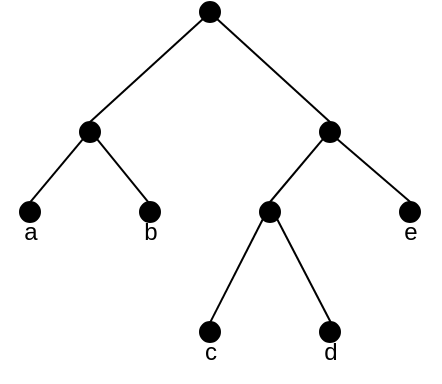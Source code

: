 <mxfile version="24.7.1" type="github" pages="6">
  <diagram id="mNEuR87qUGYfkrWeX5sa" name="Page-6">
    <mxGraphModel dx="462" dy="262" grid="1" gridSize="10" guides="1" tooltips="1" connect="1" arrows="1" fold="1" page="1" pageScale="1" pageWidth="850" pageHeight="1100" math="0" shadow="0">
      <root>
        <mxCell id="0" />
        <mxCell id="1" parent="0" />
        <mxCell id="tGljesL72kq7EfZ96s6D-2" value="" style="ellipse;whiteSpace=wrap;html=1;aspect=fixed;labelBackgroundColor=none;fillColor=#000000;" vertex="1" parent="1">
          <mxGeometry x="340" y="290" width="10" height="10" as="geometry" />
        </mxCell>
        <mxCell id="tGljesL72kq7EfZ96s6D-3" value="" style="ellipse;whiteSpace=wrap;html=1;aspect=fixed;labelBackgroundColor=none;fillColor=#000000;" vertex="1" parent="1">
          <mxGeometry x="280" y="350" width="10" height="10" as="geometry" />
        </mxCell>
        <mxCell id="tGljesL72kq7EfZ96s6D-4" value="" style="ellipse;whiteSpace=wrap;html=1;aspect=fixed;labelBackgroundColor=none;fillColor=#000000;" vertex="1" parent="1">
          <mxGeometry x="310" y="390" width="10" height="10" as="geometry" />
        </mxCell>
        <mxCell id="tGljesL72kq7EfZ96s6D-5" value="" style="ellipse;whiteSpace=wrap;html=1;aspect=fixed;labelBackgroundColor=none;fillColor=#000000;" vertex="1" parent="1">
          <mxGeometry x="250" y="390" width="10" height="10" as="geometry" />
        </mxCell>
        <mxCell id="tGljesL72kq7EfZ96s6D-6" value="" style="ellipse;whiteSpace=wrap;html=1;aspect=fixed;labelBackgroundColor=none;fillColor=#000000;" vertex="1" parent="1">
          <mxGeometry x="400" y="350" width="10" height="10" as="geometry" />
        </mxCell>
        <mxCell id="tGljesL72kq7EfZ96s6D-7" value="" style="ellipse;whiteSpace=wrap;html=1;aspect=fixed;labelBackgroundColor=none;fillColor=#000000;" vertex="1" parent="1">
          <mxGeometry x="370" y="390" width="10" height="10" as="geometry" />
        </mxCell>
        <mxCell id="tGljesL72kq7EfZ96s6D-8" value="" style="ellipse;whiteSpace=wrap;html=1;aspect=fixed;labelBackgroundColor=none;fillColor=#000000;" vertex="1" parent="1">
          <mxGeometry x="440" y="390" width="10" height="10" as="geometry" />
        </mxCell>
        <mxCell id="tGljesL72kq7EfZ96s6D-9" value="" style="ellipse;whiteSpace=wrap;html=1;aspect=fixed;labelBackgroundColor=none;fillColor=#000000;" vertex="1" parent="1">
          <mxGeometry x="340" y="450" width="10" height="10" as="geometry" />
        </mxCell>
        <mxCell id="tGljesL72kq7EfZ96s6D-10" value="" style="ellipse;whiteSpace=wrap;html=1;aspect=fixed;labelBackgroundColor=none;fillColor=#000000;" vertex="1" parent="1">
          <mxGeometry x="400" y="450" width="10" height="10" as="geometry" />
        </mxCell>
        <mxCell id="tGljesL72kq7EfZ96s6D-11" value="a" style="text;html=1;align=center;verticalAlign=middle;resizable=0;points=[];autosize=1;strokeColor=none;fillColor=none;" vertex="1" parent="1">
          <mxGeometry x="240" y="390" width="30" height="30" as="geometry" />
        </mxCell>
        <mxCell id="tGljesL72kq7EfZ96s6D-12" value="b" style="text;html=1;align=center;verticalAlign=middle;resizable=0;points=[];autosize=1;strokeColor=none;fillColor=none;" vertex="1" parent="1">
          <mxGeometry x="300" y="390" width="30" height="30" as="geometry" />
        </mxCell>
        <mxCell id="tGljesL72kq7EfZ96s6D-13" value="c" style="text;html=1;align=center;verticalAlign=middle;resizable=0;points=[];autosize=1;strokeColor=none;fillColor=none;" vertex="1" parent="1">
          <mxGeometry x="330" y="450" width="30" height="30" as="geometry" />
        </mxCell>
        <mxCell id="tGljesL72kq7EfZ96s6D-14" value="d" style="text;html=1;align=center;verticalAlign=middle;resizable=0;points=[];autosize=1;strokeColor=none;fillColor=none;" vertex="1" parent="1">
          <mxGeometry x="390" y="450" width="30" height="30" as="geometry" />
        </mxCell>
        <mxCell id="tGljesL72kq7EfZ96s6D-15" value="e" style="text;html=1;align=center;verticalAlign=middle;resizable=0;points=[];autosize=1;strokeColor=none;fillColor=none;" vertex="1" parent="1">
          <mxGeometry x="430" y="390" width="30" height="30" as="geometry" />
        </mxCell>
        <mxCell id="tGljesL72kq7EfZ96s6D-16" value="" style="endArrow=none;html=1;rounded=0;entryX=0;entryY=1;entryDx=0;entryDy=0;exitX=0.5;exitY=0;exitDx=0;exitDy=0;" edge="1" parent="1" source="tGljesL72kq7EfZ96s6D-3" target="tGljesL72kq7EfZ96s6D-2">
          <mxGeometry width="50" height="50" relative="1" as="geometry">
            <mxPoint x="290" y="350" as="sourcePoint" />
            <mxPoint x="340" y="300" as="targetPoint" />
          </mxGeometry>
        </mxCell>
        <mxCell id="tGljesL72kq7EfZ96s6D-17" value="" style="endArrow=none;html=1;rounded=0;entryX=0;entryY=1;entryDx=0;entryDy=0;exitX=0.511;exitY=-0.007;exitDx=0;exitDy=0;exitPerimeter=0;" edge="1" parent="1" source="tGljesL72kq7EfZ96s6D-11" target="tGljesL72kq7EfZ96s6D-3">
          <mxGeometry width="50" height="50" relative="1" as="geometry">
            <mxPoint x="250" y="410" as="sourcePoint" />
            <mxPoint x="300" y="360" as="targetPoint" />
          </mxGeometry>
        </mxCell>
        <mxCell id="tGljesL72kq7EfZ96s6D-19" value="" style="endArrow=none;html=1;rounded=0;entryX=1;entryY=1;entryDx=0;entryDy=0;exitX=0.478;exitY=0.011;exitDx=0;exitDy=0;exitPerimeter=0;" edge="1" parent="1" source="tGljesL72kq7EfZ96s6D-12" target="tGljesL72kq7EfZ96s6D-3">
          <mxGeometry width="50" height="50" relative="1" as="geometry">
            <mxPoint x="270" y="410" as="sourcePoint" />
            <mxPoint x="320" y="360" as="targetPoint" />
          </mxGeometry>
        </mxCell>
        <mxCell id="tGljesL72kq7EfZ96s6D-20" value="" style="endArrow=none;html=1;rounded=0;entryX=1;entryY=1;entryDx=0;entryDy=0;exitX=0.5;exitY=0;exitDx=0;exitDy=0;" edge="1" parent="1" source="tGljesL72kq7EfZ96s6D-6" target="tGljesL72kq7EfZ96s6D-2">
          <mxGeometry width="50" height="50" relative="1" as="geometry">
            <mxPoint x="350" y="390" as="sourcePoint" />
            <mxPoint x="400" y="340" as="targetPoint" />
          </mxGeometry>
        </mxCell>
        <mxCell id="tGljesL72kq7EfZ96s6D-21" value="" style="endArrow=none;html=1;rounded=0;entryX=0;entryY=1;entryDx=0;entryDy=0;exitX=0.5;exitY=0;exitDx=0;exitDy=0;" edge="1" parent="1" source="tGljesL72kq7EfZ96s6D-7" target="tGljesL72kq7EfZ96s6D-6">
          <mxGeometry width="50" height="50" relative="1" as="geometry">
            <mxPoint x="350" y="410" as="sourcePoint" />
            <mxPoint x="400" y="360" as="targetPoint" />
          </mxGeometry>
        </mxCell>
        <mxCell id="tGljesL72kq7EfZ96s6D-22" value="" style="endArrow=none;html=1;rounded=0;entryX=0;entryY=1;entryDx=0;entryDy=0;exitX=0.497;exitY=0.019;exitDx=0;exitDy=0;exitPerimeter=0;" edge="1" parent="1" source="tGljesL72kq7EfZ96s6D-13" target="tGljesL72kq7EfZ96s6D-7">
          <mxGeometry width="50" height="50" relative="1" as="geometry">
            <mxPoint x="320" y="450" as="sourcePoint" />
            <mxPoint x="370" y="400" as="targetPoint" />
          </mxGeometry>
        </mxCell>
        <mxCell id="tGljesL72kq7EfZ96s6D-23" value="" style="endArrow=none;html=1;rounded=0;entryX=1;entryY=1;entryDx=0;entryDy=0;exitX=0.512;exitY=0.004;exitDx=0;exitDy=0;exitPerimeter=0;" edge="1" parent="1" source="tGljesL72kq7EfZ96s6D-14" target="tGljesL72kq7EfZ96s6D-7">
          <mxGeometry width="50" height="50" relative="1" as="geometry">
            <mxPoint x="380" y="450" as="sourcePoint" />
            <mxPoint x="430" y="400" as="targetPoint" />
          </mxGeometry>
        </mxCell>
        <mxCell id="tGljesL72kq7EfZ96s6D-24" value="" style="endArrow=none;html=1;rounded=0;entryX=1;entryY=1;entryDx=0;entryDy=0;exitX=0.52;exitY=0.011;exitDx=0;exitDy=0;exitPerimeter=0;" edge="1" parent="1" source="tGljesL72kq7EfZ96s6D-15" target="tGljesL72kq7EfZ96s6D-6">
          <mxGeometry width="50" height="50" relative="1" as="geometry">
            <mxPoint x="380" y="430" as="sourcePoint" />
            <mxPoint x="430" y="380" as="targetPoint" />
          </mxGeometry>
        </mxCell>
      </root>
    </mxGraphModel>
  </diagram>
  <diagram id="KwIssD-bviXPPmQiWe6Y" name="multiplex_net">
    <mxGraphModel grid="1" page="1" gridSize="10" guides="1" tooltips="1" connect="1" arrows="1" fold="1" pageScale="1" pageWidth="850" pageHeight="1100" math="0" shadow="0">
      <root>
        <mxCell id="0" />
        <mxCell id="1" parent="0" />
        <mxCell id="ZyF0jIo4hsBBCXOQxqPq-3" value="" style="rounded=0;whiteSpace=wrap;html=1;rotation=290;" vertex="1" parent="1">
          <mxGeometry x="315" y="40" width="210" height="230" as="geometry" />
        </mxCell>
        <mxCell id="ZyF0jIo4hsBBCXOQxqPq-5" value="" style="rounded=0;whiteSpace=wrap;html=1;rotation=290;" vertex="1" parent="1">
          <mxGeometry x="215" y="360" width="210" height="230" as="geometry" />
        </mxCell>
        <mxCell id="ZyF0jIo4hsBBCXOQxqPq-7" value="" style="ellipse;whiteSpace=wrap;html=1;" vertex="1" parent="1">
          <mxGeometry x="350" y="50" width="40" height="30" as="geometry" />
        </mxCell>
        <mxCell id="ZyF0jIo4hsBBCXOQxqPq-8" value="" style="ellipse;whiteSpace=wrap;html=1;" vertex="1" parent="1">
          <mxGeometry x="230" y="490" width="40" height="30" as="geometry" />
        </mxCell>
        <mxCell id="ZyF0jIo4hsBBCXOQxqPq-9" value="" style="ellipse;whiteSpace=wrap;html=1;" vertex="1" parent="1">
          <mxGeometry x="320" y="500" width="40" height="30" as="geometry" />
        </mxCell>
        <mxCell id="ZyF0jIo4hsBBCXOQxqPq-10" value="" style="ellipse;whiteSpace=wrap;html=1;" vertex="1" parent="1">
          <mxGeometry x="315" y="415" width="40" height="30" as="geometry" />
        </mxCell>
        <mxCell id="ZyF0jIo4hsBBCXOQxqPq-11" value="" style="ellipse;whiteSpace=wrap;html=1;" vertex="1" parent="1">
          <mxGeometry x="300" y="160" width="40" height="30" as="geometry" />
        </mxCell>
        <mxCell id="ZyF0jIo4hsBBCXOQxqPq-12" value="" style="ellipse;whiteSpace=wrap;html=1;" vertex="1" parent="1">
          <mxGeometry x="480" y="110" width="40" height="30" as="geometry" />
        </mxCell>
        <mxCell id="ZyF0jIo4hsBBCXOQxqPq-13" value="" style="ellipse;whiteSpace=wrap;html=1;" vertex="1" parent="1">
          <mxGeometry x="470" y="210" width="40" height="30" as="geometry" />
        </mxCell>
        <mxCell id="ZyF0jIo4hsBBCXOQxqPq-14" value="" style="ellipse;whiteSpace=wrap;html=1;" vertex="1" parent="1">
          <mxGeometry x="250" y="385" width="40" height="30" as="geometry" />
        </mxCell>
        <mxCell id="ZyF0jIo4hsBBCXOQxqPq-16" value="" style="endArrow=none;dashed=1;html=1;rounded=0;entryX=0.5;entryY=1;entryDx=0;entryDy=0;exitX=0.5;exitY=0;exitDx=0;exitDy=0;" edge="1" parent="1" source="ZyF0jIo4hsBBCXOQxqPq-14" target="ZyF0jIo4hsBBCXOQxqPq-11">
          <mxGeometry width="50" height="50" relative="1" as="geometry">
            <mxPoint x="270" y="385" as="sourcePoint" />
            <mxPoint x="320" y="335" as="targetPoint" />
          </mxGeometry>
        </mxCell>
        <mxCell id="ZyF0jIo4hsBBCXOQxqPq-17" value="" style="endArrow=none;dashed=1;html=1;dashPattern=1 3;strokeWidth=2;rounded=0;entryX=0;entryY=0.5;entryDx=0;entryDy=0;" edge="1" parent="1" target="ZyF0jIo4hsBBCXOQxqPq-12">
          <mxGeometry width="50" height="50" relative="1" as="geometry">
            <mxPoint x="350" y="420" as="sourcePoint" />
            <mxPoint x="400" y="370" as="targetPoint" />
          </mxGeometry>
        </mxCell>
        <mxCell id="ZyF0jIo4hsBBCXOQxqPq-18" value="" style="endArrow=none;dashed=1;html=1;dashPattern=1 3;strokeWidth=2;rounded=0;exitX=1;exitY=0;exitDx=0;exitDy=0;entryX=0.325;entryY=0.967;entryDx=0;entryDy=0;entryPerimeter=0;" edge="1" parent="1" source="ZyF0jIo4hsBBCXOQxqPq-9" target="ZyF0jIo4hsBBCXOQxqPq-13">
          <mxGeometry width="50" height="50" relative="1" as="geometry">
            <mxPoint x="400" y="430" as="sourcePoint" />
            <mxPoint x="450" y="380" as="targetPoint" />
          </mxGeometry>
        </mxCell>
        <mxCell id="ZyF0jIo4hsBBCXOQxqPq-19" value="" style="endArrow=none;dashed=1;html=1;dashPattern=1 3;strokeWidth=2;rounded=0;entryX=0.5;entryY=1;entryDx=0;entryDy=0;exitX=1;exitY=0;exitDx=0;exitDy=0;" edge="1" parent="1" source="ZyF0jIo4hsBBCXOQxqPq-8" target="ZyF0jIo4hsBBCXOQxqPq-7">
          <mxGeometry width="50" height="50" relative="1" as="geometry">
            <mxPoint x="240" y="500" as="sourcePoint" />
            <mxPoint x="290" y="450" as="targetPoint" />
          </mxGeometry>
        </mxCell>
      </root>
    </mxGraphModel>
  </diagram>
  <diagram name="For_Slide" id="sGnsbqwv2A1XbX7qmeX_">
    <mxGraphModel dx="1386" dy="1885" grid="1" gridSize="10" guides="1" tooltips="1" connect="1" arrows="1" fold="1" page="1" pageScale="1" pageWidth="850" pageHeight="1100" math="0" shadow="0">
      <root>
        <mxCell id="g0fjQ2zB4vV9aCiTiJ6G-0" />
        <mxCell id="g0fjQ2zB4vV9aCiTiJ6G-1" parent="g0fjQ2zB4vV9aCiTiJ6G-0" />
        <mxCell id="g0fjQ2zB4vV9aCiTiJ6G-2" value="" style="group" parent="g0fjQ2zB4vV9aCiTiJ6G-1" vertex="1" connectable="0">
          <mxGeometry x="210" y="-1040.41" width="208.395" height="250" as="geometry" />
        </mxCell>
        <mxCell id="g0fjQ2zB4vV9aCiTiJ6G-3" value="" style="ellipse;whiteSpace=wrap;html=1;aspect=fixed;fontStyle=0;" parent="g0fjQ2zB4vV9aCiTiJ6G-2" vertex="1">
          <mxGeometry x="158.207" y="184.887" width="20" height="20" as="geometry" />
        </mxCell>
        <mxCell id="g0fjQ2zB4vV9aCiTiJ6G-4" value="" style="ellipse;whiteSpace=wrap;html=1;aspect=fixed;fontStyle=0;fillColor=#b1ddf0;strokeColor=#10739e;" parent="g0fjQ2zB4vV9aCiTiJ6G-2" vertex="1">
          <mxGeometry x="125.733" y="136.656" width="20" height="20" as="geometry" />
        </mxCell>
        <mxCell id="g0fjQ2zB4vV9aCiTiJ6G-5" value="" style="endArrow=none;html=1;rounded=0;exitX=0.5;exitY=0;exitDx=0;exitDy=0;entryX=1;entryY=1;entryDx=0;entryDy=0;fontStyle=0" parent="g0fjQ2zB4vV9aCiTiJ6G-2" source="g0fjQ2zB4vV9aCiTiJ6G-15" target="g0fjQ2zB4vV9aCiTiJ6G-17" edge="1">
          <mxGeometry width="50" height="50" relative="1" as="geometry">
            <mxPoint x="54.124" y="188.907" as="sourcePoint" />
            <mxPoint x="52.519" y="35.614" as="targetPoint" />
          </mxGeometry>
        </mxCell>
        <mxCell id="g0fjQ2zB4vV9aCiTiJ6G-6" value="" style="endArrow=none;html=1;rounded=0;exitX=0.5;exitY=0;exitDx=0;exitDy=0;entryX=0;entryY=1;entryDx=0;entryDy=0;fontStyle=0" parent="g0fjQ2zB4vV9aCiTiJ6G-2" source="g0fjQ2zB4vV9aCiTiJ6G-14" target="g0fjQ2zB4vV9aCiTiJ6G-15" edge="1">
          <mxGeometry width="50" height="50" relative="1" as="geometry">
            <mxPoint x="-62.454" y="182.479" as="sourcePoint" />
            <mxPoint x="-1.662" y="113.341" as="targetPoint" />
          </mxGeometry>
        </mxCell>
        <mxCell id="g0fjQ2zB4vV9aCiTiJ6G-7" value="" style="endArrow=none;html=1;rounded=0;exitX=0.5;exitY=0;exitDx=0;exitDy=0;entryX=0;entryY=1;entryDx=0;entryDy=0;fontStyle=0" parent="g0fjQ2zB4vV9aCiTiJ6G-2" source="g0fjQ2zB4vV9aCiTiJ6G-11" target="g0fjQ2zB4vV9aCiTiJ6G-4" edge="1">
          <mxGeometry width="50" height="50" relative="1" as="geometry">
            <mxPoint x="-32.471" y="269.296" as="sourcePoint" />
            <mxPoint x="74.94" y="152.733" as="targetPoint" />
          </mxGeometry>
        </mxCell>
        <mxCell id="g0fjQ2zB4vV9aCiTiJ6G-8" value="" style="endArrow=none;html=1;rounded=0;exitX=0.5;exitY=0;exitDx=0;exitDy=0;entryX=0;entryY=1;entryDx=0;entryDy=0;fontStyle=0" parent="g0fjQ2zB4vV9aCiTiJ6G-2" source="g0fjQ2zB4vV9aCiTiJ6G-16" target="g0fjQ2zB4vV9aCiTiJ6G-17" edge="1">
          <mxGeometry width="50" height="50" relative="1" as="geometry">
            <mxPoint x="54.124" y="188.907" as="sourcePoint" />
            <mxPoint x="88.137" y="33.61" as="targetPoint" />
          </mxGeometry>
        </mxCell>
        <mxCell id="g0fjQ2zB4vV9aCiTiJ6G-9" value="" style="endArrow=none;html=1;rounded=0;entryX=0;entryY=1;entryDx=0;entryDy=0;exitX=0.5;exitY=0;exitDx=0;exitDy=0;fontStyle=0" parent="g0fjQ2zB4vV9aCiTiJ6G-2" source="g0fjQ2zB4vV9aCiTiJ6G-12" target="g0fjQ2zB4vV9aCiTiJ6G-3" edge="1">
          <mxGeometry width="50" height="50" relative="1" as="geometry">
            <mxPoint x="106.578" y="182.479" as="sourcePoint" />
            <mxPoint x="95.757" y="148.714" as="targetPoint" />
          </mxGeometry>
        </mxCell>
        <mxCell id="g0fjQ2zB4vV9aCiTiJ6G-10" value="" style="endArrow=none;html=1;rounded=0;entryX=1;entryY=1;entryDx=0;entryDy=0;exitX=0.5;exitY=0;exitDx=0;exitDy=0;fontStyle=0" parent="g0fjQ2zB4vV9aCiTiJ6G-2" source="g0fjQ2zB4vV9aCiTiJ6G-13" target="g0fjQ2zB4vV9aCiTiJ6G-3" edge="1">
          <mxGeometry width="50" height="50" relative="1" as="geometry">
            <mxPoint x="245.641" y="184.891" as="sourcePoint" />
            <mxPoint x="95.757" y="148.714" as="targetPoint" />
          </mxGeometry>
        </mxCell>
        <mxCell id="g0fjQ2zB4vV9aCiTiJ6G-11" value="&lt;font style=&quot;font-size: 12px;&quot;&gt;c&lt;/font&gt;" style="ellipse;whiteSpace=wrap;html=1;aspect=fixed;fontStyle=0;fillColor=#e51400;fontColor=#ffffff;strokeColor=#B20000;" parent="g0fjQ2zB4vV9aCiTiJ6G-2" vertex="1">
          <mxGeometry x="102.431" y="188.007" width="16.881" height="16.881" as="geometry" />
        </mxCell>
        <mxCell id="g0fjQ2zB4vV9aCiTiJ6G-12" value="b" style="ellipse;whiteSpace=wrap;html=1;aspect=fixed;fontStyle=0;fillColor=#d80073;fontColor=#ffffff;strokeColor=#A50040;" parent="g0fjQ2zB4vV9aCiTiJ6G-2" vertex="1">
          <mxGeometry x="141.327" y="233.119" width="16.881" height="16.881" as="geometry" />
        </mxCell>
        <mxCell id="g0fjQ2zB4vV9aCiTiJ6G-13" value="e" style="ellipse;whiteSpace=wrap;html=1;aspect=fixed;fontStyle=0;fillColor=#76608a;fontColor=#ffffff;strokeColor=#432D57;" parent="g0fjQ2zB4vV9aCiTiJ6G-2" vertex="1">
          <mxGeometry x="191.514" y="233.119" width="16.881" height="16.881" as="geometry" />
        </mxCell>
        <mxCell id="g0fjQ2zB4vV9aCiTiJ6G-14" value="d" style="ellipse;whiteSpace=wrap;html=1;aspect=fixed;fontStyle=0;fillColor=#f0a30a;fontColor=#000000;strokeColor=#BD7000;" parent="g0fjQ2zB4vV9aCiTiJ6G-2" vertex="1">
          <mxGeometry x="52.303" y="136.657" width="16.881" height="16.881" as="geometry" />
        </mxCell>
        <mxCell id="g0fjQ2zB4vV9aCiTiJ6G-15" value="" style="ellipse;whiteSpace=wrap;html=1;aspect=fixed;fontStyle=0;fillColor=#6a00ff;strokeColor=#3700CC;fontColor=#ffffff;" parent="g0fjQ2zB4vV9aCiTiJ6G-2" vertex="1">
          <mxGeometry x="82.434" y="72.347" width="20" height="20" as="geometry" />
        </mxCell>
        <mxCell id="g0fjQ2zB4vV9aCiTiJ6G-16" value="a" style="ellipse;whiteSpace=wrap;html=1;aspect=fixed;fontStyle=0;fillColor=#1ba1e2;fontColor=#ffffff;strokeColor=#006EAF;" parent="g0fjQ2zB4vV9aCiTiJ6G-2" vertex="1">
          <mxGeometry y="73.907" width="16.881" height="16.881" as="geometry" />
        </mxCell>
        <mxCell id="g0fjQ2zB4vV9aCiTiJ6G-17" value="" style="ellipse;whiteSpace=wrap;html=1;aspect=fixed;fontStyle=0;fillColor=#bac8d3;strokeColor=#23445d;" parent="g0fjQ2zB4vV9aCiTiJ6G-2" vertex="1">
          <mxGeometry x="32.307" width="20" height="20" as="geometry" />
        </mxCell>
        <mxCell id="g0fjQ2zB4vV9aCiTiJ6G-18" value="" style="endArrow=none;html=1;rounded=0;entryX=1;entryY=1;entryDx=0;entryDy=0;exitX=0.5;exitY=0;exitDx=0;exitDy=0;fontStyle=0" parent="g0fjQ2zB4vV9aCiTiJ6G-2" source="g0fjQ2zB4vV9aCiTiJ6G-4" target="g0fjQ2zB4vV9aCiTiJ6G-15" edge="1">
          <mxGeometry width="50" height="50" relative="1" as="geometry">
            <mxPoint x="45.797" y="171.222" as="sourcePoint" />
            <mxPoint x="87.43" y="131.029" as="targetPoint" />
          </mxGeometry>
        </mxCell>
        <mxCell id="g0fjQ2zB4vV9aCiTiJ6G-19" value="" style="endArrow=none;html=1;rounded=0;entryX=1;entryY=1;entryDx=0;entryDy=0;exitX=0.5;exitY=0;exitDx=0;exitDy=0;fontStyle=0" parent="g0fjQ2zB4vV9aCiTiJ6G-2" source="g0fjQ2zB4vV9aCiTiJ6G-3" target="g0fjQ2zB4vV9aCiTiJ6G-4" edge="1">
          <mxGeometry width="50" height="50" relative="1" as="geometry">
            <mxPoint x="124.9" y="225.08" as="sourcePoint" />
            <mxPoint x="166.534" y="184.887" as="targetPoint" />
          </mxGeometry>
        </mxCell>
        <mxCell id="g0fjQ2zB4vV9aCiTiJ6G-20" value="" style="group" parent="g0fjQ2zB4vV9aCiTiJ6G-1" vertex="1" connectable="0">
          <mxGeometry x="597.44" y="-1040" width="207.986" height="249.591" as="geometry" />
        </mxCell>
        <mxCell id="g0fjQ2zB4vV9aCiTiJ6G-21" value="" style="ellipse;whiteSpace=wrap;html=1;aspect=fixed;fontStyle=0;fillColor=#e1d5e7;strokeColor=#9673a6;" parent="g0fjQ2zB4vV9aCiTiJ6G-20" vertex="1">
          <mxGeometry x="158.207" y="184.887" width="20" height="20" as="geometry" />
        </mxCell>
        <mxCell id="g0fjQ2zB4vV9aCiTiJ6G-22" value="" style="ellipse;whiteSpace=wrap;html=1;aspect=fixed;fontStyle=0;fillColor=#e6d0de;gradientColor=#d5739d;strokeColor=#996185;" parent="g0fjQ2zB4vV9aCiTiJ6G-20" vertex="1">
          <mxGeometry x="125.733" y="136.656" width="20" height="20" as="geometry" />
        </mxCell>
        <mxCell id="g0fjQ2zB4vV9aCiTiJ6G-23" value="" style="endArrow=none;html=1;rounded=0;exitX=0.5;exitY=0;exitDx=0;exitDy=0;entryX=1;entryY=1;entryDx=0;entryDy=0;fontStyle=0" parent="g0fjQ2zB4vV9aCiTiJ6G-20" source="g0fjQ2zB4vV9aCiTiJ6G-33" target="g0fjQ2zB4vV9aCiTiJ6G-35" edge="1">
          <mxGeometry width="50" height="50" relative="1" as="geometry">
            <mxPoint x="54.124" y="188.907" as="sourcePoint" />
            <mxPoint x="52.519" y="35.614" as="targetPoint" />
          </mxGeometry>
        </mxCell>
        <mxCell id="g0fjQ2zB4vV9aCiTiJ6G-24" value="" style="endArrow=none;html=1;rounded=0;exitX=0.5;exitY=0;exitDx=0;exitDy=0;entryX=0;entryY=1;entryDx=0;entryDy=0;fontStyle=0" parent="g0fjQ2zB4vV9aCiTiJ6G-20" source="g0fjQ2zB4vV9aCiTiJ6G-32" target="g0fjQ2zB4vV9aCiTiJ6G-33" edge="1">
          <mxGeometry width="50" height="50" relative="1" as="geometry">
            <mxPoint x="-62.454" y="182.479" as="sourcePoint" />
            <mxPoint x="-1.662" y="113.341" as="targetPoint" />
          </mxGeometry>
        </mxCell>
        <mxCell id="g0fjQ2zB4vV9aCiTiJ6G-25" value="" style="endArrow=none;html=1;rounded=0;exitX=0.5;exitY=0;exitDx=0;exitDy=0;entryX=0;entryY=1;entryDx=0;entryDy=0;fontStyle=0" parent="g0fjQ2zB4vV9aCiTiJ6G-20" source="g0fjQ2zB4vV9aCiTiJ6G-29" target="g0fjQ2zB4vV9aCiTiJ6G-22" edge="1">
          <mxGeometry width="50" height="50" relative="1" as="geometry">
            <mxPoint x="-32.471" y="269.296" as="sourcePoint" />
            <mxPoint x="74.94" y="152.733" as="targetPoint" />
          </mxGeometry>
        </mxCell>
        <mxCell id="g0fjQ2zB4vV9aCiTiJ6G-26" value="" style="endArrow=none;html=1;rounded=0;exitX=0.5;exitY=0;exitDx=0;exitDy=0;entryX=0;entryY=1;entryDx=0;entryDy=0;fontStyle=0" parent="g0fjQ2zB4vV9aCiTiJ6G-20" source="g0fjQ2zB4vV9aCiTiJ6G-34" target="g0fjQ2zB4vV9aCiTiJ6G-35" edge="1">
          <mxGeometry width="50" height="50" relative="1" as="geometry">
            <mxPoint x="54.124" y="188.907" as="sourcePoint" />
            <mxPoint x="88.137" y="33.61" as="targetPoint" />
          </mxGeometry>
        </mxCell>
        <mxCell id="g0fjQ2zB4vV9aCiTiJ6G-27" value="" style="endArrow=none;html=1;rounded=0;entryX=0;entryY=1;entryDx=0;entryDy=0;exitX=0.5;exitY=0;exitDx=0;exitDy=0;fontStyle=0" parent="g0fjQ2zB4vV9aCiTiJ6G-20" source="g0fjQ2zB4vV9aCiTiJ6G-30" target="g0fjQ2zB4vV9aCiTiJ6G-21" edge="1">
          <mxGeometry width="50" height="50" relative="1" as="geometry">
            <mxPoint x="106.578" y="182.479" as="sourcePoint" />
            <mxPoint x="95.757" y="148.714" as="targetPoint" />
          </mxGeometry>
        </mxCell>
        <mxCell id="g0fjQ2zB4vV9aCiTiJ6G-28" value="" style="endArrow=none;html=1;rounded=0;entryX=1;entryY=1;entryDx=0;entryDy=0;exitX=0.5;exitY=0;exitDx=0;exitDy=0;fontStyle=0" parent="g0fjQ2zB4vV9aCiTiJ6G-20" source="g0fjQ2zB4vV9aCiTiJ6G-31" target="g0fjQ2zB4vV9aCiTiJ6G-21" edge="1">
          <mxGeometry width="50" height="50" relative="1" as="geometry">
            <mxPoint x="245.641" y="184.891" as="sourcePoint" />
            <mxPoint x="95.757" y="148.714" as="targetPoint" />
          </mxGeometry>
        </mxCell>
        <mxCell id="g0fjQ2zB4vV9aCiTiJ6G-29" value="e" style="ellipse;whiteSpace=wrap;html=1;aspect=fixed;fontStyle=0;fillColor=#76608a;fontColor=#ffffff;strokeColor=#432D57;" parent="g0fjQ2zB4vV9aCiTiJ6G-20" vertex="1">
          <mxGeometry x="102.431" y="188.417" width="16.472" height="16.472" as="geometry" />
        </mxCell>
        <mxCell id="g0fjQ2zB4vV9aCiTiJ6G-30" value="a" style="ellipse;whiteSpace=wrap;html=1;aspect=fixed;fontStyle=0;fillColor=#1ba1e2;fontColor=#ffffff;strokeColor=#006EAF;" parent="g0fjQ2zB4vV9aCiTiJ6G-20" vertex="1">
          <mxGeometry x="141.737" y="233.119" width="16.472" height="16.472" as="geometry" />
        </mxCell>
        <mxCell id="g0fjQ2zB4vV9aCiTiJ6G-31" value="d" style="ellipse;whiteSpace=wrap;html=1;aspect=fixed;fontStyle=0;fillColor=#f0a30a;fontColor=#000000;strokeColor=#BD7000;" parent="g0fjQ2zB4vV9aCiTiJ6G-20" vertex="1">
          <mxGeometry x="191.514" y="233.119" width="16.472" height="16.472" as="geometry" />
        </mxCell>
        <mxCell id="g0fjQ2zB4vV9aCiTiJ6G-32" value="b" style="ellipse;whiteSpace=wrap;html=1;aspect=fixed;fontStyle=0;fillColor=#d80073;fontColor=#ffffff;strokeColor=#A50040;" parent="g0fjQ2zB4vV9aCiTiJ6G-20" vertex="1">
          <mxGeometry x="53.303" y="136.657" width="16.472" height="16.472" as="geometry" />
        </mxCell>
        <mxCell id="g0fjQ2zB4vV9aCiTiJ6G-33" value="" style="ellipse;whiteSpace=wrap;html=1;aspect=fixed;fontStyle=0;fillColor=#f8cecc;gradientColor=#ea6b66;strokeColor=#b85450;" parent="g0fjQ2zB4vV9aCiTiJ6G-20" vertex="1">
          <mxGeometry x="82.434" y="72.347" width="20" height="20" as="geometry" />
        </mxCell>
        <mxCell id="g0fjQ2zB4vV9aCiTiJ6G-34" value="c" style="ellipse;whiteSpace=wrap;html=1;aspect=fixed;fontStyle=0;fillColor=#e51400;fontColor=#ffffff;strokeColor=#B20000;" parent="g0fjQ2zB4vV9aCiTiJ6G-20" vertex="1">
          <mxGeometry y="76.367" width="16.472" height="16.472" as="geometry" />
        </mxCell>
        <mxCell id="g0fjQ2zB4vV9aCiTiJ6G-35" value="" style="ellipse;whiteSpace=wrap;html=1;aspect=fixed;fontStyle=0;fillColor=#bac8d3;strokeColor=#23445d;" parent="g0fjQ2zB4vV9aCiTiJ6G-20" vertex="1">
          <mxGeometry x="33.307" width="20" height="20" as="geometry" />
        </mxCell>
        <mxCell id="g0fjQ2zB4vV9aCiTiJ6G-36" value="" style="endArrow=none;html=1;rounded=0;entryX=1;entryY=1;entryDx=0;entryDy=0;exitX=0.5;exitY=0;exitDx=0;exitDy=0;fontStyle=0" parent="g0fjQ2zB4vV9aCiTiJ6G-20" source="g0fjQ2zB4vV9aCiTiJ6G-22" target="g0fjQ2zB4vV9aCiTiJ6G-33" edge="1">
          <mxGeometry width="50" height="50" relative="1" as="geometry">
            <mxPoint x="45.797" y="171.222" as="sourcePoint" />
            <mxPoint x="87.43" y="131.029" as="targetPoint" />
          </mxGeometry>
        </mxCell>
        <mxCell id="g0fjQ2zB4vV9aCiTiJ6G-37" value="" style="endArrow=none;html=1;rounded=0;entryX=1;entryY=1;entryDx=0;entryDy=0;exitX=0.5;exitY=0;exitDx=0;exitDy=0;fontStyle=0" parent="g0fjQ2zB4vV9aCiTiJ6G-20" source="g0fjQ2zB4vV9aCiTiJ6G-21" target="g0fjQ2zB4vV9aCiTiJ6G-22" edge="1">
          <mxGeometry width="50" height="50" relative="1" as="geometry">
            <mxPoint x="124.9" y="225.08" as="sourcePoint" />
            <mxPoint x="166.534" y="184.887" as="targetPoint" />
          </mxGeometry>
        </mxCell>
        <mxCell id="g0fjQ2zB4vV9aCiTiJ6G-38" value="" style="ellipse;whiteSpace=wrap;html=1;aspect=fixed;fontStyle=0;fillColor=#a20025;strokeColor=#6F0000;fontColor=#ffffff;" parent="g0fjQ2zB4vV9aCiTiJ6G-1" vertex="1">
          <mxGeometry x="558.207" y="-855.523" width="20" height="20" as="geometry" />
        </mxCell>
        <mxCell id="g0fjQ2zB4vV9aCiTiJ6G-39" value="" style="ellipse;whiteSpace=wrap;html=1;aspect=fixed;fontStyle=0;fillColor=#008a00;strokeColor=#005700;fontColor=#ffffff;" parent="g0fjQ2zB4vV9aCiTiJ6G-1" vertex="1">
          <mxGeometry x="525.733" y="-903.754" width="20" height="20" as="geometry" />
        </mxCell>
        <mxCell id="g0fjQ2zB4vV9aCiTiJ6G-40" value="" style="endArrow=none;html=1;rounded=0;exitX=0.5;exitY=0;exitDx=0;exitDy=0;entryX=1;entryY=1;entryDx=0;entryDy=0;fontStyle=0" parent="g0fjQ2zB4vV9aCiTiJ6G-1" source="g0fjQ2zB4vV9aCiTiJ6G-50" target="g0fjQ2zB4vV9aCiTiJ6G-52" edge="1">
          <mxGeometry width="50" height="50" relative="1" as="geometry">
            <mxPoint x="454.124" y="-851.503" as="sourcePoint" />
            <mxPoint x="452.519" y="-1004.796" as="targetPoint" />
          </mxGeometry>
        </mxCell>
        <mxCell id="g0fjQ2zB4vV9aCiTiJ6G-41" value="" style="endArrow=none;html=1;rounded=0;exitX=0.5;exitY=0;exitDx=0;exitDy=0;entryX=0;entryY=1;entryDx=0;entryDy=0;fontStyle=0" parent="g0fjQ2zB4vV9aCiTiJ6G-1" source="g0fjQ2zB4vV9aCiTiJ6G-49" target="g0fjQ2zB4vV9aCiTiJ6G-50" edge="1">
          <mxGeometry width="50" height="50" relative="1" as="geometry">
            <mxPoint x="337.546" y="-857.931" as="sourcePoint" />
            <mxPoint x="398.338" y="-927.069" as="targetPoint" />
          </mxGeometry>
        </mxCell>
        <mxCell id="g0fjQ2zB4vV9aCiTiJ6G-42" value="" style="endArrow=none;html=1;rounded=0;exitX=0.5;exitY=0;exitDx=0;exitDy=0;entryX=0;entryY=1;entryDx=0;entryDy=0;fontStyle=0" parent="g0fjQ2zB4vV9aCiTiJ6G-1" source="g0fjQ2zB4vV9aCiTiJ6G-46" target="g0fjQ2zB4vV9aCiTiJ6G-39" edge="1">
          <mxGeometry width="50" height="50" relative="1" as="geometry">
            <mxPoint x="367.529" y="-771.114" as="sourcePoint" />
            <mxPoint x="474.94" y="-887.677" as="targetPoint" />
          </mxGeometry>
        </mxCell>
        <mxCell id="g0fjQ2zB4vV9aCiTiJ6G-43" value="" style="endArrow=none;html=1;rounded=0;exitX=0.5;exitY=0;exitDx=0;exitDy=0;entryX=0;entryY=1;entryDx=0;entryDy=0;fontStyle=0" parent="g0fjQ2zB4vV9aCiTiJ6G-1" source="g0fjQ2zB4vV9aCiTiJ6G-51" target="g0fjQ2zB4vV9aCiTiJ6G-52" edge="1">
          <mxGeometry width="50" height="50" relative="1" as="geometry">
            <mxPoint x="454.124" y="-851.503" as="sourcePoint" />
            <mxPoint x="488.137" y="-1006.8" as="targetPoint" />
          </mxGeometry>
        </mxCell>
        <mxCell id="g0fjQ2zB4vV9aCiTiJ6G-44" value="" style="endArrow=none;html=1;rounded=0;entryX=0;entryY=1;entryDx=0;entryDy=0;exitX=0.5;exitY=0;exitDx=0;exitDy=0;fontStyle=0" parent="g0fjQ2zB4vV9aCiTiJ6G-1" source="g0fjQ2zB4vV9aCiTiJ6G-47" target="g0fjQ2zB4vV9aCiTiJ6G-38" edge="1">
          <mxGeometry width="50" height="50" relative="1" as="geometry">
            <mxPoint x="506.578" y="-857.931" as="sourcePoint" />
            <mxPoint x="495.757" y="-891.696" as="targetPoint" />
          </mxGeometry>
        </mxCell>
        <mxCell id="g0fjQ2zB4vV9aCiTiJ6G-45" value="" style="endArrow=none;html=1;rounded=0;entryX=1;entryY=1;entryDx=0;entryDy=0;exitX=0.5;exitY=0;exitDx=0;exitDy=0;fontStyle=0" parent="g0fjQ2zB4vV9aCiTiJ6G-1" source="g0fjQ2zB4vV9aCiTiJ6G-48" target="g0fjQ2zB4vV9aCiTiJ6G-38" edge="1">
          <mxGeometry width="50" height="50" relative="1" as="geometry">
            <mxPoint x="645.641" y="-855.519" as="sourcePoint" />
            <mxPoint x="495.757" y="-891.696" as="targetPoint" />
          </mxGeometry>
        </mxCell>
        <mxCell id="g0fjQ2zB4vV9aCiTiJ6G-46" value="a" style="ellipse;whiteSpace=wrap;html=1;aspect=fixed;fontStyle=0;fillColor=#1ba1e2;fontColor=#ffffff;strokeColor=#006EAF;" parent="g0fjQ2zB4vV9aCiTiJ6G-1" vertex="1">
          <mxGeometry x="500.001" y="-850.003" width="16.472" height="16.472" as="geometry" />
        </mxCell>
        <mxCell id="g0fjQ2zB4vV9aCiTiJ6G-47" value="b" style="ellipse;whiteSpace=wrap;html=1;aspect=fixed;fontStyle=0;fillColor=#d80073;fontColor=#ffffff;strokeColor=#A50040;" parent="g0fjQ2zB4vV9aCiTiJ6G-1" vertex="1">
          <mxGeometry x="533.227" y="-807.291" width="16.472" height="16.472" as="geometry" />
        </mxCell>
        <mxCell id="g0fjQ2zB4vV9aCiTiJ6G-48" value="c" style="ellipse;whiteSpace=wrap;html=1;aspect=fixed;fontStyle=0;fillColor=#e51400;fontColor=#ffffff;strokeColor=#B20000;" parent="g0fjQ2zB4vV9aCiTiJ6G-1" vertex="1">
          <mxGeometry x="591.514" y="-807.291" width="16.472" height="16.472" as="geometry" />
        </mxCell>
        <mxCell id="g0fjQ2zB4vV9aCiTiJ6G-49" value="e" style="ellipse;whiteSpace=wrap;html=1;aspect=fixed;fontStyle=0;fillColor=#76608a;fontColor=#ffffff;strokeColor=#432D57;" parent="g0fjQ2zB4vV9aCiTiJ6G-1" vertex="1">
          <mxGeometry x="453.303" y="-903.753" width="16.472" height="16.472" as="geometry" />
        </mxCell>
        <mxCell id="g0fjQ2zB4vV9aCiTiJ6G-50" value="" style="ellipse;whiteSpace=wrap;html=1;aspect=fixed;fontStyle=0;fillColor=#fad9d5;strokeColor=#ae4132;" parent="g0fjQ2zB4vV9aCiTiJ6G-1" vertex="1">
          <mxGeometry x="482.434" y="-968.063" width="20" height="20" as="geometry" />
        </mxCell>
        <mxCell id="g0fjQ2zB4vV9aCiTiJ6G-51" value="&lt;font style=&quot;font-size: 12px;&quot;&gt;d&lt;/font&gt;" style="ellipse;whiteSpace=wrap;html=1;aspect=fixed;fontStyle=0;fillColor=#f0a30a;fontColor=#000000;strokeColor=#BD7000;" parent="g0fjQ2zB4vV9aCiTiJ6G-1" vertex="1">
          <mxGeometry x="400" y="-964.043" width="16.472" height="16.472" as="geometry" />
        </mxCell>
        <mxCell id="g0fjQ2zB4vV9aCiTiJ6G-52" value="" style="ellipse;whiteSpace=wrap;html=1;aspect=fixed;fontStyle=0;fillColor=#bac8d3;strokeColor=#23445d;" parent="g0fjQ2zB4vV9aCiTiJ6G-1" vertex="1">
          <mxGeometry x="433.307" y="-1040.41" width="20" height="20" as="geometry" />
        </mxCell>
        <mxCell id="g0fjQ2zB4vV9aCiTiJ6G-53" value="" style="endArrow=none;html=1;rounded=0;entryX=1;entryY=1;entryDx=0;entryDy=0;exitX=0.5;exitY=0;exitDx=0;exitDy=0;fontStyle=0" parent="g0fjQ2zB4vV9aCiTiJ6G-1" source="g0fjQ2zB4vV9aCiTiJ6G-39" target="g0fjQ2zB4vV9aCiTiJ6G-50" edge="1">
          <mxGeometry width="50" height="50" relative="1" as="geometry">
            <mxPoint x="445.797" y="-869.188" as="sourcePoint" />
            <mxPoint x="487.43" y="-909.381" as="targetPoint" />
          </mxGeometry>
        </mxCell>
        <mxCell id="g0fjQ2zB4vV9aCiTiJ6G-54" value="" style="endArrow=none;html=1;rounded=0;entryX=1;entryY=1;entryDx=0;entryDy=0;exitX=0.5;exitY=0;exitDx=0;exitDy=0;fontStyle=0" parent="g0fjQ2zB4vV9aCiTiJ6G-1" source="g0fjQ2zB4vV9aCiTiJ6G-38" target="g0fjQ2zB4vV9aCiTiJ6G-39" edge="1">
          <mxGeometry width="50" height="50" relative="1" as="geometry">
            <mxPoint x="524.9" y="-815.33" as="sourcePoint" />
            <mxPoint x="566.534" y="-855.523" as="targetPoint" />
          </mxGeometry>
        </mxCell>
        <mxCell id="g0fjQ2zB4vV9aCiTiJ6G-55" value="" style="ellipse;whiteSpace=wrap;html=1;aspect=fixed;fontStyle=0;fillColor=#e3c800;strokeColor=#B09500;fontColor=#000000;" parent="g0fjQ2zB4vV9aCiTiJ6G-1" vertex="1">
          <mxGeometry x="182.224" y="-855.523" width="20" height="20" as="geometry" />
        </mxCell>
        <mxCell id="g0fjQ2zB4vV9aCiTiJ6G-56" value="" style="ellipse;whiteSpace=wrap;html=1;aspect=fixed;fontStyle=0;fillColor=#fff2cc;strokeColor=#d6b656;" parent="g0fjQ2zB4vV9aCiTiJ6G-1" vertex="1">
          <mxGeometry x="146.487" y="-903.754" width="20" height="20" as="geometry" />
        </mxCell>
        <mxCell id="g0fjQ2zB4vV9aCiTiJ6G-57" value="" style="endArrow=none;html=1;rounded=0;exitX=0.5;exitY=0;exitDx=0;exitDy=0;entryX=1;entryY=1;entryDx=0;entryDy=0;fontStyle=0" parent="g0fjQ2zB4vV9aCiTiJ6G-1" source="g0fjQ2zB4vV9aCiTiJ6G-67" target="g0fjQ2zB4vV9aCiTiJ6G-69" edge="1">
          <mxGeometry width="50" height="50" relative="1" as="geometry">
            <mxPoint x="67.682" y="-851.503" as="sourcePoint" />
            <mxPoint x="65.916" y="-1004.796" as="targetPoint" />
          </mxGeometry>
        </mxCell>
        <mxCell id="g0fjQ2zB4vV9aCiTiJ6G-58" value="" style="endArrow=none;html=1;rounded=0;exitX=0.5;exitY=0;exitDx=0;exitDy=0;entryX=0;entryY=1;entryDx=0;entryDy=0;fontStyle=0" parent="g0fjQ2zB4vV9aCiTiJ6G-1" source="g0fjQ2zB4vV9aCiTiJ6G-66" target="g0fjQ2zB4vV9aCiTiJ6G-67" edge="1">
          <mxGeometry width="50" height="50" relative="1" as="geometry">
            <mxPoint x="-60.609" y="-857.931" as="sourcePoint" />
            <mxPoint x="6.291" y="-927.069" as="targetPoint" />
          </mxGeometry>
        </mxCell>
        <mxCell id="g0fjQ2zB4vV9aCiTiJ6G-59" value="" style="endArrow=none;html=1;rounded=0;exitX=0.5;exitY=0;exitDx=0;exitDy=0;entryX=0;entryY=1;entryDx=0;entryDy=0;fontStyle=0" parent="g0fjQ2zB4vV9aCiTiJ6G-1" source="g0fjQ2zB4vV9aCiTiJ6G-63" target="g0fjQ2zB4vV9aCiTiJ6G-56" edge="1">
          <mxGeometry width="50" height="50" relative="1" as="geometry">
            <mxPoint x="-27.613" y="-771.114" as="sourcePoint" />
            <mxPoint x="90.59" y="-887.677" as="targetPoint" />
          </mxGeometry>
        </mxCell>
        <mxCell id="g0fjQ2zB4vV9aCiTiJ6G-60" value="" style="endArrow=none;html=1;rounded=0;exitX=0.5;exitY=0;exitDx=0;exitDy=0;entryX=0;entryY=1;entryDx=0;entryDy=0;fontStyle=0" parent="g0fjQ2zB4vV9aCiTiJ6G-1" source="g0fjQ2zB4vV9aCiTiJ6G-68" target="g0fjQ2zB4vV9aCiTiJ6G-69" edge="1">
          <mxGeometry width="50" height="50" relative="1" as="geometry">
            <mxPoint x="67.682" y="-851.503" as="sourcePoint" />
            <mxPoint x="105.113" y="-1006.8" as="targetPoint" />
          </mxGeometry>
        </mxCell>
        <mxCell id="g0fjQ2zB4vV9aCiTiJ6G-61" value="" style="endArrow=none;html=1;rounded=0;entryX=0;entryY=1;entryDx=0;entryDy=0;exitX=0.5;exitY=0;exitDx=0;exitDy=0;fontStyle=0" parent="g0fjQ2zB4vV9aCiTiJ6G-1" source="g0fjQ2zB4vV9aCiTiJ6G-64" target="g0fjQ2zB4vV9aCiTiJ6G-55" edge="1">
          <mxGeometry width="50" height="50" relative="1" as="geometry">
            <mxPoint x="125.407" y="-857.931" as="sourcePoint" />
            <mxPoint x="113.498" y="-891.696" as="targetPoint" />
          </mxGeometry>
        </mxCell>
        <mxCell id="g0fjQ2zB4vV9aCiTiJ6G-62" value="" style="endArrow=none;html=1;rounded=0;entryX=1;entryY=1;entryDx=0;entryDy=0;exitX=0.5;exitY=0;exitDx=0;exitDy=0;fontStyle=0" parent="g0fjQ2zB4vV9aCiTiJ6G-1" source="g0fjQ2zB4vV9aCiTiJ6G-65" target="g0fjQ2zB4vV9aCiTiJ6G-55" edge="1">
          <mxGeometry width="50" height="50" relative="1" as="geometry">
            <mxPoint x="278.443" y="-855.519" as="sourcePoint" />
            <mxPoint x="113.498" y="-891.696" as="targetPoint" />
          </mxGeometry>
        </mxCell>
        <mxCell id="g0fjQ2zB4vV9aCiTiJ6G-63" value="&lt;font style=&quot;font-size: 12px;&quot;&gt;d&lt;/font&gt;" style="ellipse;whiteSpace=wrap;html=1;aspect=fixed;fontStyle=0;fillColor=#f0a30a;fontColor=#000000;strokeColor=#BD7000;" parent="g0fjQ2zB4vV9aCiTiJ6G-1" vertex="1">
          <mxGeometry x="118.84" y="-850.003" width="16.881" height="16.881" as="geometry" />
        </mxCell>
        <mxCell id="g0fjQ2zB4vV9aCiTiJ6G-64" value="&lt;font style=&quot;font-size: 12px;&quot;&gt;a&lt;/font&gt;" style="ellipse;whiteSpace=wrap;html=1;aspect=fixed;fontStyle=0;fillColor=#1ba1e2;fontColor=#ffffff;strokeColor=#006EAF;" parent="g0fjQ2zB4vV9aCiTiJ6G-1" vertex="1">
          <mxGeometry x="160.004" y="-807.701" width="16.881" height="16.881" as="geometry" />
        </mxCell>
        <mxCell id="g0fjQ2zB4vV9aCiTiJ6G-65" value="&lt;font style=&quot;font-size: 12px;&quot;&gt;b&lt;/font&gt;" style="ellipse;whiteSpace=wrap;html=1;aspect=fixed;fontStyle=0;fillColor=#d80073;fontColor=#ffffff;strokeColor=#A50040;" parent="g0fjQ2zB4vV9aCiTiJ6G-1" vertex="1">
          <mxGeometry x="218.877" y="-807.291" width="16.881" height="16.881" as="geometry" />
        </mxCell>
        <mxCell id="g0fjQ2zB4vV9aCiTiJ6G-66" value="c" style="ellipse;whiteSpace=wrap;html=1;aspect=fixed;fontStyle=0;fillColor=#e51400;fontColor=#ffffff;strokeColor=#B20000;" parent="g0fjQ2zB4vV9aCiTiJ6G-1" vertex="1">
          <mxGeometry x="61.897" y="-903.753" width="16.881" height="16.881" as="geometry" />
        </mxCell>
        <mxCell id="g0fjQ2zB4vV9aCiTiJ6G-67" value="" style="ellipse;whiteSpace=wrap;html=1;aspect=fixed;fontStyle=0;fillColor=#fad7ac;strokeColor=#b46504;" parent="g0fjQ2zB4vV9aCiTiJ6G-1" vertex="1">
          <mxGeometry x="98.837" y="-968.063" width="20" height="20" as="geometry" />
        </mxCell>
        <mxCell id="g0fjQ2zB4vV9aCiTiJ6G-68" value="&lt;font style=&quot;font-size: 12px;&quot;&gt;e&lt;/font&gt;" style="ellipse;whiteSpace=wrap;html=1;aspect=fixed;fontStyle=0;fillColor=#76608a;fontColor=#ffffff;strokeColor=#432D57;" parent="g0fjQ2zB4vV9aCiTiJ6G-1" vertex="1">
          <mxGeometry x="8.12" y="-964.043" width="16.881" height="16.881" as="geometry" />
        </mxCell>
        <mxCell id="g0fjQ2zB4vV9aCiTiJ6G-69" value="" style="ellipse;whiteSpace=wrap;html=1;aspect=fixed;fontStyle=0;fillColor=#bac8d3;strokeColor=#23445d;" parent="g0fjQ2zB4vV9aCiTiJ6G-1" vertex="1">
          <mxGeometry x="44.773" y="-1040.41" width="20" height="20" as="geometry" />
        </mxCell>
        <mxCell id="g0fjQ2zB4vV9aCiTiJ6G-70" value="" style="endArrow=none;html=1;rounded=0;entryX=1;entryY=1;entryDx=0;entryDy=0;exitX=0.5;exitY=0;exitDx=0;exitDy=0;fontStyle=0" parent="g0fjQ2zB4vV9aCiTiJ6G-1" source="g0fjQ2zB4vV9aCiTiJ6G-56" target="g0fjQ2zB4vV9aCiTiJ6G-67" edge="1">
          <mxGeometry width="50" height="50" relative="1" as="geometry">
            <mxPoint x="58.518" y="-869.188" as="sourcePoint" />
            <mxPoint x="104.335" y="-909.381" as="targetPoint" />
          </mxGeometry>
        </mxCell>
        <mxCell id="g0fjQ2zB4vV9aCiTiJ6G-71" value="" style="endArrow=none;html=1;rounded=0;entryX=1;entryY=1;entryDx=0;entryDy=0;exitX=0.5;exitY=0;exitDx=0;exitDy=0;fontStyle=0" parent="g0fjQ2zB4vV9aCiTiJ6G-1" source="g0fjQ2zB4vV9aCiTiJ6G-55" target="g0fjQ2zB4vV9aCiTiJ6G-56" edge="1">
          <mxGeometry width="50" height="50" relative="1" as="geometry">
            <mxPoint x="145.57" y="-815.33" as="sourcePoint" />
            <mxPoint x="191.387" y="-855.523" as="targetPoint" />
          </mxGeometry>
        </mxCell>
        <mxCell id="EAEPnHP4tK6KeyoflYZK-1" value="" style="group" vertex="1" connectable="0" parent="g0fjQ2zB4vV9aCiTiJ6G-1">
          <mxGeometry x="17" y="-750" width="816.24" height="391" as="geometry" />
        </mxCell>
        <mxCell id="g0fjQ2zB4vV9aCiTiJ6G-111" value="" style="group" parent="EAEPnHP4tK6KeyoflYZK-1" vertex="1" connectable="0">
          <mxGeometry x="310.477" y="240.996" width="175.204" height="113.344" as="geometry" />
        </mxCell>
        <mxCell id="g0fjQ2zB4vV9aCiTiJ6G-112" value="" style="ellipse;whiteSpace=wrap;html=1;aspect=fixed;fontStyle=0;fillColor=#e3c800;strokeColor=#B09500;fontColor=#000000;" parent="g0fjQ2zB4vV9aCiTiJ6G-111" vertex="1">
          <mxGeometry x="117.447" y="48.232" width="20" height="20" as="geometry" />
        </mxCell>
        <mxCell id="g0fjQ2zB4vV9aCiTiJ6G-113" value="" style="ellipse;whiteSpace=wrap;html=1;aspect=fixed;fontStyle=0;fillColor=#fff2cc;strokeColor=#d6b656;" parent="g0fjQ2zB4vV9aCiTiJ6G-111" vertex="1">
          <mxGeometry x="81.71" width="20" height="20" as="geometry" />
        </mxCell>
        <mxCell id="g0fjQ2zB4vV9aCiTiJ6G-114" value="" style="endArrow=none;html=1;rounded=0;exitX=0.5;exitY=0;exitDx=0;exitDy=0;entryX=0;entryY=0.5;entryDx=0;entryDy=0;fontStyle=0" parent="g0fjQ2zB4vV9aCiTiJ6G-111" source="g0fjQ2zB4vV9aCiTiJ6G-122" target="g0fjQ2zB4vV9aCiTiJ6G-113" edge="1">
          <mxGeometry width="50" height="50" relative="1" as="geometry">
            <mxPoint x="-125.386" y="45.823" as="sourcePoint" />
            <mxPoint x="-58.485" y="-23.315" as="targetPoint" />
          </mxGeometry>
        </mxCell>
        <mxCell id="g0fjQ2zB4vV9aCiTiJ6G-115" value="" style="endArrow=none;html=1;rounded=0;exitX=0.5;exitY=0;exitDx=0;exitDy=0;entryX=0;entryY=1;entryDx=0;entryDy=0;fontStyle=0" parent="g0fjQ2zB4vV9aCiTiJ6G-111" source="g0fjQ2zB4vV9aCiTiJ6G-119" target="g0fjQ2zB4vV9aCiTiJ6G-113" edge="1">
          <mxGeometry width="50" height="50" relative="1" as="geometry">
            <mxPoint x="-92.39" y="132.64" as="sourcePoint" />
            <mxPoint x="25.813" y="16.077" as="targetPoint" />
          </mxGeometry>
        </mxCell>
        <mxCell id="g0fjQ2zB4vV9aCiTiJ6G-116" value="" style="endArrow=none;html=1;rounded=0;exitX=0.5;exitY=0;exitDx=0;exitDy=0;entryX=1;entryY=0.5;entryDx=0;entryDy=0;fontStyle=0" parent="g0fjQ2zB4vV9aCiTiJ6G-111" source="g0fjQ2zB4vV9aCiTiJ6G-123" target="g0fjQ2zB4vV9aCiTiJ6G-113" edge="1">
          <mxGeometry width="50" height="50" relative="1" as="geometry">
            <mxPoint x="217.885" y="163.891" as="sourcePoint" />
            <mxPoint x="197.906" y="-7.945" as="targetPoint" />
          </mxGeometry>
        </mxCell>
        <mxCell id="g0fjQ2zB4vV9aCiTiJ6G-117" value="" style="endArrow=none;html=1;rounded=0;entryX=0;entryY=1;entryDx=0;entryDy=0;exitX=0.5;exitY=0;exitDx=0;exitDy=0;fontStyle=0" parent="g0fjQ2zB4vV9aCiTiJ6G-111" source="g0fjQ2zB4vV9aCiTiJ6G-120" target="g0fjQ2zB4vV9aCiTiJ6G-112" edge="1">
          <mxGeometry width="50" height="50" relative="1" as="geometry">
            <mxPoint x="60.63" y="45.823" as="sourcePoint" />
            <mxPoint x="48.722" y="12.058" as="targetPoint" />
          </mxGeometry>
        </mxCell>
        <mxCell id="g0fjQ2zB4vV9aCiTiJ6G-118" value="" style="endArrow=none;html=1;rounded=0;entryX=1;entryY=1;entryDx=0;entryDy=0;exitX=0.5;exitY=0;exitDx=0;exitDy=0;fontStyle=0" parent="g0fjQ2zB4vV9aCiTiJ6G-111" source="g0fjQ2zB4vV9aCiTiJ6G-121" target="g0fjQ2zB4vV9aCiTiJ6G-112" edge="1">
          <mxGeometry width="50" height="50" relative="1" as="geometry">
            <mxPoint x="213.666" y="48.235" as="sourcePoint" />
            <mxPoint x="48.722" y="12.058" as="targetPoint" />
          </mxGeometry>
        </mxCell>
        <mxCell id="g0fjQ2zB4vV9aCiTiJ6G-119" value="&lt;font style=&quot;font-size: 12px;&quot;&gt;d&lt;/font&gt;" style="ellipse;whiteSpace=wrap;html=1;aspect=fixed;fontStyle=0" parent="g0fjQ2zB4vV9aCiTiJ6G-111" vertex="1">
          <mxGeometry x="54.064" y="53.752" width="16.881" height="16.881" as="geometry" />
        </mxCell>
        <mxCell id="g0fjQ2zB4vV9aCiTiJ6G-120" value="&lt;font style=&quot;font-size: 12px;&quot;&gt;a&lt;/font&gt;" style="ellipse;whiteSpace=wrap;html=1;aspect=fixed;fontStyle=0" parent="g0fjQ2zB4vV9aCiTiJ6G-111" vertex="1">
          <mxGeometry x="95.227" y="96.053" width="16.881" height="16.881" as="geometry" />
        </mxCell>
        <mxCell id="g0fjQ2zB4vV9aCiTiJ6G-121" value="&lt;font style=&quot;font-size: 12px;&quot;&gt;b&lt;/font&gt;" style="ellipse;whiteSpace=wrap;html=1;aspect=fixed;fontStyle=0" parent="g0fjQ2zB4vV9aCiTiJ6G-111" vertex="1">
          <mxGeometry x="154.1" y="96.463" width="16.881" height="16.881" as="geometry" />
        </mxCell>
        <mxCell id="g0fjQ2zB4vV9aCiTiJ6G-122" value="e" style="ellipse;whiteSpace=wrap;html=1;aspect=fixed;fontStyle=0" parent="g0fjQ2zB4vV9aCiTiJ6G-111" vertex="1">
          <mxGeometry y="53.751" width="16.881" height="16.881" as="geometry" />
        </mxCell>
        <mxCell id="g0fjQ2zB4vV9aCiTiJ6G-123" value="&lt;font style=&quot;font-size: 12px;&quot;&gt;c&lt;/font&gt;" style="ellipse;whiteSpace=wrap;html=1;aspect=fixed;fontStyle=0" parent="g0fjQ2zB4vV9aCiTiJ6G-111" vertex="1">
          <mxGeometry x="158.323" y="51.351" width="16.881" height="16.881" as="geometry" />
        </mxCell>
        <mxCell id="g0fjQ2zB4vV9aCiTiJ6G-124" value="" style="ellipse;whiteSpace=wrap;html=1;aspect=fixed;fontStyle=0;fillColor=#bac8d3;strokeColor=#23445d;" parent="g0fjQ2zB4vV9aCiTiJ6G-111" vertex="1">
          <mxGeometry x="82.577" y="0.004" width="20" height="20" as="geometry" />
        </mxCell>
        <mxCell id="g0fjQ2zB4vV9aCiTiJ6G-125" value="" style="endArrow=none;html=1;rounded=0;entryX=1;entryY=1;entryDx=0;entryDy=0;exitX=0.5;exitY=0;exitDx=0;exitDy=0;fontStyle=0" parent="g0fjQ2zB4vV9aCiTiJ6G-111" source="g0fjQ2zB4vV9aCiTiJ6G-112" target="g0fjQ2zB4vV9aCiTiJ6G-113" edge="1">
          <mxGeometry width="50" height="50" relative="1" as="geometry">
            <mxPoint x="80.793" y="88.424" as="sourcePoint" />
            <mxPoint x="126.61" y="48.232" as="targetPoint" />
          </mxGeometry>
        </mxCell>
        <mxCell id="g0fjQ2zB4vV9aCiTiJ6G-126" value="(d)&amp;nbsp; &amp;nbsp;Expected Consensus Tree" style="text;html=1;align=center;verticalAlign=middle;resizable=0;points=[];autosize=1;strokeColor=none;fillColor=none;" parent="EAEPnHP4tK6KeyoflYZK-1" vertex="1">
          <mxGeometry x="306.47" y="361" width="190" height="30" as="geometry" />
        </mxCell>
        <mxCell id="g0fjQ2zB4vV9aCiTiJ6G-73" value="(a)&amp;nbsp; &amp;nbsp;Strict Consensus Tree" style="text;html=1;align=center;verticalAlign=middle;resizable=0;points=[];autosize=1;strokeColor=none;fillColor=none;" parent="EAEPnHP4tK6KeyoflYZK-1" vertex="1">
          <mxGeometry x="26.31" y="191" width="170" height="30" as="geometry" />
        </mxCell>
        <mxCell id="g0fjQ2zB4vV9aCiTiJ6G-74" value="" style="endArrow=none;html=1;rounded=0;exitX=0.5;exitY=0;exitDx=0;exitDy=0;entryX=0.255;entryY=0.95;entryDx=0;entryDy=0;fontStyle=0;entryPerimeter=0;" parent="EAEPnHP4tK6KeyoflYZK-1" source="g0fjQ2zB4vV9aCiTiJ6G-81" target="g0fjQ2zB4vV9aCiTiJ6G-84" edge="1">
          <mxGeometry width="50" height="50" relative="1" as="geometry">
            <mxPoint x="-146.096" y="460.692" as="sourcePoint" />
            <mxPoint x="124.974" y="30.533" as="targetPoint" />
          </mxGeometry>
        </mxCell>
        <mxCell id="g0fjQ2zB4vV9aCiTiJ6G-75" value="" style="endArrow=none;html=1;rounded=0;exitX=0.5;exitY=0;exitDx=0;exitDy=0;entryX=0.029;entryY=0.691;entryDx=0;entryDy=0;fontStyle=0;entryPerimeter=0;" parent="EAEPnHP4tK6KeyoflYZK-1" source="g0fjQ2zB4vV9aCiTiJ6G-82" target="g0fjQ2zB4vV9aCiTiJ6G-84" edge="1">
          <mxGeometry width="50" height="50" relative="1" as="geometry">
            <mxPoint x="134.149" y="479.313" as="sourcePoint" />
            <mxPoint x="96.076" y="16.108" as="targetPoint" />
          </mxGeometry>
        </mxCell>
        <mxCell id="g0fjQ2zB4vV9aCiTiJ6G-76" value="" style="endArrow=none;html=1;rounded=0;entryX=0.75;entryY=0.87;entryDx=0;entryDy=0;exitX=0.5;exitY=0;exitDx=0;exitDy=0;fontStyle=0;entryPerimeter=0;" parent="EAEPnHP4tK6KeyoflYZK-1" source="g0fjQ2zB4vV9aCiTiJ6G-79" target="g0fjQ2zB4vV9aCiTiJ6G-84" edge="1">
          <mxGeometry width="50" height="50" relative="1" as="geometry">
            <mxPoint x="260.246" y="460.692" as="sourcePoint" />
            <mxPoint x="141.321" y="22.161" as="targetPoint" />
          </mxGeometry>
        </mxCell>
        <mxCell id="g0fjQ2zB4vV9aCiTiJ6G-77" value="" style="endArrow=none;html=1;rounded=0;entryX=0.953;entryY=0.675;entryDx=0;entryDy=0;exitX=0.5;exitY=0;exitDx=0;exitDy=0;fontStyle=0;entryPerimeter=0;" parent="EAEPnHP4tK6KeyoflYZK-1" source="g0fjQ2zB4vV9aCiTiJ6G-80" target="g0fjQ2zB4vV9aCiTiJ6G-84" edge="1">
          <mxGeometry width="50" height="50" relative="1" as="geometry">
            <mxPoint x="594.545" y="467.679" as="sourcePoint" />
            <mxPoint x="153.871" y="16.108" as="targetPoint" />
          </mxGeometry>
        </mxCell>
        <mxCell id="g0fjQ2zB4vV9aCiTiJ6G-78" value="c" style="ellipse;whiteSpace=wrap;html=1;aspect=fixed;fontStyle=0" parent="EAEPnHP4tK6KeyoflYZK-1" vertex="1">
          <mxGeometry x="100.199" y="153.276" width="16.612" height="16.612" as="geometry" />
        </mxCell>
        <mxCell id="g0fjQ2zB4vV9aCiTiJ6G-79" value="d" style="ellipse;whiteSpace=wrap;html=1;aspect=fixed;fontStyle=0" parent="EAEPnHP4tK6KeyoflYZK-1" vertex="1">
          <mxGeometry x="154.001" y="153.28" width="16.612" height="16.612" as="geometry" />
        </mxCell>
        <mxCell id="g0fjQ2zB4vV9aCiTiJ6G-80" value="e" style="ellipse;whiteSpace=wrap;html=1;aspect=fixed;fontStyle=0" parent="EAEPnHP4tK6KeyoflYZK-1" vertex="1">
          <mxGeometry x="206.003" y="153.28" width="16.612" height="16.612" as="geometry" />
        </mxCell>
        <mxCell id="g0fjQ2zB4vV9aCiTiJ6G-81" value="b" style="ellipse;whiteSpace=wrap;html=1;aspect=fixed;fontStyle=0" parent="EAEPnHP4tK6KeyoflYZK-1" vertex="1">
          <mxGeometry x="48.641" y="153.276" width="16.612" height="16.612" as="geometry" />
        </mxCell>
        <mxCell id="g0fjQ2zB4vV9aCiTiJ6G-82" value="a" style="ellipse;whiteSpace=wrap;html=1;aspect=fixed;fontStyle=0" parent="EAEPnHP4tK6KeyoflYZK-1" vertex="1">
          <mxGeometry y="153.273" width="16.612" height="16.612" as="geometry" />
        </mxCell>
        <mxCell id="g0fjQ2zB4vV9aCiTiJ6G-83" value="" style="endArrow=none;html=1;rounded=0;fontSize=12;startSize=8;endSize=8;curved=1;entryX=0.5;entryY=1;entryDx=0;entryDy=0;exitX=0.5;exitY=0;exitDx=0;exitDy=0;" parent="EAEPnHP4tK6KeyoflYZK-1" source="g0fjQ2zB4vV9aCiTiJ6G-78" target="g0fjQ2zB4vV9aCiTiJ6G-84" edge="1">
          <mxGeometry width="50" height="50" relative="1" as="geometry">
            <mxPoint x="28.079" y="250.712" as="sourcePoint" />
            <mxPoint x="124.974" y="30.533" as="targetPoint" />
          </mxGeometry>
        </mxCell>
        <mxCell id="g0fjQ2zB4vV9aCiTiJ6G-84" value="" style="ellipse;whiteSpace=wrap;html=1;aspect=fixed;fontStyle=0;fillColor=#bac8d3;strokeColor=#23445d;" parent="EAEPnHP4tK6KeyoflYZK-1" vertex="1">
          <mxGeometry x="100.196" y="1" width="16.612" height="16.612" as="geometry" />
        </mxCell>
        <mxCell id="g0fjQ2zB4vV9aCiTiJ6G-86" value="(b)&amp;nbsp; &amp;nbsp;Majority-rule Consensus Tree" style="text;html=1;align=center;verticalAlign=middle;resizable=0;points=[];autosize=1;strokeColor=none;fillColor=none;" parent="EAEPnHP4tK6KeyoflYZK-1" vertex="1">
          <mxGeometry x="284.04" y="191" width="200" height="30" as="geometry" />
        </mxCell>
        <mxCell id="g0fjQ2zB4vV9aCiTiJ6G-87" value="" style="endArrow=none;html=1;rounded=0;exitX=0.5;exitY=0;exitDx=0;exitDy=0;entryX=0.255;entryY=0.95;entryDx=0;entryDy=0;fontStyle=0;entryPerimeter=0;" parent="EAEPnHP4tK6KeyoflYZK-1" source="g0fjQ2zB4vV9aCiTiJ6G-94" target="g0fjQ2zB4vV9aCiTiJ6G-97" edge="1">
          <mxGeometry width="50" height="50" relative="1" as="geometry">
            <mxPoint x="123.604" y="460.692" as="sourcePoint" />
            <mxPoint x="394.674" y="30.533" as="targetPoint" />
          </mxGeometry>
        </mxCell>
        <mxCell id="g0fjQ2zB4vV9aCiTiJ6G-88" value="" style="endArrow=none;html=1;rounded=0;exitX=0.5;exitY=0;exitDx=0;exitDy=0;entryX=0.029;entryY=0.691;entryDx=0;entryDy=0;fontStyle=0;entryPerimeter=0;" parent="EAEPnHP4tK6KeyoflYZK-1" source="g0fjQ2zB4vV9aCiTiJ6G-95" target="g0fjQ2zB4vV9aCiTiJ6G-97" edge="1">
          <mxGeometry width="50" height="50" relative="1" as="geometry">
            <mxPoint x="403.849" y="479.313" as="sourcePoint" />
            <mxPoint x="365.776" y="16.108" as="targetPoint" />
          </mxGeometry>
        </mxCell>
        <mxCell id="g0fjQ2zB4vV9aCiTiJ6G-89" value="" style="endArrow=none;html=1;rounded=0;entryX=0.75;entryY=0.87;entryDx=0;entryDy=0;exitX=0.5;exitY=0;exitDx=0;exitDy=0;fontStyle=0;entryPerimeter=0;" parent="EAEPnHP4tK6KeyoflYZK-1" source="g0fjQ2zB4vV9aCiTiJ6G-92" target="g0fjQ2zB4vV9aCiTiJ6G-97" edge="1">
          <mxGeometry width="50" height="50" relative="1" as="geometry">
            <mxPoint x="529.946" y="460.692" as="sourcePoint" />
            <mxPoint x="411.021" y="22.161" as="targetPoint" />
          </mxGeometry>
        </mxCell>
        <mxCell id="g0fjQ2zB4vV9aCiTiJ6G-90" value="" style="endArrow=none;html=1;rounded=0;entryX=0.953;entryY=0.675;entryDx=0;entryDy=0;exitX=0.5;exitY=0;exitDx=0;exitDy=0;fontStyle=0;entryPerimeter=0;" parent="EAEPnHP4tK6KeyoflYZK-1" source="g0fjQ2zB4vV9aCiTiJ6G-93" target="g0fjQ2zB4vV9aCiTiJ6G-97" edge="1">
          <mxGeometry width="50" height="50" relative="1" as="geometry">
            <mxPoint x="864.245" y="467.679" as="sourcePoint" />
            <mxPoint x="423.571" y="16.108" as="targetPoint" />
          </mxGeometry>
        </mxCell>
        <mxCell id="g0fjQ2zB4vV9aCiTiJ6G-91" value="c" style="ellipse;whiteSpace=wrap;html=1;aspect=fixed;fontStyle=0" parent="EAEPnHP4tK6KeyoflYZK-1" vertex="1">
          <mxGeometry x="369.899" y="153.276" width="16.612" height="16.612" as="geometry" />
        </mxCell>
        <mxCell id="g0fjQ2zB4vV9aCiTiJ6G-92" value="d" style="ellipse;whiteSpace=wrap;html=1;aspect=fixed;fontStyle=0" parent="EAEPnHP4tK6KeyoflYZK-1" vertex="1">
          <mxGeometry x="429.541" y="153.28" width="16.612" height="16.612" as="geometry" />
        </mxCell>
        <mxCell id="g0fjQ2zB4vV9aCiTiJ6G-93" value="e" style="ellipse;whiteSpace=wrap;html=1;aspect=fixed;fontStyle=0" parent="EAEPnHP4tK6KeyoflYZK-1" vertex="1">
          <mxGeometry x="481.463" y="153.28" width="16.612" height="16.612" as="geometry" />
        </mxCell>
        <mxCell id="g0fjQ2zB4vV9aCiTiJ6G-94" value="b" style="ellipse;whiteSpace=wrap;html=1;aspect=fixed;fontStyle=0" parent="EAEPnHP4tK6KeyoflYZK-1" vertex="1">
          <mxGeometry x="321.341" y="153.276" width="16.612" height="16.612" as="geometry" />
        </mxCell>
        <mxCell id="g0fjQ2zB4vV9aCiTiJ6G-95" value="a" style="ellipse;whiteSpace=wrap;html=1;aspect=fixed;fontStyle=0" parent="EAEPnHP4tK6KeyoflYZK-1" vertex="1">
          <mxGeometry x="270.0" y="153.273" width="16.612" height="16.612" as="geometry" />
        </mxCell>
        <mxCell id="g0fjQ2zB4vV9aCiTiJ6G-96" value="" style="endArrow=none;html=1;rounded=0;fontSize=12;startSize=8;endSize=8;curved=1;entryX=0.5;entryY=1;entryDx=0;entryDy=0;exitX=0.5;exitY=0;exitDx=0;exitDy=0;" parent="EAEPnHP4tK6KeyoflYZK-1" source="g0fjQ2zB4vV9aCiTiJ6G-91" target="g0fjQ2zB4vV9aCiTiJ6G-97" edge="1">
          <mxGeometry width="50" height="50" relative="1" as="geometry">
            <mxPoint x="297.779" y="250.712" as="sourcePoint" />
            <mxPoint x="394.674" y="30.533" as="targetPoint" />
          </mxGeometry>
        </mxCell>
        <mxCell id="g0fjQ2zB4vV9aCiTiJ6G-97" value="" style="ellipse;whiteSpace=wrap;html=1;aspect=fixed;fontStyle=0;fillColor=#bac8d3;strokeColor=#23445d;" parent="EAEPnHP4tK6KeyoflYZK-1" vertex="1">
          <mxGeometry x="369.906" width="16.612" height="16.612" as="geometry" />
        </mxCell>
        <mxCell id="g0fjQ2zB4vV9aCiTiJ6G-99" value="(c)&amp;nbsp; &amp;nbsp;Frequency Difference Consensus Tree" style="text;html=1;align=center;verticalAlign=middle;resizable=0;points=[];autosize=1;strokeColor=none;fillColor=none;" parent="EAEPnHP4tK6KeyoflYZK-1" vertex="1">
          <mxGeometry x="566.24" y="191" width="250" height="30" as="geometry" />
        </mxCell>
        <mxCell id="g0fjQ2zB4vV9aCiTiJ6G-100" value="" style="endArrow=none;html=1;rounded=0;exitX=0.5;exitY=0;exitDx=0;exitDy=0;entryX=0.255;entryY=0.95;entryDx=0;entryDy=0;fontStyle=0;entryPerimeter=0;" parent="EAEPnHP4tK6KeyoflYZK-1" source="g0fjQ2zB4vV9aCiTiJ6G-107" target="g0fjQ2zB4vV9aCiTiJ6G-110" edge="1">
          <mxGeometry width="50" height="50" relative="1" as="geometry">
            <mxPoint x="425.114" y="461.692" as="sourcePoint" />
            <mxPoint x="696.184" y="31.533" as="targetPoint" />
          </mxGeometry>
        </mxCell>
        <mxCell id="g0fjQ2zB4vV9aCiTiJ6G-101" value="" style="endArrow=none;html=1;rounded=0;exitX=0.5;exitY=0;exitDx=0;exitDy=0;entryX=0.029;entryY=0.691;entryDx=0;entryDy=0;fontStyle=0;entryPerimeter=0;" parent="EAEPnHP4tK6KeyoflYZK-1" source="g0fjQ2zB4vV9aCiTiJ6G-108" target="g0fjQ2zB4vV9aCiTiJ6G-110" edge="1">
          <mxGeometry width="50" height="50" relative="1" as="geometry">
            <mxPoint x="705.359" y="480.313" as="sourcePoint" />
            <mxPoint x="667.286" y="17.108" as="targetPoint" />
          </mxGeometry>
        </mxCell>
        <mxCell id="g0fjQ2zB4vV9aCiTiJ6G-102" value="" style="endArrow=none;html=1;rounded=0;entryX=0.75;entryY=0.87;entryDx=0;entryDy=0;exitX=0.5;exitY=0;exitDx=0;exitDy=0;fontStyle=0;entryPerimeter=0;" parent="EAEPnHP4tK6KeyoflYZK-1" source="g0fjQ2zB4vV9aCiTiJ6G-105" target="g0fjQ2zB4vV9aCiTiJ6G-110" edge="1">
          <mxGeometry width="50" height="50" relative="1" as="geometry">
            <mxPoint x="831.456" y="461.692" as="sourcePoint" />
            <mxPoint x="712.531" y="23.161" as="targetPoint" />
          </mxGeometry>
        </mxCell>
        <mxCell id="g0fjQ2zB4vV9aCiTiJ6G-103" value="" style="endArrow=none;html=1;rounded=0;entryX=0.953;entryY=0.675;entryDx=0;entryDy=0;exitX=0.5;exitY=0;exitDx=0;exitDy=0;fontStyle=0;entryPerimeter=0;" parent="EAEPnHP4tK6KeyoflYZK-1" source="g0fjQ2zB4vV9aCiTiJ6G-106" target="g0fjQ2zB4vV9aCiTiJ6G-110" edge="1">
          <mxGeometry width="50" height="50" relative="1" as="geometry">
            <mxPoint x="1165.755" y="468.679" as="sourcePoint" />
            <mxPoint x="725.081" y="17.108" as="targetPoint" />
          </mxGeometry>
        </mxCell>
        <mxCell id="g0fjQ2zB4vV9aCiTiJ6G-104" value="c" style="ellipse;whiteSpace=wrap;html=1;aspect=fixed;fontStyle=0" parent="EAEPnHP4tK6KeyoflYZK-1" vertex="1">
          <mxGeometry x="671.409" y="154.276" width="16.612" height="16.612" as="geometry" />
        </mxCell>
        <mxCell id="g0fjQ2zB4vV9aCiTiJ6G-105" value="d" style="ellipse;whiteSpace=wrap;html=1;aspect=fixed;fontStyle=0" parent="EAEPnHP4tK6KeyoflYZK-1" vertex="1">
          <mxGeometry x="731.051" y="154.28" width="16.612" height="16.612" as="geometry" />
        </mxCell>
        <mxCell id="g0fjQ2zB4vV9aCiTiJ6G-106" value="e" style="ellipse;whiteSpace=wrap;html=1;aspect=fixed;fontStyle=0" parent="EAEPnHP4tK6KeyoflYZK-1" vertex="1">
          <mxGeometry x="782.973" y="154.28" width="16.612" height="16.612" as="geometry" />
        </mxCell>
        <mxCell id="g0fjQ2zB4vV9aCiTiJ6G-107" value="b" style="ellipse;whiteSpace=wrap;html=1;aspect=fixed;fontStyle=0" parent="EAEPnHP4tK6KeyoflYZK-1" vertex="1">
          <mxGeometry x="622.851" y="154.276" width="16.612" height="16.612" as="geometry" />
        </mxCell>
        <mxCell id="g0fjQ2zB4vV9aCiTiJ6G-108" value="a" style="ellipse;whiteSpace=wrap;html=1;aspect=fixed;fontStyle=0" parent="EAEPnHP4tK6KeyoflYZK-1" vertex="1">
          <mxGeometry x="571.51" y="154.273" width="16.612" height="16.612" as="geometry" />
        </mxCell>
        <mxCell id="g0fjQ2zB4vV9aCiTiJ6G-109" value="" style="endArrow=none;html=1;rounded=0;fontSize=12;startSize=8;endSize=8;curved=1;entryX=0.5;entryY=1;entryDx=0;entryDy=0;exitX=0.5;exitY=0;exitDx=0;exitDy=0;" parent="EAEPnHP4tK6KeyoflYZK-1" source="g0fjQ2zB4vV9aCiTiJ6G-104" target="g0fjQ2zB4vV9aCiTiJ6G-110" edge="1">
          <mxGeometry width="50" height="50" relative="1" as="geometry">
            <mxPoint x="599.289" y="251.712" as="sourcePoint" />
            <mxPoint x="696.184" y="31.533" as="targetPoint" />
          </mxGeometry>
        </mxCell>
        <mxCell id="g0fjQ2zB4vV9aCiTiJ6G-110" value="" style="ellipse;whiteSpace=wrap;html=1;aspect=fixed;fontStyle=0;fillColor=#bac8d3;strokeColor=#23445d;" parent="EAEPnHP4tK6KeyoflYZK-1" vertex="1">
          <mxGeometry x="671.416" y="1" width="16.612" height="16.612" as="geometry" />
        </mxCell>
      </root>
    </mxGraphModel>
  </diagram>
  <diagram name="tree-3" id="p52hFCsdXvfTLx47hSdp">
    <mxGraphModel dx="2246" dy="2271" grid="1" gridSize="10" guides="1" tooltips="1" connect="1" arrows="1" fold="1" page="1" pageScale="1" pageWidth="850" pageHeight="1100" math="0" shadow="0">
      <root>
        <mxCell id="D2F2-Pp93oa_Zkujah5g-0" />
        <mxCell id="D2F2-Pp93oa_Zkujah5g-1" parent="D2F2-Pp93oa_Zkujah5g-0" />
        <mxCell id="D2F2-Pp93oa_Zkujah5g-2" value="" style="group" vertex="1" connectable="0" parent="D2F2-Pp93oa_Zkujah5g-1">
          <mxGeometry x="210" y="-1040.41" width="208.395" height="250" as="geometry" />
        </mxCell>
        <mxCell id="D2F2-Pp93oa_Zkujah5g-3" value="" style="ellipse;whiteSpace=wrap;html=1;aspect=fixed;fontStyle=0;" vertex="1" parent="D2F2-Pp93oa_Zkujah5g-2">
          <mxGeometry x="158.207" y="184.887" width="20" height="20" as="geometry" />
        </mxCell>
        <mxCell id="D2F2-Pp93oa_Zkujah5g-4" value="" style="ellipse;whiteSpace=wrap;html=1;aspect=fixed;fontStyle=0;fillColor=#b1ddf0;strokeColor=#10739e;" vertex="1" parent="D2F2-Pp93oa_Zkujah5g-2">
          <mxGeometry x="125.733" y="136.656" width="20" height="20" as="geometry" />
        </mxCell>
        <mxCell id="D2F2-Pp93oa_Zkujah5g-5" value="" style="endArrow=none;html=1;rounded=0;exitX=0.5;exitY=0;exitDx=0;exitDy=0;entryX=1;entryY=1;entryDx=0;entryDy=0;fontStyle=0" edge="1" parent="D2F2-Pp93oa_Zkujah5g-2" source="D2F2-Pp93oa_Zkujah5g-15" target="D2F2-Pp93oa_Zkujah5g-17">
          <mxGeometry width="50" height="50" relative="1" as="geometry">
            <mxPoint x="54.124" y="188.907" as="sourcePoint" />
            <mxPoint x="52.519" y="35.614" as="targetPoint" />
          </mxGeometry>
        </mxCell>
        <mxCell id="D2F2-Pp93oa_Zkujah5g-6" value="" style="endArrow=none;html=1;rounded=0;exitX=0.5;exitY=0;exitDx=0;exitDy=0;entryX=0;entryY=1;entryDx=0;entryDy=0;fontStyle=0" edge="1" parent="D2F2-Pp93oa_Zkujah5g-2" source="D2F2-Pp93oa_Zkujah5g-14" target="D2F2-Pp93oa_Zkujah5g-15">
          <mxGeometry width="50" height="50" relative="1" as="geometry">
            <mxPoint x="-62.454" y="182.479" as="sourcePoint" />
            <mxPoint x="-1.662" y="113.341" as="targetPoint" />
          </mxGeometry>
        </mxCell>
        <mxCell id="D2F2-Pp93oa_Zkujah5g-7" value="" style="endArrow=none;html=1;rounded=0;exitX=0.5;exitY=0;exitDx=0;exitDy=0;entryX=0;entryY=1;entryDx=0;entryDy=0;fontStyle=0" edge="1" parent="D2F2-Pp93oa_Zkujah5g-2" source="D2F2-Pp93oa_Zkujah5g-11" target="D2F2-Pp93oa_Zkujah5g-4">
          <mxGeometry width="50" height="50" relative="1" as="geometry">
            <mxPoint x="-32.471" y="269.296" as="sourcePoint" />
            <mxPoint x="74.94" y="152.733" as="targetPoint" />
          </mxGeometry>
        </mxCell>
        <mxCell id="D2F2-Pp93oa_Zkujah5g-8" value="" style="endArrow=none;html=1;rounded=0;exitX=0.5;exitY=0;exitDx=0;exitDy=0;entryX=0;entryY=1;entryDx=0;entryDy=0;fontStyle=0" edge="1" parent="D2F2-Pp93oa_Zkujah5g-2" source="D2F2-Pp93oa_Zkujah5g-16" target="D2F2-Pp93oa_Zkujah5g-17">
          <mxGeometry width="50" height="50" relative="1" as="geometry">
            <mxPoint x="54.124" y="188.907" as="sourcePoint" />
            <mxPoint x="88.137" y="33.61" as="targetPoint" />
          </mxGeometry>
        </mxCell>
        <mxCell id="D2F2-Pp93oa_Zkujah5g-9" value="" style="endArrow=none;html=1;rounded=0;entryX=0;entryY=1;entryDx=0;entryDy=0;exitX=0.5;exitY=0;exitDx=0;exitDy=0;fontStyle=0" edge="1" parent="D2F2-Pp93oa_Zkujah5g-2" source="D2F2-Pp93oa_Zkujah5g-12" target="D2F2-Pp93oa_Zkujah5g-3">
          <mxGeometry width="50" height="50" relative="1" as="geometry">
            <mxPoint x="106.578" y="182.479" as="sourcePoint" />
            <mxPoint x="95.757" y="148.714" as="targetPoint" />
          </mxGeometry>
        </mxCell>
        <mxCell id="D2F2-Pp93oa_Zkujah5g-10" value="" style="endArrow=none;html=1;rounded=0;entryX=1;entryY=1;entryDx=0;entryDy=0;exitX=0.5;exitY=0;exitDx=0;exitDy=0;fontStyle=0" edge="1" parent="D2F2-Pp93oa_Zkujah5g-2" source="D2F2-Pp93oa_Zkujah5g-13" target="D2F2-Pp93oa_Zkujah5g-3">
          <mxGeometry width="50" height="50" relative="1" as="geometry">
            <mxPoint x="245.641" y="184.891" as="sourcePoint" />
            <mxPoint x="95.757" y="148.714" as="targetPoint" />
          </mxGeometry>
        </mxCell>
        <mxCell id="D2F2-Pp93oa_Zkujah5g-11" value="&lt;font style=&quot;font-size: 12px;&quot;&gt;c&lt;/font&gt;" style="ellipse;whiteSpace=wrap;html=1;aspect=fixed;fontStyle=0;fillColor=#e51400;fontColor=#ffffff;strokeColor=#B20000;" vertex="1" parent="D2F2-Pp93oa_Zkujah5g-2">
          <mxGeometry x="102.431" y="188.007" width="16.881" height="16.881" as="geometry" />
        </mxCell>
        <mxCell id="D2F2-Pp93oa_Zkujah5g-12" value="b" style="ellipse;whiteSpace=wrap;html=1;aspect=fixed;fontStyle=0;fillColor=#d80073;fontColor=#ffffff;strokeColor=#A50040;" vertex="1" parent="D2F2-Pp93oa_Zkujah5g-2">
          <mxGeometry x="141.327" y="233.119" width="16.881" height="16.881" as="geometry" />
        </mxCell>
        <mxCell id="D2F2-Pp93oa_Zkujah5g-13" value="e" style="ellipse;whiteSpace=wrap;html=1;aspect=fixed;fontStyle=0;fillColor=#76608a;fontColor=#ffffff;strokeColor=#432D57;" vertex="1" parent="D2F2-Pp93oa_Zkujah5g-2">
          <mxGeometry x="191.514" y="233.119" width="16.881" height="16.881" as="geometry" />
        </mxCell>
        <mxCell id="D2F2-Pp93oa_Zkujah5g-14" value="d" style="ellipse;whiteSpace=wrap;html=1;aspect=fixed;fontStyle=0;fillColor=#f0a30a;fontColor=#000000;strokeColor=#BD7000;" vertex="1" parent="D2F2-Pp93oa_Zkujah5g-2">
          <mxGeometry x="52.303" y="136.657" width="16.881" height="16.881" as="geometry" />
        </mxCell>
        <mxCell id="D2F2-Pp93oa_Zkujah5g-15" value="" style="ellipse;whiteSpace=wrap;html=1;aspect=fixed;fontStyle=0;fillColor=#6a00ff;strokeColor=#3700CC;fontColor=#ffffff;" vertex="1" parent="D2F2-Pp93oa_Zkujah5g-2">
          <mxGeometry x="82.434" y="72.347" width="20" height="20" as="geometry" />
        </mxCell>
        <mxCell id="D2F2-Pp93oa_Zkujah5g-16" value="a" style="ellipse;whiteSpace=wrap;html=1;aspect=fixed;fontStyle=0;fillColor=#1ba1e2;fontColor=#ffffff;strokeColor=#006EAF;" vertex="1" parent="D2F2-Pp93oa_Zkujah5g-2">
          <mxGeometry y="73.907" width="16.881" height="16.881" as="geometry" />
        </mxCell>
        <mxCell id="D2F2-Pp93oa_Zkujah5g-17" value="" style="ellipse;whiteSpace=wrap;html=1;aspect=fixed;fontStyle=0;fillColor=#bac8d3;strokeColor=#23445d;" vertex="1" parent="D2F2-Pp93oa_Zkujah5g-2">
          <mxGeometry x="32.307" width="20" height="20" as="geometry" />
        </mxCell>
        <mxCell id="D2F2-Pp93oa_Zkujah5g-18" value="" style="endArrow=none;html=1;rounded=0;entryX=1;entryY=1;entryDx=0;entryDy=0;exitX=0.5;exitY=0;exitDx=0;exitDy=0;fontStyle=0" edge="1" parent="D2F2-Pp93oa_Zkujah5g-2" source="D2F2-Pp93oa_Zkujah5g-4" target="D2F2-Pp93oa_Zkujah5g-15">
          <mxGeometry width="50" height="50" relative="1" as="geometry">
            <mxPoint x="45.797" y="171.222" as="sourcePoint" />
            <mxPoint x="87.43" y="131.029" as="targetPoint" />
          </mxGeometry>
        </mxCell>
        <mxCell id="D2F2-Pp93oa_Zkujah5g-19" value="" style="endArrow=none;html=1;rounded=0;entryX=1;entryY=1;entryDx=0;entryDy=0;exitX=0.5;exitY=0;exitDx=0;exitDy=0;fontStyle=0" edge="1" parent="D2F2-Pp93oa_Zkujah5g-2" source="D2F2-Pp93oa_Zkujah5g-3" target="D2F2-Pp93oa_Zkujah5g-4">
          <mxGeometry width="50" height="50" relative="1" as="geometry">
            <mxPoint x="124.9" y="225.08" as="sourcePoint" />
            <mxPoint x="166.534" y="184.887" as="targetPoint" />
          </mxGeometry>
        </mxCell>
        <mxCell id="D2F2-Pp93oa_Zkujah5g-20" value="" style="group" vertex="1" connectable="0" parent="D2F2-Pp93oa_Zkujah5g-1">
          <mxGeometry x="597.44" y="-1040" width="207.986" height="249.591" as="geometry" />
        </mxCell>
        <mxCell id="D2F2-Pp93oa_Zkujah5g-21" value="" style="ellipse;whiteSpace=wrap;html=1;aspect=fixed;fontStyle=0;fillColor=#e1d5e7;strokeColor=#9673a6;" vertex="1" parent="D2F2-Pp93oa_Zkujah5g-20">
          <mxGeometry x="158.207" y="184.887" width="20" height="20" as="geometry" />
        </mxCell>
        <mxCell id="D2F2-Pp93oa_Zkujah5g-22" value="" style="ellipse;whiteSpace=wrap;html=1;aspect=fixed;fontStyle=0;fillColor=#e6d0de;gradientColor=#d5739d;strokeColor=#996185;" vertex="1" parent="D2F2-Pp93oa_Zkujah5g-20">
          <mxGeometry x="125.733" y="136.656" width="20" height="20" as="geometry" />
        </mxCell>
        <mxCell id="D2F2-Pp93oa_Zkujah5g-23" value="" style="endArrow=none;html=1;rounded=0;exitX=0.5;exitY=0;exitDx=0;exitDy=0;entryX=1;entryY=1;entryDx=0;entryDy=0;fontStyle=0" edge="1" parent="D2F2-Pp93oa_Zkujah5g-20" source="D2F2-Pp93oa_Zkujah5g-33" target="D2F2-Pp93oa_Zkujah5g-35">
          <mxGeometry width="50" height="50" relative="1" as="geometry">
            <mxPoint x="54.124" y="188.907" as="sourcePoint" />
            <mxPoint x="52.519" y="35.614" as="targetPoint" />
          </mxGeometry>
        </mxCell>
        <mxCell id="D2F2-Pp93oa_Zkujah5g-24" value="" style="endArrow=none;html=1;rounded=0;exitX=0.5;exitY=0;exitDx=0;exitDy=0;entryX=0;entryY=1;entryDx=0;entryDy=0;fontStyle=0" edge="1" parent="D2F2-Pp93oa_Zkujah5g-20" source="D2F2-Pp93oa_Zkujah5g-32" target="D2F2-Pp93oa_Zkujah5g-33">
          <mxGeometry width="50" height="50" relative="1" as="geometry">
            <mxPoint x="-62.454" y="182.479" as="sourcePoint" />
            <mxPoint x="-1.662" y="113.341" as="targetPoint" />
          </mxGeometry>
        </mxCell>
        <mxCell id="D2F2-Pp93oa_Zkujah5g-25" value="" style="endArrow=none;html=1;rounded=0;exitX=0.5;exitY=0;exitDx=0;exitDy=0;entryX=0;entryY=1;entryDx=0;entryDy=0;fontStyle=0" edge="1" parent="D2F2-Pp93oa_Zkujah5g-20" source="D2F2-Pp93oa_Zkujah5g-29" target="D2F2-Pp93oa_Zkujah5g-22">
          <mxGeometry width="50" height="50" relative="1" as="geometry">
            <mxPoint x="-32.471" y="269.296" as="sourcePoint" />
            <mxPoint x="74.94" y="152.733" as="targetPoint" />
          </mxGeometry>
        </mxCell>
        <mxCell id="D2F2-Pp93oa_Zkujah5g-26" value="" style="endArrow=none;html=1;rounded=0;exitX=0.5;exitY=0;exitDx=0;exitDy=0;entryX=0;entryY=1;entryDx=0;entryDy=0;fontStyle=0" edge="1" parent="D2F2-Pp93oa_Zkujah5g-20" source="D2F2-Pp93oa_Zkujah5g-34" target="D2F2-Pp93oa_Zkujah5g-35">
          <mxGeometry width="50" height="50" relative="1" as="geometry">
            <mxPoint x="54.124" y="188.907" as="sourcePoint" />
            <mxPoint x="88.137" y="33.61" as="targetPoint" />
          </mxGeometry>
        </mxCell>
        <mxCell id="D2F2-Pp93oa_Zkujah5g-27" value="" style="endArrow=none;html=1;rounded=0;entryX=0;entryY=1;entryDx=0;entryDy=0;exitX=0.5;exitY=0;exitDx=0;exitDy=0;fontStyle=0" edge="1" parent="D2F2-Pp93oa_Zkujah5g-20" source="D2F2-Pp93oa_Zkujah5g-30" target="D2F2-Pp93oa_Zkujah5g-21">
          <mxGeometry width="50" height="50" relative="1" as="geometry">
            <mxPoint x="106.578" y="182.479" as="sourcePoint" />
            <mxPoint x="95.757" y="148.714" as="targetPoint" />
          </mxGeometry>
        </mxCell>
        <mxCell id="D2F2-Pp93oa_Zkujah5g-28" value="" style="endArrow=none;html=1;rounded=0;entryX=1;entryY=1;entryDx=0;entryDy=0;exitX=0.5;exitY=0;exitDx=0;exitDy=0;fontStyle=0" edge="1" parent="D2F2-Pp93oa_Zkujah5g-20" source="D2F2-Pp93oa_Zkujah5g-31" target="D2F2-Pp93oa_Zkujah5g-21">
          <mxGeometry width="50" height="50" relative="1" as="geometry">
            <mxPoint x="245.641" y="184.891" as="sourcePoint" />
            <mxPoint x="95.757" y="148.714" as="targetPoint" />
          </mxGeometry>
        </mxCell>
        <mxCell id="D2F2-Pp93oa_Zkujah5g-29" value="e" style="ellipse;whiteSpace=wrap;html=1;aspect=fixed;fontStyle=0;fillColor=#76608a;fontColor=#ffffff;strokeColor=#432D57;" vertex="1" parent="D2F2-Pp93oa_Zkujah5g-20">
          <mxGeometry x="102.431" y="188.417" width="16.472" height="16.472" as="geometry" />
        </mxCell>
        <mxCell id="D2F2-Pp93oa_Zkujah5g-30" value="a" style="ellipse;whiteSpace=wrap;html=1;aspect=fixed;fontStyle=0;fillColor=#1ba1e2;fontColor=#ffffff;strokeColor=#006EAF;" vertex="1" parent="D2F2-Pp93oa_Zkujah5g-20">
          <mxGeometry x="141.737" y="233.119" width="16.472" height="16.472" as="geometry" />
        </mxCell>
        <mxCell id="D2F2-Pp93oa_Zkujah5g-31" value="d" style="ellipse;whiteSpace=wrap;html=1;aspect=fixed;fontStyle=0;fillColor=#f0a30a;fontColor=#000000;strokeColor=#BD7000;" vertex="1" parent="D2F2-Pp93oa_Zkujah5g-20">
          <mxGeometry x="191.514" y="233.119" width="16.472" height="16.472" as="geometry" />
        </mxCell>
        <mxCell id="D2F2-Pp93oa_Zkujah5g-32" value="b" style="ellipse;whiteSpace=wrap;html=1;aspect=fixed;fontStyle=0;fillColor=#d80073;fontColor=#ffffff;strokeColor=#A50040;" vertex="1" parent="D2F2-Pp93oa_Zkujah5g-20">
          <mxGeometry x="53.303" y="136.657" width="16.472" height="16.472" as="geometry" />
        </mxCell>
        <mxCell id="D2F2-Pp93oa_Zkujah5g-33" value="" style="ellipse;whiteSpace=wrap;html=1;aspect=fixed;fontStyle=0;fillColor=#f8cecc;gradientColor=#ea6b66;strokeColor=#b85450;" vertex="1" parent="D2F2-Pp93oa_Zkujah5g-20">
          <mxGeometry x="82.434" y="72.347" width="20" height="20" as="geometry" />
        </mxCell>
        <mxCell id="D2F2-Pp93oa_Zkujah5g-34" value="c" style="ellipse;whiteSpace=wrap;html=1;aspect=fixed;fontStyle=0;fillColor=#e51400;fontColor=#ffffff;strokeColor=#B20000;" vertex="1" parent="D2F2-Pp93oa_Zkujah5g-20">
          <mxGeometry y="76.367" width="16.472" height="16.472" as="geometry" />
        </mxCell>
        <mxCell id="D2F2-Pp93oa_Zkujah5g-35" value="" style="ellipse;whiteSpace=wrap;html=1;aspect=fixed;fontStyle=0;fillColor=#bac8d3;strokeColor=#23445d;" vertex="1" parent="D2F2-Pp93oa_Zkujah5g-20">
          <mxGeometry x="33.307" width="20" height="20" as="geometry" />
        </mxCell>
        <mxCell id="D2F2-Pp93oa_Zkujah5g-36" value="" style="endArrow=none;html=1;rounded=0;entryX=1;entryY=1;entryDx=0;entryDy=0;exitX=0.5;exitY=0;exitDx=0;exitDy=0;fontStyle=0" edge="1" parent="D2F2-Pp93oa_Zkujah5g-20" source="D2F2-Pp93oa_Zkujah5g-22" target="D2F2-Pp93oa_Zkujah5g-33">
          <mxGeometry width="50" height="50" relative="1" as="geometry">
            <mxPoint x="45.797" y="171.222" as="sourcePoint" />
            <mxPoint x="87.43" y="131.029" as="targetPoint" />
          </mxGeometry>
        </mxCell>
        <mxCell id="D2F2-Pp93oa_Zkujah5g-37" value="" style="endArrow=none;html=1;rounded=0;entryX=1;entryY=1;entryDx=0;entryDy=0;exitX=0.5;exitY=0;exitDx=0;exitDy=0;fontStyle=0" edge="1" parent="D2F2-Pp93oa_Zkujah5g-20" source="D2F2-Pp93oa_Zkujah5g-21" target="D2F2-Pp93oa_Zkujah5g-22">
          <mxGeometry width="50" height="50" relative="1" as="geometry">
            <mxPoint x="124.9" y="225.08" as="sourcePoint" />
            <mxPoint x="166.534" y="184.887" as="targetPoint" />
          </mxGeometry>
        </mxCell>
        <mxCell id="D2F2-Pp93oa_Zkujah5g-38" value="" style="ellipse;whiteSpace=wrap;html=1;aspect=fixed;fontStyle=0;fillColor=#a20025;strokeColor=#6F0000;fontColor=#ffffff;" vertex="1" parent="D2F2-Pp93oa_Zkujah5g-1">
          <mxGeometry x="558.207" y="-855.523" width="20" height="20" as="geometry" />
        </mxCell>
        <mxCell id="D2F2-Pp93oa_Zkujah5g-39" value="" style="ellipse;whiteSpace=wrap;html=1;aspect=fixed;fontStyle=0;fillColor=#008a00;strokeColor=#005700;fontColor=#ffffff;" vertex="1" parent="D2F2-Pp93oa_Zkujah5g-1">
          <mxGeometry x="525.733" y="-903.754" width="20" height="20" as="geometry" />
        </mxCell>
        <mxCell id="D2F2-Pp93oa_Zkujah5g-40" value="" style="endArrow=none;html=1;rounded=0;exitX=0.5;exitY=0;exitDx=0;exitDy=0;entryX=1;entryY=1;entryDx=0;entryDy=0;fontStyle=0" edge="1" parent="D2F2-Pp93oa_Zkujah5g-1" source="D2F2-Pp93oa_Zkujah5g-50" target="D2F2-Pp93oa_Zkujah5g-52">
          <mxGeometry width="50" height="50" relative="1" as="geometry">
            <mxPoint x="454.124" y="-851.503" as="sourcePoint" />
            <mxPoint x="452.519" y="-1004.796" as="targetPoint" />
          </mxGeometry>
        </mxCell>
        <mxCell id="D2F2-Pp93oa_Zkujah5g-41" value="" style="endArrow=none;html=1;rounded=0;exitX=0.5;exitY=0;exitDx=0;exitDy=0;entryX=0;entryY=1;entryDx=0;entryDy=0;fontStyle=0" edge="1" parent="D2F2-Pp93oa_Zkujah5g-1" source="D2F2-Pp93oa_Zkujah5g-49" target="D2F2-Pp93oa_Zkujah5g-50">
          <mxGeometry width="50" height="50" relative="1" as="geometry">
            <mxPoint x="337.546" y="-857.931" as="sourcePoint" />
            <mxPoint x="398.338" y="-927.069" as="targetPoint" />
          </mxGeometry>
        </mxCell>
        <mxCell id="D2F2-Pp93oa_Zkujah5g-42" value="" style="endArrow=none;html=1;rounded=0;exitX=0.5;exitY=0;exitDx=0;exitDy=0;entryX=0;entryY=1;entryDx=0;entryDy=0;fontStyle=0" edge="1" parent="D2F2-Pp93oa_Zkujah5g-1" source="D2F2-Pp93oa_Zkujah5g-46" target="D2F2-Pp93oa_Zkujah5g-39">
          <mxGeometry width="50" height="50" relative="1" as="geometry">
            <mxPoint x="367.529" y="-771.114" as="sourcePoint" />
            <mxPoint x="474.94" y="-887.677" as="targetPoint" />
          </mxGeometry>
        </mxCell>
        <mxCell id="D2F2-Pp93oa_Zkujah5g-43" value="" style="endArrow=none;html=1;rounded=0;exitX=0.5;exitY=0;exitDx=0;exitDy=0;entryX=0;entryY=1;entryDx=0;entryDy=0;fontStyle=0" edge="1" parent="D2F2-Pp93oa_Zkujah5g-1" source="D2F2-Pp93oa_Zkujah5g-51" target="D2F2-Pp93oa_Zkujah5g-52">
          <mxGeometry width="50" height="50" relative="1" as="geometry">
            <mxPoint x="454.124" y="-851.503" as="sourcePoint" />
            <mxPoint x="488.137" y="-1006.8" as="targetPoint" />
          </mxGeometry>
        </mxCell>
        <mxCell id="D2F2-Pp93oa_Zkujah5g-44" value="" style="endArrow=none;html=1;rounded=0;entryX=0;entryY=1;entryDx=0;entryDy=0;exitX=0.5;exitY=0;exitDx=0;exitDy=0;fontStyle=0" edge="1" parent="D2F2-Pp93oa_Zkujah5g-1" source="D2F2-Pp93oa_Zkujah5g-47" target="D2F2-Pp93oa_Zkujah5g-38">
          <mxGeometry width="50" height="50" relative="1" as="geometry">
            <mxPoint x="506.578" y="-857.931" as="sourcePoint" />
            <mxPoint x="495.757" y="-891.696" as="targetPoint" />
          </mxGeometry>
        </mxCell>
        <mxCell id="D2F2-Pp93oa_Zkujah5g-45" value="" style="endArrow=none;html=1;rounded=0;entryX=1;entryY=1;entryDx=0;entryDy=0;exitX=0.5;exitY=0;exitDx=0;exitDy=0;fontStyle=0" edge="1" parent="D2F2-Pp93oa_Zkujah5g-1" source="D2F2-Pp93oa_Zkujah5g-48" target="D2F2-Pp93oa_Zkujah5g-38">
          <mxGeometry width="50" height="50" relative="1" as="geometry">
            <mxPoint x="645.641" y="-855.519" as="sourcePoint" />
            <mxPoint x="495.757" y="-891.696" as="targetPoint" />
          </mxGeometry>
        </mxCell>
        <mxCell id="D2F2-Pp93oa_Zkujah5g-46" value="a" style="ellipse;whiteSpace=wrap;html=1;aspect=fixed;fontStyle=0;fillColor=#1ba1e2;fontColor=#ffffff;strokeColor=#006EAF;" vertex="1" parent="D2F2-Pp93oa_Zkujah5g-1">
          <mxGeometry x="500.001" y="-850.003" width="16.472" height="16.472" as="geometry" />
        </mxCell>
        <mxCell id="D2F2-Pp93oa_Zkujah5g-47" value="b" style="ellipse;whiteSpace=wrap;html=1;aspect=fixed;fontStyle=0;fillColor=#d80073;fontColor=#ffffff;strokeColor=#A50040;" vertex="1" parent="D2F2-Pp93oa_Zkujah5g-1">
          <mxGeometry x="533.227" y="-807.291" width="16.472" height="16.472" as="geometry" />
        </mxCell>
        <mxCell id="D2F2-Pp93oa_Zkujah5g-48" value="c" style="ellipse;whiteSpace=wrap;html=1;aspect=fixed;fontStyle=0;fillColor=#e51400;fontColor=#ffffff;strokeColor=#B20000;" vertex="1" parent="D2F2-Pp93oa_Zkujah5g-1">
          <mxGeometry x="591.514" y="-807.291" width="16.472" height="16.472" as="geometry" />
        </mxCell>
        <mxCell id="D2F2-Pp93oa_Zkujah5g-49" value="e" style="ellipse;whiteSpace=wrap;html=1;aspect=fixed;fontStyle=0;fillColor=#76608a;fontColor=#ffffff;strokeColor=#432D57;" vertex="1" parent="D2F2-Pp93oa_Zkujah5g-1">
          <mxGeometry x="453.303" y="-903.753" width="16.472" height="16.472" as="geometry" />
        </mxCell>
        <mxCell id="D2F2-Pp93oa_Zkujah5g-50" value="" style="ellipse;whiteSpace=wrap;html=1;aspect=fixed;fontStyle=0;fillColor=#fad9d5;strokeColor=#ae4132;" vertex="1" parent="D2F2-Pp93oa_Zkujah5g-1">
          <mxGeometry x="482.434" y="-968.063" width="20" height="20" as="geometry" />
        </mxCell>
        <mxCell id="D2F2-Pp93oa_Zkujah5g-51" value="&lt;font style=&quot;font-size: 12px;&quot;&gt;d&lt;/font&gt;" style="ellipse;whiteSpace=wrap;html=1;aspect=fixed;fontStyle=0;fillColor=#f0a30a;fontColor=#000000;strokeColor=#BD7000;" vertex="1" parent="D2F2-Pp93oa_Zkujah5g-1">
          <mxGeometry x="400" y="-964.043" width="16.472" height="16.472" as="geometry" />
        </mxCell>
        <mxCell id="D2F2-Pp93oa_Zkujah5g-52" value="" style="ellipse;whiteSpace=wrap;html=1;aspect=fixed;fontStyle=0;fillColor=#bac8d3;strokeColor=#23445d;" vertex="1" parent="D2F2-Pp93oa_Zkujah5g-1">
          <mxGeometry x="433.307" y="-1040.41" width="20" height="20" as="geometry" />
        </mxCell>
        <mxCell id="D2F2-Pp93oa_Zkujah5g-53" value="" style="endArrow=none;html=1;rounded=0;entryX=1;entryY=1;entryDx=0;entryDy=0;exitX=0.5;exitY=0;exitDx=0;exitDy=0;fontStyle=0" edge="1" parent="D2F2-Pp93oa_Zkujah5g-1" source="D2F2-Pp93oa_Zkujah5g-39" target="D2F2-Pp93oa_Zkujah5g-50">
          <mxGeometry width="50" height="50" relative="1" as="geometry">
            <mxPoint x="445.797" y="-869.188" as="sourcePoint" />
            <mxPoint x="487.43" y="-909.381" as="targetPoint" />
          </mxGeometry>
        </mxCell>
        <mxCell id="D2F2-Pp93oa_Zkujah5g-54" value="" style="endArrow=none;html=1;rounded=0;entryX=1;entryY=1;entryDx=0;entryDy=0;exitX=0.5;exitY=0;exitDx=0;exitDy=0;fontStyle=0" edge="1" parent="D2F2-Pp93oa_Zkujah5g-1" source="D2F2-Pp93oa_Zkujah5g-38" target="D2F2-Pp93oa_Zkujah5g-39">
          <mxGeometry width="50" height="50" relative="1" as="geometry">
            <mxPoint x="524.9" y="-815.33" as="sourcePoint" />
            <mxPoint x="566.534" y="-855.523" as="targetPoint" />
          </mxGeometry>
        </mxCell>
        <mxCell id="D2F2-Pp93oa_Zkujah5g-55" value="" style="ellipse;whiteSpace=wrap;html=1;aspect=fixed;fontStyle=0;fillColor=#e3c800;strokeColor=#B09500;fontColor=#000000;" vertex="1" parent="D2F2-Pp93oa_Zkujah5g-1">
          <mxGeometry x="182.224" y="-855.523" width="20" height="20" as="geometry" />
        </mxCell>
        <mxCell id="D2F2-Pp93oa_Zkujah5g-56" value="" style="ellipse;whiteSpace=wrap;html=1;aspect=fixed;fontStyle=0;fillColor=#fff2cc;strokeColor=#d6b656;" vertex="1" parent="D2F2-Pp93oa_Zkujah5g-1">
          <mxGeometry x="146.487" y="-903.754" width="20" height="20" as="geometry" />
        </mxCell>
        <mxCell id="D2F2-Pp93oa_Zkujah5g-57" value="" style="endArrow=none;html=1;rounded=0;exitX=0.5;exitY=0;exitDx=0;exitDy=0;entryX=1;entryY=1;entryDx=0;entryDy=0;fontStyle=0" edge="1" parent="D2F2-Pp93oa_Zkujah5g-1" source="D2F2-Pp93oa_Zkujah5g-67" target="D2F2-Pp93oa_Zkujah5g-69">
          <mxGeometry width="50" height="50" relative="1" as="geometry">
            <mxPoint x="67.682" y="-851.503" as="sourcePoint" />
            <mxPoint x="65.916" y="-1004.796" as="targetPoint" />
          </mxGeometry>
        </mxCell>
        <mxCell id="D2F2-Pp93oa_Zkujah5g-58" value="" style="endArrow=none;html=1;rounded=0;exitX=0.5;exitY=0;exitDx=0;exitDy=0;entryX=0;entryY=1;entryDx=0;entryDy=0;fontStyle=0" edge="1" parent="D2F2-Pp93oa_Zkujah5g-1" source="D2F2-Pp93oa_Zkujah5g-66" target="D2F2-Pp93oa_Zkujah5g-67">
          <mxGeometry width="50" height="50" relative="1" as="geometry">
            <mxPoint x="-60.609" y="-857.931" as="sourcePoint" />
            <mxPoint x="6.291" y="-927.069" as="targetPoint" />
          </mxGeometry>
        </mxCell>
        <mxCell id="D2F2-Pp93oa_Zkujah5g-59" value="" style="endArrow=none;html=1;rounded=0;exitX=0.5;exitY=0;exitDx=0;exitDy=0;entryX=0;entryY=1;entryDx=0;entryDy=0;fontStyle=0" edge="1" parent="D2F2-Pp93oa_Zkujah5g-1" source="D2F2-Pp93oa_Zkujah5g-63" target="D2F2-Pp93oa_Zkujah5g-56">
          <mxGeometry width="50" height="50" relative="1" as="geometry">
            <mxPoint x="-27.613" y="-771.114" as="sourcePoint" />
            <mxPoint x="90.59" y="-887.677" as="targetPoint" />
          </mxGeometry>
        </mxCell>
        <mxCell id="D2F2-Pp93oa_Zkujah5g-60" value="" style="endArrow=none;html=1;rounded=0;exitX=0.5;exitY=0;exitDx=0;exitDy=0;entryX=0;entryY=1;entryDx=0;entryDy=0;fontStyle=0" edge="1" parent="D2F2-Pp93oa_Zkujah5g-1" source="D2F2-Pp93oa_Zkujah5g-68" target="D2F2-Pp93oa_Zkujah5g-69">
          <mxGeometry width="50" height="50" relative="1" as="geometry">
            <mxPoint x="67.682" y="-851.503" as="sourcePoint" />
            <mxPoint x="105.113" y="-1006.8" as="targetPoint" />
          </mxGeometry>
        </mxCell>
        <mxCell id="D2F2-Pp93oa_Zkujah5g-61" value="" style="endArrow=none;html=1;rounded=0;entryX=0;entryY=1;entryDx=0;entryDy=0;exitX=0.5;exitY=0;exitDx=0;exitDy=0;fontStyle=0" edge="1" parent="D2F2-Pp93oa_Zkujah5g-1" source="D2F2-Pp93oa_Zkujah5g-64" target="D2F2-Pp93oa_Zkujah5g-55">
          <mxGeometry width="50" height="50" relative="1" as="geometry">
            <mxPoint x="125.407" y="-857.931" as="sourcePoint" />
            <mxPoint x="113.498" y="-891.696" as="targetPoint" />
          </mxGeometry>
        </mxCell>
        <mxCell id="D2F2-Pp93oa_Zkujah5g-62" value="" style="endArrow=none;html=1;rounded=0;entryX=1;entryY=1;entryDx=0;entryDy=0;exitX=0.5;exitY=0;exitDx=0;exitDy=0;fontStyle=0" edge="1" parent="D2F2-Pp93oa_Zkujah5g-1" source="D2F2-Pp93oa_Zkujah5g-65" target="D2F2-Pp93oa_Zkujah5g-55">
          <mxGeometry width="50" height="50" relative="1" as="geometry">
            <mxPoint x="278.443" y="-855.519" as="sourcePoint" />
            <mxPoint x="113.498" y="-891.696" as="targetPoint" />
          </mxGeometry>
        </mxCell>
        <mxCell id="D2F2-Pp93oa_Zkujah5g-63" value="&lt;font style=&quot;font-size: 12px;&quot;&gt;d&lt;/font&gt;" style="ellipse;whiteSpace=wrap;html=1;aspect=fixed;fontStyle=0;fillColor=#f0a30a;fontColor=#000000;strokeColor=#BD7000;" vertex="1" parent="D2F2-Pp93oa_Zkujah5g-1">
          <mxGeometry x="118.84" y="-850.003" width="16.881" height="16.881" as="geometry" />
        </mxCell>
        <mxCell id="D2F2-Pp93oa_Zkujah5g-64" value="&lt;font style=&quot;font-size: 12px;&quot;&gt;a&lt;/font&gt;" style="ellipse;whiteSpace=wrap;html=1;aspect=fixed;fontStyle=0;fillColor=#1ba1e2;fontColor=#ffffff;strokeColor=#006EAF;" vertex="1" parent="D2F2-Pp93oa_Zkujah5g-1">
          <mxGeometry x="160.004" y="-807.701" width="16.881" height="16.881" as="geometry" />
        </mxCell>
        <mxCell id="D2F2-Pp93oa_Zkujah5g-65" value="&lt;font style=&quot;font-size: 12px;&quot;&gt;b&lt;/font&gt;" style="ellipse;whiteSpace=wrap;html=1;aspect=fixed;fontStyle=0;fillColor=#d80073;fontColor=#ffffff;strokeColor=#A50040;" vertex="1" parent="D2F2-Pp93oa_Zkujah5g-1">
          <mxGeometry x="218.877" y="-807.291" width="16.881" height="16.881" as="geometry" />
        </mxCell>
        <mxCell id="D2F2-Pp93oa_Zkujah5g-66" value="c" style="ellipse;whiteSpace=wrap;html=1;aspect=fixed;fontStyle=0;fillColor=#e51400;fontColor=#ffffff;strokeColor=#B20000;" vertex="1" parent="D2F2-Pp93oa_Zkujah5g-1">
          <mxGeometry x="61.897" y="-903.753" width="16.881" height="16.881" as="geometry" />
        </mxCell>
        <mxCell id="D2F2-Pp93oa_Zkujah5g-67" value="" style="ellipse;whiteSpace=wrap;html=1;aspect=fixed;fontStyle=0;fillColor=#fad7ac;strokeColor=#b46504;" vertex="1" parent="D2F2-Pp93oa_Zkujah5g-1">
          <mxGeometry x="98.837" y="-968.063" width="20" height="20" as="geometry" />
        </mxCell>
        <mxCell id="D2F2-Pp93oa_Zkujah5g-68" value="&lt;font style=&quot;font-size: 12px;&quot;&gt;e&lt;/font&gt;" style="ellipse;whiteSpace=wrap;html=1;aspect=fixed;fontStyle=0;fillColor=#76608a;fontColor=#ffffff;strokeColor=#432D57;" vertex="1" parent="D2F2-Pp93oa_Zkujah5g-1">
          <mxGeometry x="8.12" y="-964.043" width="16.881" height="16.881" as="geometry" />
        </mxCell>
        <mxCell id="D2F2-Pp93oa_Zkujah5g-69" value="" style="ellipse;whiteSpace=wrap;html=1;aspect=fixed;fontStyle=0;fillColor=#bac8d3;strokeColor=#23445d;" vertex="1" parent="D2F2-Pp93oa_Zkujah5g-1">
          <mxGeometry x="44.773" y="-1040.41" width="20" height="20" as="geometry" />
        </mxCell>
        <mxCell id="D2F2-Pp93oa_Zkujah5g-70" value="" style="endArrow=none;html=1;rounded=0;entryX=1;entryY=1;entryDx=0;entryDy=0;exitX=0.5;exitY=0;exitDx=0;exitDy=0;fontStyle=0" edge="1" parent="D2F2-Pp93oa_Zkujah5g-1" source="D2F2-Pp93oa_Zkujah5g-56" target="D2F2-Pp93oa_Zkujah5g-67">
          <mxGeometry width="50" height="50" relative="1" as="geometry">
            <mxPoint x="58.518" y="-869.188" as="sourcePoint" />
            <mxPoint x="104.335" y="-909.381" as="targetPoint" />
          </mxGeometry>
        </mxCell>
        <mxCell id="D2F2-Pp93oa_Zkujah5g-71" value="" style="endArrow=none;html=1;rounded=0;entryX=1;entryY=1;entryDx=0;entryDy=0;exitX=0.5;exitY=0;exitDx=0;exitDy=0;fontStyle=0" edge="1" parent="D2F2-Pp93oa_Zkujah5g-1" source="D2F2-Pp93oa_Zkujah5g-55" target="D2F2-Pp93oa_Zkujah5g-56">
          <mxGeometry width="50" height="50" relative="1" as="geometry">
            <mxPoint x="145.57" y="-815.33" as="sourcePoint" />
            <mxPoint x="191.387" y="-855.523" as="targetPoint" />
          </mxGeometry>
        </mxCell>
        <mxCell id="D2F2-Pp93oa_Zkujah5g-72" value="" style="group" vertex="1" connectable="0" parent="D2F2-Pp93oa_Zkujah5g-1">
          <mxGeometry x="20" y="-660" width="222.615" height="269.59" as="geometry" />
        </mxCell>
        <mxCell id="D2F2-Pp93oa_Zkujah5g-73" value="(a)&amp;nbsp; &amp;nbsp;Strict Consensus Tree" style="text;html=1;align=center;verticalAlign=middle;resizable=0;points=[];autosize=1;strokeColor=none;fillColor=none;" vertex="1" parent="D2F2-Pp93oa_Zkujah5g-72">
          <mxGeometry x="29.76" y="239.59" width="170" height="30" as="geometry" />
        </mxCell>
        <mxCell id="D2F2-Pp93oa_Zkujah5g-74" value="" style="endArrow=none;html=1;rounded=0;exitX=0.5;exitY=0;exitDx=0;exitDy=0;entryX=0.255;entryY=0.95;entryDx=0;entryDy=0;fontStyle=0;entryPerimeter=0;" edge="1" parent="D2F2-Pp93oa_Zkujah5g-72" source="D2F2-Pp93oa_Zkujah5g-81" target="D2F2-Pp93oa_Zkujah5g-84">
          <mxGeometry width="50" height="50" relative="1" as="geometry">
            <mxPoint x="-146.096" y="459.692" as="sourcePoint" />
            <mxPoint x="124.974" y="29.533" as="targetPoint" />
          </mxGeometry>
        </mxCell>
        <mxCell id="D2F2-Pp93oa_Zkujah5g-75" value="" style="endArrow=none;html=1;rounded=0;exitX=0.5;exitY=0;exitDx=0;exitDy=0;entryX=0.029;entryY=0.691;entryDx=0;entryDy=0;fontStyle=0;entryPerimeter=0;" edge="1" parent="D2F2-Pp93oa_Zkujah5g-72" source="D2F2-Pp93oa_Zkujah5g-82" target="D2F2-Pp93oa_Zkujah5g-84">
          <mxGeometry width="50" height="50" relative="1" as="geometry">
            <mxPoint x="134.149" y="478.313" as="sourcePoint" />
            <mxPoint x="96.076" y="15.108" as="targetPoint" />
          </mxGeometry>
        </mxCell>
        <mxCell id="D2F2-Pp93oa_Zkujah5g-76" value="" style="endArrow=none;html=1;rounded=0;entryX=0.75;entryY=0.87;entryDx=0;entryDy=0;exitX=0.5;exitY=0;exitDx=0;exitDy=0;fontStyle=0;entryPerimeter=0;" edge="1" parent="D2F2-Pp93oa_Zkujah5g-72" source="D2F2-Pp93oa_Zkujah5g-79" target="D2F2-Pp93oa_Zkujah5g-84">
          <mxGeometry width="50" height="50" relative="1" as="geometry">
            <mxPoint x="260.246" y="459.692" as="sourcePoint" />
            <mxPoint x="141.321" y="21.161" as="targetPoint" />
          </mxGeometry>
        </mxCell>
        <mxCell id="D2F2-Pp93oa_Zkujah5g-77" value="" style="endArrow=none;html=1;rounded=0;entryX=0.953;entryY=0.675;entryDx=0;entryDy=0;exitX=0.5;exitY=0;exitDx=0;exitDy=0;fontStyle=0;entryPerimeter=0;" edge="1" parent="D2F2-Pp93oa_Zkujah5g-72" source="D2F2-Pp93oa_Zkujah5g-80" target="D2F2-Pp93oa_Zkujah5g-84">
          <mxGeometry width="50" height="50" relative="1" as="geometry">
            <mxPoint x="594.545" y="466.679" as="sourcePoint" />
            <mxPoint x="153.871" y="15.108" as="targetPoint" />
          </mxGeometry>
        </mxCell>
        <mxCell id="D2F2-Pp93oa_Zkujah5g-78" value="a" style="ellipse;whiteSpace=wrap;html=1;aspect=fixed;fontStyle=0" vertex="1" parent="D2F2-Pp93oa_Zkujah5g-72">
          <mxGeometry x="100.199" y="152.276" width="16.612" height="16.612" as="geometry" />
        </mxCell>
        <mxCell id="D2F2-Pp93oa_Zkujah5g-79" value="b" style="ellipse;whiteSpace=wrap;html=1;aspect=fixed;fontStyle=0" vertex="1" parent="D2F2-Pp93oa_Zkujah5g-72">
          <mxGeometry x="154.001" y="152.28" width="16.612" height="16.612" as="geometry" />
        </mxCell>
        <mxCell id="D2F2-Pp93oa_Zkujah5g-80" value="c" style="ellipse;whiteSpace=wrap;html=1;aspect=fixed;fontStyle=0" vertex="1" parent="D2F2-Pp93oa_Zkujah5g-72">
          <mxGeometry x="206.003" y="152.28" width="16.612" height="16.612" as="geometry" />
        </mxCell>
        <mxCell id="D2F2-Pp93oa_Zkujah5g-81" value="d" style="ellipse;whiteSpace=wrap;html=1;aspect=fixed;fontStyle=0" vertex="1" parent="D2F2-Pp93oa_Zkujah5g-72">
          <mxGeometry x="48.641" y="152.276" width="16.612" height="16.612" as="geometry" />
        </mxCell>
        <mxCell id="D2F2-Pp93oa_Zkujah5g-82" value="e" style="ellipse;whiteSpace=wrap;html=1;aspect=fixed;fontStyle=0" vertex="1" parent="D2F2-Pp93oa_Zkujah5g-72">
          <mxGeometry y="152.273" width="16.612" height="16.612" as="geometry" />
        </mxCell>
        <mxCell id="D2F2-Pp93oa_Zkujah5g-83" value="" style="endArrow=none;html=1;rounded=0;fontSize=12;startSize=8;endSize=8;curved=1;entryX=0.5;entryY=1;entryDx=0;entryDy=0;exitX=0.5;exitY=0;exitDx=0;exitDy=0;" edge="1" parent="D2F2-Pp93oa_Zkujah5g-72" source="D2F2-Pp93oa_Zkujah5g-78" target="D2F2-Pp93oa_Zkujah5g-84">
          <mxGeometry width="50" height="50" relative="1" as="geometry">
            <mxPoint x="28.079" y="249.712" as="sourcePoint" />
            <mxPoint x="124.974" y="29.533" as="targetPoint" />
          </mxGeometry>
        </mxCell>
        <mxCell id="D2F2-Pp93oa_Zkujah5g-84" value="" style="ellipse;whiteSpace=wrap;html=1;aspect=fixed;fontStyle=0;fillColor=#bac8d3;strokeColor=#23445d;" vertex="1" parent="D2F2-Pp93oa_Zkujah5g-72">
          <mxGeometry x="100.196" width="16.612" height="16.612" as="geometry" />
        </mxCell>
        <mxCell id="D2F2-Pp93oa_Zkujah5g-85" value="" style="group" vertex="1" connectable="0" parent="D2F2-Pp93oa_Zkujah5g-1">
          <mxGeometry x="290.0" y="-661" width="228.075" height="270.59" as="geometry" />
        </mxCell>
        <mxCell id="D2F2-Pp93oa_Zkujah5g-86" value="(b)&amp;nbsp; &amp;nbsp;Majority-rule Consensus Tree" style="text;html=1;align=center;verticalAlign=middle;resizable=0;points=[];autosize=1;strokeColor=none;fillColor=none;" vertex="1" parent="D2F2-Pp93oa_Zkujah5g-85">
          <mxGeometry x="14.46" y="240.59" width="200" height="30" as="geometry" />
        </mxCell>
        <mxCell id="D2F2-Pp93oa_Zkujah5g-87" value="" style="endArrow=none;html=1;rounded=0;exitX=0.5;exitY=0;exitDx=0;exitDy=0;entryX=0.255;entryY=0.95;entryDx=0;entryDy=0;fontStyle=0;entryPerimeter=0;" edge="1" parent="D2F2-Pp93oa_Zkujah5g-85" source="D2F2-Pp93oa_Zkujah5g-94" target="D2F2-Pp93oa_Zkujah5g-97">
          <mxGeometry width="50" height="50" relative="1" as="geometry">
            <mxPoint x="-146.396" y="460.692" as="sourcePoint" />
            <mxPoint x="124.674" y="30.533" as="targetPoint" />
          </mxGeometry>
        </mxCell>
        <mxCell id="D2F2-Pp93oa_Zkujah5g-88" value="" style="endArrow=none;html=1;rounded=0;exitX=0.5;exitY=0;exitDx=0;exitDy=0;entryX=0.029;entryY=0.691;entryDx=0;entryDy=0;fontStyle=0;entryPerimeter=0;" edge="1" parent="D2F2-Pp93oa_Zkujah5g-85" source="D2F2-Pp93oa_Zkujah5g-95" target="D2F2-Pp93oa_Zkujah5g-97">
          <mxGeometry width="50" height="50" relative="1" as="geometry">
            <mxPoint x="133.849" y="479.313" as="sourcePoint" />
            <mxPoint x="95.776" y="16.108" as="targetPoint" />
          </mxGeometry>
        </mxCell>
        <mxCell id="D2F2-Pp93oa_Zkujah5g-89" value="" style="endArrow=none;html=1;rounded=0;entryX=0.75;entryY=0.87;entryDx=0;entryDy=0;exitX=0.5;exitY=0;exitDx=0;exitDy=0;fontStyle=0;entryPerimeter=0;" edge="1" parent="D2F2-Pp93oa_Zkujah5g-85" source="D2F2-Pp93oa_Zkujah5g-92" target="D2F2-Pp93oa_Zkujah5g-97">
          <mxGeometry width="50" height="50" relative="1" as="geometry">
            <mxPoint x="259.946" y="460.692" as="sourcePoint" />
            <mxPoint x="141.021" y="22.161" as="targetPoint" />
          </mxGeometry>
        </mxCell>
        <mxCell id="D2F2-Pp93oa_Zkujah5g-90" value="" style="endArrow=none;html=1;rounded=0;entryX=0.953;entryY=0.675;entryDx=0;entryDy=0;exitX=0.5;exitY=0;exitDx=0;exitDy=0;fontStyle=0;entryPerimeter=0;" edge="1" parent="D2F2-Pp93oa_Zkujah5g-85" source="D2F2-Pp93oa_Zkujah5g-93" target="D2F2-Pp93oa_Zkujah5g-97">
          <mxGeometry width="50" height="50" relative="1" as="geometry">
            <mxPoint x="594.245" y="467.679" as="sourcePoint" />
            <mxPoint x="153.571" y="16.108" as="targetPoint" />
          </mxGeometry>
        </mxCell>
        <mxCell id="D2F2-Pp93oa_Zkujah5g-91" value="a" style="ellipse;whiteSpace=wrap;html=1;aspect=fixed;fontStyle=0" vertex="1" parent="D2F2-Pp93oa_Zkujah5g-85">
          <mxGeometry x="99.899" y="153.276" width="16.612" height="16.612" as="geometry" />
        </mxCell>
        <mxCell id="D2F2-Pp93oa_Zkujah5g-92" value="b" style="ellipse;whiteSpace=wrap;html=1;aspect=fixed;fontStyle=0" vertex="1" parent="D2F2-Pp93oa_Zkujah5g-85">
          <mxGeometry x="159.541" y="153.28" width="16.612" height="16.612" as="geometry" />
        </mxCell>
        <mxCell id="D2F2-Pp93oa_Zkujah5g-93" value="c" style="ellipse;whiteSpace=wrap;html=1;aspect=fixed;fontStyle=0" vertex="1" parent="D2F2-Pp93oa_Zkujah5g-85">
          <mxGeometry x="211.463" y="153.28" width="16.612" height="16.612" as="geometry" />
        </mxCell>
        <mxCell id="D2F2-Pp93oa_Zkujah5g-94" value="d" style="ellipse;whiteSpace=wrap;html=1;aspect=fixed;fontStyle=0" vertex="1" parent="D2F2-Pp93oa_Zkujah5g-85">
          <mxGeometry x="51.341" y="153.276" width="16.612" height="16.612" as="geometry" />
        </mxCell>
        <mxCell id="D2F2-Pp93oa_Zkujah5g-95" value="e" style="ellipse;whiteSpace=wrap;html=1;aspect=fixed;fontStyle=0" vertex="1" parent="D2F2-Pp93oa_Zkujah5g-85">
          <mxGeometry y="153.273" width="16.612" height="16.612" as="geometry" />
        </mxCell>
        <mxCell id="D2F2-Pp93oa_Zkujah5g-96" value="" style="endArrow=none;html=1;rounded=0;fontSize=12;startSize=8;endSize=8;curved=1;entryX=0.5;entryY=1;entryDx=0;entryDy=0;exitX=0.5;exitY=0;exitDx=0;exitDy=0;" edge="1" parent="D2F2-Pp93oa_Zkujah5g-85" source="D2F2-Pp93oa_Zkujah5g-91" target="D2F2-Pp93oa_Zkujah5g-97">
          <mxGeometry width="50" height="50" relative="1" as="geometry">
            <mxPoint x="27.779" y="250.712" as="sourcePoint" />
            <mxPoint x="124.674" y="30.533" as="targetPoint" />
          </mxGeometry>
        </mxCell>
        <mxCell id="D2F2-Pp93oa_Zkujah5g-97" value="" style="ellipse;whiteSpace=wrap;html=1;aspect=fixed;fontStyle=0;fillColor=#bac8d3;strokeColor=#23445d;" vertex="1" parent="D2F2-Pp93oa_Zkujah5g-85">
          <mxGeometry x="99.906" width="16.612" height="16.612" as="geometry" />
        </mxCell>
        <mxCell id="D2F2-Pp93oa_Zkujah5g-98" value="" style="group" vertex="1" connectable="0" parent="D2F2-Pp93oa_Zkujah5g-1">
          <mxGeometry x="591.51" y="-660" width="239.46" height="270.59" as="geometry" />
        </mxCell>
        <mxCell id="D2F2-Pp93oa_Zkujah5g-99" value="(c)&amp;nbsp; &amp;nbsp;Frequency Difference Consensus Tree" style="text;html=1;align=center;verticalAlign=middle;resizable=0;points=[];autosize=1;strokeColor=none;fillColor=none;" vertex="1" parent="D2F2-Pp93oa_Zkujah5g-98">
          <mxGeometry x="-10.54" y="240.59" width="250" height="30" as="geometry" />
        </mxCell>
        <mxCell id="D2F2-Pp93oa_Zkujah5g-100" value="" style="endArrow=none;html=1;rounded=0;exitX=0.5;exitY=0;exitDx=0;exitDy=0;entryX=0.255;entryY=0.95;entryDx=0;entryDy=0;fontStyle=0;entryPerimeter=0;" edge="1" parent="D2F2-Pp93oa_Zkujah5g-98" source="D2F2-Pp93oa_Zkujah5g-107" target="D2F2-Pp93oa_Zkujah5g-110">
          <mxGeometry width="50" height="50" relative="1" as="geometry">
            <mxPoint x="-146.396" y="460.692" as="sourcePoint" />
            <mxPoint x="124.674" y="30.533" as="targetPoint" />
          </mxGeometry>
        </mxCell>
        <mxCell id="D2F2-Pp93oa_Zkujah5g-101" value="" style="endArrow=none;html=1;rounded=0;exitX=0.5;exitY=0;exitDx=0;exitDy=0;entryX=0.029;entryY=0.691;entryDx=0;entryDy=0;fontStyle=0;entryPerimeter=0;" edge="1" parent="D2F2-Pp93oa_Zkujah5g-98" source="D2F2-Pp93oa_Zkujah5g-108" target="D2F2-Pp93oa_Zkujah5g-110">
          <mxGeometry width="50" height="50" relative="1" as="geometry">
            <mxPoint x="133.849" y="479.313" as="sourcePoint" />
            <mxPoint x="95.776" y="16.108" as="targetPoint" />
          </mxGeometry>
        </mxCell>
        <mxCell id="D2F2-Pp93oa_Zkujah5g-102" value="" style="endArrow=none;html=1;rounded=0;entryX=0.75;entryY=0.87;entryDx=0;entryDy=0;exitX=0.5;exitY=0;exitDx=0;exitDy=0;fontStyle=0;entryPerimeter=0;" edge="1" parent="D2F2-Pp93oa_Zkujah5g-98" source="D2F2-Pp93oa_Zkujah5g-105" target="D2F2-Pp93oa_Zkujah5g-110">
          <mxGeometry width="50" height="50" relative="1" as="geometry">
            <mxPoint x="259.946" y="460.692" as="sourcePoint" />
            <mxPoint x="141.021" y="22.161" as="targetPoint" />
          </mxGeometry>
        </mxCell>
        <mxCell id="D2F2-Pp93oa_Zkujah5g-103" value="" style="endArrow=none;html=1;rounded=0;entryX=0.953;entryY=0.675;entryDx=0;entryDy=0;exitX=0.5;exitY=0;exitDx=0;exitDy=0;fontStyle=0;entryPerimeter=0;" edge="1" parent="D2F2-Pp93oa_Zkujah5g-98" source="D2F2-Pp93oa_Zkujah5g-106" target="D2F2-Pp93oa_Zkujah5g-110">
          <mxGeometry width="50" height="50" relative="1" as="geometry">
            <mxPoint x="594.245" y="467.679" as="sourcePoint" />
            <mxPoint x="153.571" y="16.108" as="targetPoint" />
          </mxGeometry>
        </mxCell>
        <mxCell id="D2F2-Pp93oa_Zkujah5g-104" value="a" style="ellipse;whiteSpace=wrap;html=1;aspect=fixed;fontStyle=0" vertex="1" parent="D2F2-Pp93oa_Zkujah5g-98">
          <mxGeometry x="99.899" y="153.276" width="16.612" height="16.612" as="geometry" />
        </mxCell>
        <mxCell id="D2F2-Pp93oa_Zkujah5g-105" value="b" style="ellipse;whiteSpace=wrap;html=1;aspect=fixed;fontStyle=0" vertex="1" parent="D2F2-Pp93oa_Zkujah5g-98">
          <mxGeometry x="159.541" y="153.28" width="16.612" height="16.612" as="geometry" />
        </mxCell>
        <mxCell id="D2F2-Pp93oa_Zkujah5g-106" value="c" style="ellipse;whiteSpace=wrap;html=1;aspect=fixed;fontStyle=0" vertex="1" parent="D2F2-Pp93oa_Zkujah5g-98">
          <mxGeometry x="211.463" y="153.28" width="16.612" height="16.612" as="geometry" />
        </mxCell>
        <mxCell id="D2F2-Pp93oa_Zkujah5g-107" value="d" style="ellipse;whiteSpace=wrap;html=1;aspect=fixed;fontStyle=0" vertex="1" parent="D2F2-Pp93oa_Zkujah5g-98">
          <mxGeometry x="51.341" y="153.276" width="16.612" height="16.612" as="geometry" />
        </mxCell>
        <mxCell id="D2F2-Pp93oa_Zkujah5g-108" value="e" style="ellipse;whiteSpace=wrap;html=1;aspect=fixed;fontStyle=0" vertex="1" parent="D2F2-Pp93oa_Zkujah5g-98">
          <mxGeometry y="153.273" width="16.612" height="16.612" as="geometry" />
        </mxCell>
        <mxCell id="D2F2-Pp93oa_Zkujah5g-109" value="" style="endArrow=none;html=1;rounded=0;fontSize=12;startSize=8;endSize=8;curved=1;entryX=0.5;entryY=1;entryDx=0;entryDy=0;exitX=0.5;exitY=0;exitDx=0;exitDy=0;" edge="1" parent="D2F2-Pp93oa_Zkujah5g-98" source="D2F2-Pp93oa_Zkujah5g-104" target="D2F2-Pp93oa_Zkujah5g-110">
          <mxGeometry width="50" height="50" relative="1" as="geometry">
            <mxPoint x="27.779" y="250.712" as="sourcePoint" />
            <mxPoint x="124.674" y="30.533" as="targetPoint" />
          </mxGeometry>
        </mxCell>
        <mxCell id="D2F2-Pp93oa_Zkujah5g-110" value="" style="ellipse;whiteSpace=wrap;html=1;aspect=fixed;fontStyle=0;fillColor=#bac8d3;strokeColor=#23445d;" vertex="1" parent="D2F2-Pp93oa_Zkujah5g-98">
          <mxGeometry x="99.906" width="16.612" height="16.612" as="geometry" />
        </mxCell>
        <mxCell id="oeA6fYJ6jFki5bLUF2ZV-0" value="" style="group" vertex="1" connectable="0" parent="D2F2-Pp93oa_Zkujah5g-1">
          <mxGeometry x="327.227" y="-320.004" width="175.204" height="113.344" as="geometry" />
        </mxCell>
        <mxCell id="D2F2-Pp93oa_Zkujah5g-111" value="" style="ellipse;whiteSpace=wrap;html=1;aspect=fixed;fontStyle=0;fillColor=#e3c800;strokeColor=#B09500;fontColor=#000000;" vertex="1" parent="oeA6fYJ6jFki5bLUF2ZV-0">
          <mxGeometry x="117.447" y="48.232" width="20" height="20" as="geometry" />
        </mxCell>
        <mxCell id="D2F2-Pp93oa_Zkujah5g-112" value="" style="ellipse;whiteSpace=wrap;html=1;aspect=fixed;fontStyle=0;fillColor=#fff2cc;strokeColor=#d6b656;" vertex="1" parent="oeA6fYJ6jFki5bLUF2ZV-0">
          <mxGeometry x="81.71" width="20" height="20" as="geometry" />
        </mxCell>
        <mxCell id="D2F2-Pp93oa_Zkujah5g-113" value="" style="endArrow=none;html=1;rounded=0;exitX=0.5;exitY=0;exitDx=0;exitDy=0;entryX=0;entryY=0.5;entryDx=0;entryDy=0;fontStyle=0" edge="1" parent="oeA6fYJ6jFki5bLUF2ZV-0" source="D2F2-Pp93oa_Zkujah5g-121" target="D2F2-Pp93oa_Zkujah5g-112">
          <mxGeometry width="50" height="50" relative="1" as="geometry">
            <mxPoint x="-125.386" y="45.823" as="sourcePoint" />
            <mxPoint x="-58.485" y="-23.315" as="targetPoint" />
          </mxGeometry>
        </mxCell>
        <mxCell id="D2F2-Pp93oa_Zkujah5g-114" value="" style="endArrow=none;html=1;rounded=0;exitX=0.5;exitY=0;exitDx=0;exitDy=0;entryX=0;entryY=1;entryDx=0;entryDy=0;fontStyle=0" edge="1" parent="oeA6fYJ6jFki5bLUF2ZV-0" source="D2F2-Pp93oa_Zkujah5g-118" target="D2F2-Pp93oa_Zkujah5g-112">
          <mxGeometry width="50" height="50" relative="1" as="geometry">
            <mxPoint x="-92.39" y="132.64" as="sourcePoint" />
            <mxPoint x="25.813" y="16.077" as="targetPoint" />
          </mxGeometry>
        </mxCell>
        <mxCell id="D2F2-Pp93oa_Zkujah5g-115" value="" style="endArrow=none;html=1;rounded=0;exitX=0.5;exitY=0;exitDx=0;exitDy=0;entryX=1;entryY=0.5;entryDx=0;entryDy=0;fontStyle=0" edge="1" parent="oeA6fYJ6jFki5bLUF2ZV-0" source="D2F2-Pp93oa_Zkujah5g-122" target="D2F2-Pp93oa_Zkujah5g-112">
          <mxGeometry width="50" height="50" relative="1" as="geometry">
            <mxPoint x="217.885" y="163.891" as="sourcePoint" />
            <mxPoint x="197.906" y="-7.945" as="targetPoint" />
          </mxGeometry>
        </mxCell>
        <mxCell id="D2F2-Pp93oa_Zkujah5g-116" value="" style="endArrow=none;html=1;rounded=0;entryX=0;entryY=1;entryDx=0;entryDy=0;exitX=0.5;exitY=0;exitDx=0;exitDy=0;fontStyle=0" edge="1" parent="oeA6fYJ6jFki5bLUF2ZV-0" source="D2F2-Pp93oa_Zkujah5g-119" target="D2F2-Pp93oa_Zkujah5g-111">
          <mxGeometry width="50" height="50" relative="1" as="geometry">
            <mxPoint x="60.63" y="45.823" as="sourcePoint" />
            <mxPoint x="48.722" y="12.058" as="targetPoint" />
          </mxGeometry>
        </mxCell>
        <mxCell id="D2F2-Pp93oa_Zkujah5g-117" value="" style="endArrow=none;html=1;rounded=0;entryX=1;entryY=1;entryDx=0;entryDy=0;exitX=0.5;exitY=0;exitDx=0;exitDy=0;fontStyle=0" edge="1" parent="oeA6fYJ6jFki5bLUF2ZV-0" source="D2F2-Pp93oa_Zkujah5g-120" target="D2F2-Pp93oa_Zkujah5g-111">
          <mxGeometry width="50" height="50" relative="1" as="geometry">
            <mxPoint x="213.666" y="48.235" as="sourcePoint" />
            <mxPoint x="48.722" y="12.058" as="targetPoint" />
          </mxGeometry>
        </mxCell>
        <mxCell id="D2F2-Pp93oa_Zkujah5g-118" value="&lt;font style=&quot;font-size: 12px;&quot;&gt;d&lt;/font&gt;" style="ellipse;whiteSpace=wrap;html=1;aspect=fixed;fontStyle=0" vertex="1" parent="oeA6fYJ6jFki5bLUF2ZV-0">
          <mxGeometry x="54.064" y="53.752" width="16.881" height="16.881" as="geometry" />
        </mxCell>
        <mxCell id="D2F2-Pp93oa_Zkujah5g-119" value="&lt;font style=&quot;font-size: 12px;&quot;&gt;a&lt;/font&gt;" style="ellipse;whiteSpace=wrap;html=1;aspect=fixed;fontStyle=0" vertex="1" parent="oeA6fYJ6jFki5bLUF2ZV-0">
          <mxGeometry x="95.227" y="96.053" width="16.881" height="16.881" as="geometry" />
        </mxCell>
        <mxCell id="D2F2-Pp93oa_Zkujah5g-120" value="&lt;font style=&quot;font-size: 12px;&quot;&gt;b&lt;/font&gt;" style="ellipse;whiteSpace=wrap;html=1;aspect=fixed;fontStyle=0" vertex="1" parent="oeA6fYJ6jFki5bLUF2ZV-0">
          <mxGeometry x="154.1" y="96.463" width="16.881" height="16.881" as="geometry" />
        </mxCell>
        <mxCell id="D2F2-Pp93oa_Zkujah5g-121" value="e" style="ellipse;whiteSpace=wrap;html=1;aspect=fixed;fontStyle=0" vertex="1" parent="oeA6fYJ6jFki5bLUF2ZV-0">
          <mxGeometry y="53.751" width="16.881" height="16.881" as="geometry" />
        </mxCell>
        <mxCell id="D2F2-Pp93oa_Zkujah5g-122" value="&lt;font style=&quot;font-size: 12px;&quot;&gt;c&lt;/font&gt;" style="ellipse;whiteSpace=wrap;html=1;aspect=fixed;fontStyle=0" vertex="1" parent="oeA6fYJ6jFki5bLUF2ZV-0">
          <mxGeometry x="158.323" y="51.351" width="16.881" height="16.881" as="geometry" />
        </mxCell>
        <mxCell id="D2F2-Pp93oa_Zkujah5g-123" value="" style="ellipse;whiteSpace=wrap;html=1;aspect=fixed;fontStyle=0;fillColor=#bac8d3;strokeColor=#23445d;" vertex="1" parent="oeA6fYJ6jFki5bLUF2ZV-0">
          <mxGeometry x="82.577" y="0.004" width="20" height="20" as="geometry" />
        </mxCell>
        <mxCell id="D2F2-Pp93oa_Zkujah5g-124" value="" style="endArrow=none;html=1;rounded=0;entryX=1;entryY=1;entryDx=0;entryDy=0;exitX=0.5;exitY=0;exitDx=0;exitDy=0;fontStyle=0" edge="1" parent="oeA6fYJ6jFki5bLUF2ZV-0" source="D2F2-Pp93oa_Zkujah5g-111" target="D2F2-Pp93oa_Zkujah5g-112">
          <mxGeometry width="50" height="50" relative="1" as="geometry">
            <mxPoint x="80.793" y="88.424" as="sourcePoint" />
            <mxPoint x="126.61" y="48.232" as="targetPoint" />
          </mxGeometry>
        </mxCell>
        <mxCell id="oeA6fYJ6jFki5bLUF2ZV-1" value="(d)&amp;nbsp; &amp;nbsp;Proposed Consensus Tree" style="text;html=1;align=center;verticalAlign=middle;resizable=0;points=[];autosize=1;strokeColor=none;fillColor=none;" vertex="1" parent="D2F2-Pp93oa_Zkujah5g-1">
          <mxGeometry x="323.08" y="-190.0" width="190" height="30" as="geometry" />
        </mxCell>
      </root>
    </mxGraphModel>
  </diagram>
  <diagram name="tree-2" id="z5vq5QEt4pknZgZ3A8NC">
    <mxGraphModel dx="1849" dy="2065" grid="1" gridSize="10" guides="1" tooltips="1" connect="1" arrows="1" fold="1" page="1" pageScale="1" pageWidth="850" pageHeight="1100" math="0" shadow="0">
      <root>
        <mxCell id="T0k4qEzkF32ZR349r79L-0" />
        <mxCell id="T0k4qEzkF32ZR349r79L-1" parent="T0k4qEzkF32ZR349r79L-0" />
        <mxCell id="T0k4qEzkF32ZR349r79L-2" value="" style="group" vertex="1" connectable="0" parent="T0k4qEzkF32ZR349r79L-1">
          <mxGeometry x="210" y="-1040.41" width="208.395" height="250" as="geometry" />
        </mxCell>
        <mxCell id="T0k4qEzkF32ZR349r79L-3" value="" style="ellipse;whiteSpace=wrap;html=1;aspect=fixed;fontStyle=0;" vertex="1" parent="T0k4qEzkF32ZR349r79L-2">
          <mxGeometry x="158.207" y="184.887" width="20" height="20" as="geometry" />
        </mxCell>
        <mxCell id="T0k4qEzkF32ZR349r79L-4" value="" style="ellipse;whiteSpace=wrap;html=1;aspect=fixed;fontStyle=0;fillColor=#b1ddf0;strokeColor=#10739e;" vertex="1" parent="T0k4qEzkF32ZR349r79L-2">
          <mxGeometry x="125.733" y="136.656" width="20" height="20" as="geometry" />
        </mxCell>
        <mxCell id="T0k4qEzkF32ZR349r79L-5" value="" style="endArrow=none;html=1;rounded=0;exitX=0.5;exitY=0;exitDx=0;exitDy=0;entryX=1;entryY=1;entryDx=0;entryDy=0;fontStyle=0" edge="1" parent="T0k4qEzkF32ZR349r79L-2" source="T0k4qEzkF32ZR349r79L-15" target="T0k4qEzkF32ZR349r79L-17">
          <mxGeometry width="50" height="50" relative="1" as="geometry">
            <mxPoint x="54.124" y="188.907" as="sourcePoint" />
            <mxPoint x="52.519" y="35.614" as="targetPoint" />
          </mxGeometry>
        </mxCell>
        <mxCell id="T0k4qEzkF32ZR349r79L-6" value="" style="endArrow=none;html=1;rounded=0;exitX=0.5;exitY=0;exitDx=0;exitDy=0;entryX=0;entryY=1;entryDx=0;entryDy=0;fontStyle=0" edge="1" parent="T0k4qEzkF32ZR349r79L-2" source="T0k4qEzkF32ZR349r79L-14" target="T0k4qEzkF32ZR349r79L-15">
          <mxGeometry width="50" height="50" relative="1" as="geometry">
            <mxPoint x="-62.454" y="182.479" as="sourcePoint" />
            <mxPoint x="-1.662" y="113.341" as="targetPoint" />
          </mxGeometry>
        </mxCell>
        <mxCell id="T0k4qEzkF32ZR349r79L-7" value="" style="endArrow=none;html=1;rounded=0;exitX=0.5;exitY=0;exitDx=0;exitDy=0;entryX=0;entryY=1;entryDx=0;entryDy=0;fontStyle=0" edge="1" parent="T0k4qEzkF32ZR349r79L-2" source="T0k4qEzkF32ZR349r79L-11" target="T0k4qEzkF32ZR349r79L-4">
          <mxGeometry width="50" height="50" relative="1" as="geometry">
            <mxPoint x="-32.471" y="269.296" as="sourcePoint" />
            <mxPoint x="74.94" y="152.733" as="targetPoint" />
          </mxGeometry>
        </mxCell>
        <mxCell id="T0k4qEzkF32ZR349r79L-8" value="" style="endArrow=none;html=1;rounded=0;exitX=0.5;exitY=0;exitDx=0;exitDy=0;entryX=0;entryY=1;entryDx=0;entryDy=0;fontStyle=0" edge="1" parent="T0k4qEzkF32ZR349r79L-2" source="T0k4qEzkF32ZR349r79L-16" target="T0k4qEzkF32ZR349r79L-17">
          <mxGeometry width="50" height="50" relative="1" as="geometry">
            <mxPoint x="54.124" y="188.907" as="sourcePoint" />
            <mxPoint x="88.137" y="33.61" as="targetPoint" />
          </mxGeometry>
        </mxCell>
        <mxCell id="T0k4qEzkF32ZR349r79L-9" value="" style="endArrow=none;html=1;rounded=0;entryX=0;entryY=1;entryDx=0;entryDy=0;exitX=0.5;exitY=0;exitDx=0;exitDy=0;fontStyle=0" edge="1" parent="T0k4qEzkF32ZR349r79L-2" source="T0k4qEzkF32ZR349r79L-12" target="T0k4qEzkF32ZR349r79L-3">
          <mxGeometry width="50" height="50" relative="1" as="geometry">
            <mxPoint x="106.578" y="182.479" as="sourcePoint" />
            <mxPoint x="95.757" y="148.714" as="targetPoint" />
          </mxGeometry>
        </mxCell>
        <mxCell id="T0k4qEzkF32ZR349r79L-10" value="" style="endArrow=none;html=1;rounded=0;entryX=1;entryY=1;entryDx=0;entryDy=0;exitX=0.5;exitY=0;exitDx=0;exitDy=0;fontStyle=0" edge="1" parent="T0k4qEzkF32ZR349r79L-2" source="T0k4qEzkF32ZR349r79L-13" target="T0k4qEzkF32ZR349r79L-3">
          <mxGeometry width="50" height="50" relative="1" as="geometry">
            <mxPoint x="245.641" y="184.891" as="sourcePoint" />
            <mxPoint x="95.757" y="148.714" as="targetPoint" />
          </mxGeometry>
        </mxCell>
        <mxCell id="T0k4qEzkF32ZR349r79L-11" value="&lt;font style=&quot;font-size: 12px;&quot;&gt;c&lt;/font&gt;" style="ellipse;whiteSpace=wrap;html=1;aspect=fixed;fontStyle=0;fillColor=#e51400;fontColor=#ffffff;strokeColor=#B20000;" vertex="1" parent="T0k4qEzkF32ZR349r79L-2">
          <mxGeometry x="102.431" y="188.007" width="16.881" height="16.881" as="geometry" />
        </mxCell>
        <mxCell id="T0k4qEzkF32ZR349r79L-12" value="b" style="ellipse;whiteSpace=wrap;html=1;aspect=fixed;fontStyle=0;fillColor=#d80073;fontColor=#ffffff;strokeColor=#A50040;" vertex="1" parent="T0k4qEzkF32ZR349r79L-2">
          <mxGeometry x="141.327" y="233.119" width="16.881" height="16.881" as="geometry" />
        </mxCell>
        <mxCell id="T0k4qEzkF32ZR349r79L-13" value="e" style="ellipse;whiteSpace=wrap;html=1;aspect=fixed;fontStyle=0;fillColor=#76608a;fontColor=#ffffff;strokeColor=#432D57;" vertex="1" parent="T0k4qEzkF32ZR349r79L-2">
          <mxGeometry x="191.514" y="233.119" width="16.881" height="16.881" as="geometry" />
        </mxCell>
        <mxCell id="T0k4qEzkF32ZR349r79L-14" value="d" style="ellipse;whiteSpace=wrap;html=1;aspect=fixed;fontStyle=0;fillColor=#f0a30a;fontColor=#000000;strokeColor=#BD7000;" vertex="1" parent="T0k4qEzkF32ZR349r79L-2">
          <mxGeometry x="52.303" y="136.657" width="16.881" height="16.881" as="geometry" />
        </mxCell>
        <mxCell id="T0k4qEzkF32ZR349r79L-15" value="" style="ellipse;whiteSpace=wrap;html=1;aspect=fixed;fontStyle=0;fillColor=#6a00ff;strokeColor=#3700CC;fontColor=#ffffff;" vertex="1" parent="T0k4qEzkF32ZR349r79L-2">
          <mxGeometry x="82.434" y="72.347" width="20" height="20" as="geometry" />
        </mxCell>
        <mxCell id="T0k4qEzkF32ZR349r79L-16" value="a" style="ellipse;whiteSpace=wrap;html=1;aspect=fixed;fontStyle=0;fillColor=#1ba1e2;fontColor=#ffffff;strokeColor=#006EAF;" vertex="1" parent="T0k4qEzkF32ZR349r79L-2">
          <mxGeometry y="73.907" width="16.881" height="16.881" as="geometry" />
        </mxCell>
        <mxCell id="T0k4qEzkF32ZR349r79L-17" value="" style="ellipse;whiteSpace=wrap;html=1;aspect=fixed;fontStyle=0;fillColor=#bac8d3;strokeColor=#23445d;" vertex="1" parent="T0k4qEzkF32ZR349r79L-2">
          <mxGeometry x="32.307" width="20" height="20" as="geometry" />
        </mxCell>
        <mxCell id="T0k4qEzkF32ZR349r79L-18" value="" style="endArrow=none;html=1;rounded=0;entryX=1;entryY=1;entryDx=0;entryDy=0;exitX=0.5;exitY=0;exitDx=0;exitDy=0;fontStyle=0" edge="1" parent="T0k4qEzkF32ZR349r79L-2" source="T0k4qEzkF32ZR349r79L-4" target="T0k4qEzkF32ZR349r79L-15">
          <mxGeometry width="50" height="50" relative="1" as="geometry">
            <mxPoint x="45.797" y="171.222" as="sourcePoint" />
            <mxPoint x="87.43" y="131.029" as="targetPoint" />
          </mxGeometry>
        </mxCell>
        <mxCell id="T0k4qEzkF32ZR349r79L-19" value="" style="endArrow=none;html=1;rounded=0;entryX=1;entryY=1;entryDx=0;entryDy=0;exitX=0.5;exitY=0;exitDx=0;exitDy=0;fontStyle=0" edge="1" parent="T0k4qEzkF32ZR349r79L-2" source="T0k4qEzkF32ZR349r79L-3" target="T0k4qEzkF32ZR349r79L-4">
          <mxGeometry width="50" height="50" relative="1" as="geometry">
            <mxPoint x="124.9" y="225.08" as="sourcePoint" />
            <mxPoint x="166.534" y="184.887" as="targetPoint" />
          </mxGeometry>
        </mxCell>
        <mxCell id="T0k4qEzkF32ZR349r79L-20" value="" style="group" vertex="1" connectable="0" parent="T0k4qEzkF32ZR349r79L-1">
          <mxGeometry x="597.44" y="-1040" width="207.986" height="249.591" as="geometry" />
        </mxCell>
        <mxCell id="T0k4qEzkF32ZR349r79L-21" value="" style="ellipse;whiteSpace=wrap;html=1;aspect=fixed;fontStyle=0;fillColor=#e1d5e7;strokeColor=#9673a6;" vertex="1" parent="T0k4qEzkF32ZR349r79L-20">
          <mxGeometry x="158.207" y="184.887" width="20" height="20" as="geometry" />
        </mxCell>
        <mxCell id="T0k4qEzkF32ZR349r79L-22" value="" style="ellipse;whiteSpace=wrap;html=1;aspect=fixed;fontStyle=0;fillColor=#e6d0de;gradientColor=#d5739d;strokeColor=#996185;" vertex="1" parent="T0k4qEzkF32ZR349r79L-20">
          <mxGeometry x="125.733" y="136.656" width="20" height="20" as="geometry" />
        </mxCell>
        <mxCell id="T0k4qEzkF32ZR349r79L-23" value="" style="endArrow=none;html=1;rounded=0;exitX=0.5;exitY=0;exitDx=0;exitDy=0;entryX=1;entryY=1;entryDx=0;entryDy=0;fontStyle=0" edge="1" parent="T0k4qEzkF32ZR349r79L-20" source="T0k4qEzkF32ZR349r79L-33" target="T0k4qEzkF32ZR349r79L-35">
          <mxGeometry width="50" height="50" relative="1" as="geometry">
            <mxPoint x="54.124" y="188.907" as="sourcePoint" />
            <mxPoint x="52.519" y="35.614" as="targetPoint" />
          </mxGeometry>
        </mxCell>
        <mxCell id="T0k4qEzkF32ZR349r79L-24" value="" style="endArrow=none;html=1;rounded=0;exitX=0.5;exitY=0;exitDx=0;exitDy=0;entryX=0;entryY=1;entryDx=0;entryDy=0;fontStyle=0" edge="1" parent="T0k4qEzkF32ZR349r79L-20" source="T0k4qEzkF32ZR349r79L-32" target="T0k4qEzkF32ZR349r79L-33">
          <mxGeometry width="50" height="50" relative="1" as="geometry">
            <mxPoint x="-62.454" y="182.479" as="sourcePoint" />
            <mxPoint x="-1.662" y="113.341" as="targetPoint" />
          </mxGeometry>
        </mxCell>
        <mxCell id="T0k4qEzkF32ZR349r79L-25" value="" style="endArrow=none;html=1;rounded=0;exitX=0.5;exitY=0;exitDx=0;exitDy=0;entryX=0;entryY=1;entryDx=0;entryDy=0;fontStyle=0" edge="1" parent="T0k4qEzkF32ZR349r79L-20" source="T0k4qEzkF32ZR349r79L-29" target="T0k4qEzkF32ZR349r79L-22">
          <mxGeometry width="50" height="50" relative="1" as="geometry">
            <mxPoint x="-32.471" y="269.296" as="sourcePoint" />
            <mxPoint x="74.94" y="152.733" as="targetPoint" />
          </mxGeometry>
        </mxCell>
        <mxCell id="T0k4qEzkF32ZR349r79L-26" value="" style="endArrow=none;html=1;rounded=0;exitX=0.5;exitY=0;exitDx=0;exitDy=0;entryX=0;entryY=1;entryDx=0;entryDy=0;fontStyle=0" edge="1" parent="T0k4qEzkF32ZR349r79L-20" source="T0k4qEzkF32ZR349r79L-34" target="T0k4qEzkF32ZR349r79L-35">
          <mxGeometry width="50" height="50" relative="1" as="geometry">
            <mxPoint x="54.124" y="188.907" as="sourcePoint" />
            <mxPoint x="88.137" y="33.61" as="targetPoint" />
          </mxGeometry>
        </mxCell>
        <mxCell id="T0k4qEzkF32ZR349r79L-27" value="" style="endArrow=none;html=1;rounded=0;entryX=0;entryY=1;entryDx=0;entryDy=0;exitX=0.5;exitY=0;exitDx=0;exitDy=0;fontStyle=0" edge="1" parent="T0k4qEzkF32ZR349r79L-20" source="T0k4qEzkF32ZR349r79L-30" target="T0k4qEzkF32ZR349r79L-21">
          <mxGeometry width="50" height="50" relative="1" as="geometry">
            <mxPoint x="106.578" y="182.479" as="sourcePoint" />
            <mxPoint x="95.757" y="148.714" as="targetPoint" />
          </mxGeometry>
        </mxCell>
        <mxCell id="T0k4qEzkF32ZR349r79L-28" value="" style="endArrow=none;html=1;rounded=0;entryX=1;entryY=1;entryDx=0;entryDy=0;exitX=0.5;exitY=0;exitDx=0;exitDy=0;fontStyle=0" edge="1" parent="T0k4qEzkF32ZR349r79L-20" source="T0k4qEzkF32ZR349r79L-31" target="T0k4qEzkF32ZR349r79L-21">
          <mxGeometry width="50" height="50" relative="1" as="geometry">
            <mxPoint x="245.641" y="184.891" as="sourcePoint" />
            <mxPoint x="95.757" y="148.714" as="targetPoint" />
          </mxGeometry>
        </mxCell>
        <mxCell id="T0k4qEzkF32ZR349r79L-29" value="e" style="ellipse;whiteSpace=wrap;html=1;aspect=fixed;fontStyle=0;fillColor=#76608a;fontColor=#ffffff;strokeColor=#432D57;" vertex="1" parent="T0k4qEzkF32ZR349r79L-20">
          <mxGeometry x="102.431" y="188.417" width="16.472" height="16.472" as="geometry" />
        </mxCell>
        <mxCell id="T0k4qEzkF32ZR349r79L-30" value="a" style="ellipse;whiteSpace=wrap;html=1;aspect=fixed;fontStyle=0;fillColor=#1ba1e2;fontColor=#ffffff;strokeColor=#006EAF;" vertex="1" parent="T0k4qEzkF32ZR349r79L-20">
          <mxGeometry x="141.737" y="233.119" width="16.472" height="16.472" as="geometry" />
        </mxCell>
        <mxCell id="T0k4qEzkF32ZR349r79L-31" value="d" style="ellipse;whiteSpace=wrap;html=1;aspect=fixed;fontStyle=0;fillColor=#f0a30a;fontColor=#000000;strokeColor=#BD7000;" vertex="1" parent="T0k4qEzkF32ZR349r79L-20">
          <mxGeometry x="191.514" y="233.119" width="16.472" height="16.472" as="geometry" />
        </mxCell>
        <mxCell id="T0k4qEzkF32ZR349r79L-32" value="b" style="ellipse;whiteSpace=wrap;html=1;aspect=fixed;fontStyle=0;fillColor=#d80073;fontColor=#ffffff;strokeColor=#A50040;" vertex="1" parent="T0k4qEzkF32ZR349r79L-20">
          <mxGeometry x="53.303" y="136.657" width="16.472" height="16.472" as="geometry" />
        </mxCell>
        <mxCell id="T0k4qEzkF32ZR349r79L-33" value="" style="ellipse;whiteSpace=wrap;html=1;aspect=fixed;fontStyle=0;fillColor=#f8cecc;gradientColor=#ea6b66;strokeColor=#b85450;" vertex="1" parent="T0k4qEzkF32ZR349r79L-20">
          <mxGeometry x="82.434" y="72.347" width="20" height="20" as="geometry" />
        </mxCell>
        <mxCell id="T0k4qEzkF32ZR349r79L-34" value="c" style="ellipse;whiteSpace=wrap;html=1;aspect=fixed;fontStyle=0;fillColor=#e51400;fontColor=#ffffff;strokeColor=#B20000;" vertex="1" parent="T0k4qEzkF32ZR349r79L-20">
          <mxGeometry y="76.367" width="16.472" height="16.472" as="geometry" />
        </mxCell>
        <mxCell id="T0k4qEzkF32ZR349r79L-35" value="" style="ellipse;whiteSpace=wrap;html=1;aspect=fixed;fontStyle=0;fillColor=#bac8d3;strokeColor=#23445d;" vertex="1" parent="T0k4qEzkF32ZR349r79L-20">
          <mxGeometry x="33.307" width="20" height="20" as="geometry" />
        </mxCell>
        <mxCell id="T0k4qEzkF32ZR349r79L-36" value="" style="endArrow=none;html=1;rounded=0;entryX=1;entryY=1;entryDx=0;entryDy=0;exitX=0.5;exitY=0;exitDx=0;exitDy=0;fontStyle=0" edge="1" parent="T0k4qEzkF32ZR349r79L-20" source="T0k4qEzkF32ZR349r79L-22" target="T0k4qEzkF32ZR349r79L-33">
          <mxGeometry width="50" height="50" relative="1" as="geometry">
            <mxPoint x="45.797" y="171.222" as="sourcePoint" />
            <mxPoint x="87.43" y="131.029" as="targetPoint" />
          </mxGeometry>
        </mxCell>
        <mxCell id="T0k4qEzkF32ZR349r79L-37" value="" style="endArrow=none;html=1;rounded=0;entryX=1;entryY=1;entryDx=0;entryDy=0;exitX=0.5;exitY=0;exitDx=0;exitDy=0;fontStyle=0" edge="1" parent="T0k4qEzkF32ZR349r79L-20" source="T0k4qEzkF32ZR349r79L-21" target="T0k4qEzkF32ZR349r79L-22">
          <mxGeometry width="50" height="50" relative="1" as="geometry">
            <mxPoint x="124.9" y="225.08" as="sourcePoint" />
            <mxPoint x="166.534" y="184.887" as="targetPoint" />
          </mxGeometry>
        </mxCell>
        <mxCell id="T0k4qEzkF32ZR349r79L-38" value="" style="ellipse;whiteSpace=wrap;html=1;aspect=fixed;fontStyle=0;fillColor=#a20025;strokeColor=#6F0000;fontColor=#ffffff;" vertex="1" parent="T0k4qEzkF32ZR349r79L-1">
          <mxGeometry x="558.207" y="-855.523" width="20" height="20" as="geometry" />
        </mxCell>
        <mxCell id="T0k4qEzkF32ZR349r79L-39" value="" style="ellipse;whiteSpace=wrap;html=1;aspect=fixed;fontStyle=0;fillColor=#008a00;strokeColor=#005700;fontColor=#ffffff;" vertex="1" parent="T0k4qEzkF32ZR349r79L-1">
          <mxGeometry x="525.733" y="-903.754" width="20" height="20" as="geometry" />
        </mxCell>
        <mxCell id="T0k4qEzkF32ZR349r79L-40" value="" style="endArrow=none;html=1;rounded=0;exitX=0.5;exitY=0;exitDx=0;exitDy=0;entryX=1;entryY=1;entryDx=0;entryDy=0;fontStyle=0" edge="1" parent="T0k4qEzkF32ZR349r79L-1" source="T0k4qEzkF32ZR349r79L-50" target="T0k4qEzkF32ZR349r79L-52">
          <mxGeometry width="50" height="50" relative="1" as="geometry">
            <mxPoint x="454.124" y="-851.503" as="sourcePoint" />
            <mxPoint x="452.519" y="-1004.796" as="targetPoint" />
          </mxGeometry>
        </mxCell>
        <mxCell id="T0k4qEzkF32ZR349r79L-41" value="" style="endArrow=none;html=1;rounded=0;exitX=0.5;exitY=0;exitDx=0;exitDy=0;entryX=0;entryY=1;entryDx=0;entryDy=0;fontStyle=0" edge="1" parent="T0k4qEzkF32ZR349r79L-1" source="T0k4qEzkF32ZR349r79L-49" target="T0k4qEzkF32ZR349r79L-50">
          <mxGeometry width="50" height="50" relative="1" as="geometry">
            <mxPoint x="337.546" y="-857.931" as="sourcePoint" />
            <mxPoint x="398.338" y="-927.069" as="targetPoint" />
          </mxGeometry>
        </mxCell>
        <mxCell id="T0k4qEzkF32ZR349r79L-42" value="" style="endArrow=none;html=1;rounded=0;exitX=0.5;exitY=0;exitDx=0;exitDy=0;entryX=0;entryY=1;entryDx=0;entryDy=0;fontStyle=0" edge="1" parent="T0k4qEzkF32ZR349r79L-1" source="T0k4qEzkF32ZR349r79L-46" target="T0k4qEzkF32ZR349r79L-39">
          <mxGeometry width="50" height="50" relative="1" as="geometry">
            <mxPoint x="367.529" y="-771.114" as="sourcePoint" />
            <mxPoint x="474.94" y="-887.677" as="targetPoint" />
          </mxGeometry>
        </mxCell>
        <mxCell id="T0k4qEzkF32ZR349r79L-43" value="" style="endArrow=none;html=1;rounded=0;exitX=0.5;exitY=0;exitDx=0;exitDy=0;entryX=0;entryY=1;entryDx=0;entryDy=0;fontStyle=0" edge="1" parent="T0k4qEzkF32ZR349r79L-1" source="T0k4qEzkF32ZR349r79L-51" target="T0k4qEzkF32ZR349r79L-52">
          <mxGeometry width="50" height="50" relative="1" as="geometry">
            <mxPoint x="454.124" y="-851.503" as="sourcePoint" />
            <mxPoint x="488.137" y="-1006.8" as="targetPoint" />
          </mxGeometry>
        </mxCell>
        <mxCell id="T0k4qEzkF32ZR349r79L-44" value="" style="endArrow=none;html=1;rounded=0;entryX=0;entryY=1;entryDx=0;entryDy=0;exitX=0.5;exitY=0;exitDx=0;exitDy=0;fontStyle=0" edge="1" parent="T0k4qEzkF32ZR349r79L-1" source="T0k4qEzkF32ZR349r79L-47" target="T0k4qEzkF32ZR349r79L-38">
          <mxGeometry width="50" height="50" relative="1" as="geometry">
            <mxPoint x="506.578" y="-857.931" as="sourcePoint" />
            <mxPoint x="495.757" y="-891.696" as="targetPoint" />
          </mxGeometry>
        </mxCell>
        <mxCell id="T0k4qEzkF32ZR349r79L-45" value="" style="endArrow=none;html=1;rounded=0;entryX=1;entryY=1;entryDx=0;entryDy=0;exitX=0.5;exitY=0;exitDx=0;exitDy=0;fontStyle=0" edge="1" parent="T0k4qEzkF32ZR349r79L-1" source="T0k4qEzkF32ZR349r79L-48" target="T0k4qEzkF32ZR349r79L-38">
          <mxGeometry width="50" height="50" relative="1" as="geometry">
            <mxPoint x="645.641" y="-855.519" as="sourcePoint" />
            <mxPoint x="495.757" y="-891.696" as="targetPoint" />
          </mxGeometry>
        </mxCell>
        <mxCell id="T0k4qEzkF32ZR349r79L-46" value="a" style="ellipse;whiteSpace=wrap;html=1;aspect=fixed;fontStyle=0;fillColor=#1ba1e2;fontColor=#ffffff;strokeColor=#006EAF;" vertex="1" parent="T0k4qEzkF32ZR349r79L-1">
          <mxGeometry x="500.001" y="-850.003" width="16.472" height="16.472" as="geometry" />
        </mxCell>
        <mxCell id="T0k4qEzkF32ZR349r79L-47" value="b" style="ellipse;whiteSpace=wrap;html=1;aspect=fixed;fontStyle=0;fillColor=#d80073;fontColor=#ffffff;strokeColor=#A50040;" vertex="1" parent="T0k4qEzkF32ZR349r79L-1">
          <mxGeometry x="533.227" y="-807.291" width="16.472" height="16.472" as="geometry" />
        </mxCell>
        <mxCell id="T0k4qEzkF32ZR349r79L-48" value="c" style="ellipse;whiteSpace=wrap;html=1;aspect=fixed;fontStyle=0;fillColor=#e51400;fontColor=#ffffff;strokeColor=#B20000;" vertex="1" parent="T0k4qEzkF32ZR349r79L-1">
          <mxGeometry x="591.514" y="-807.291" width="16.472" height="16.472" as="geometry" />
        </mxCell>
        <mxCell id="T0k4qEzkF32ZR349r79L-49" value="e" style="ellipse;whiteSpace=wrap;html=1;aspect=fixed;fontStyle=0;fillColor=#76608a;fontColor=#ffffff;strokeColor=#432D57;" vertex="1" parent="T0k4qEzkF32ZR349r79L-1">
          <mxGeometry x="453.303" y="-903.753" width="16.472" height="16.472" as="geometry" />
        </mxCell>
        <mxCell id="T0k4qEzkF32ZR349r79L-50" value="" style="ellipse;whiteSpace=wrap;html=1;aspect=fixed;fontStyle=0;fillColor=#fad9d5;strokeColor=#ae4132;" vertex="1" parent="T0k4qEzkF32ZR349r79L-1">
          <mxGeometry x="482.434" y="-968.063" width="20" height="20" as="geometry" />
        </mxCell>
        <mxCell id="T0k4qEzkF32ZR349r79L-51" value="&lt;font style=&quot;font-size: 12px;&quot;&gt;d&lt;/font&gt;" style="ellipse;whiteSpace=wrap;html=1;aspect=fixed;fontStyle=0;fillColor=#f0a30a;fontColor=#000000;strokeColor=#BD7000;" vertex="1" parent="T0k4qEzkF32ZR349r79L-1">
          <mxGeometry x="400" y="-964.043" width="16.472" height="16.472" as="geometry" />
        </mxCell>
        <mxCell id="T0k4qEzkF32ZR349r79L-52" value="" style="ellipse;whiteSpace=wrap;html=1;aspect=fixed;fontStyle=0;fillColor=#bac8d3;strokeColor=#23445d;" vertex="1" parent="T0k4qEzkF32ZR349r79L-1">
          <mxGeometry x="433.307" y="-1040.41" width="20" height="20" as="geometry" />
        </mxCell>
        <mxCell id="T0k4qEzkF32ZR349r79L-53" value="" style="endArrow=none;html=1;rounded=0;entryX=1;entryY=1;entryDx=0;entryDy=0;exitX=0.5;exitY=0;exitDx=0;exitDy=0;fontStyle=0" edge="1" parent="T0k4qEzkF32ZR349r79L-1" source="T0k4qEzkF32ZR349r79L-39" target="T0k4qEzkF32ZR349r79L-50">
          <mxGeometry width="50" height="50" relative="1" as="geometry">
            <mxPoint x="445.797" y="-869.188" as="sourcePoint" />
            <mxPoint x="487.43" y="-909.381" as="targetPoint" />
          </mxGeometry>
        </mxCell>
        <mxCell id="T0k4qEzkF32ZR349r79L-54" value="" style="endArrow=none;html=1;rounded=0;entryX=1;entryY=1;entryDx=0;entryDy=0;exitX=0.5;exitY=0;exitDx=0;exitDy=0;fontStyle=0" edge="1" parent="T0k4qEzkF32ZR349r79L-1" source="T0k4qEzkF32ZR349r79L-38" target="T0k4qEzkF32ZR349r79L-39">
          <mxGeometry width="50" height="50" relative="1" as="geometry">
            <mxPoint x="524.9" y="-815.33" as="sourcePoint" />
            <mxPoint x="566.534" y="-855.523" as="targetPoint" />
          </mxGeometry>
        </mxCell>
        <mxCell id="T0k4qEzkF32ZR349r79L-55" value="" style="ellipse;whiteSpace=wrap;html=1;aspect=fixed;fontStyle=0;fillColor=#e3c800;strokeColor=#B09500;fontColor=#000000;" vertex="1" parent="T0k4qEzkF32ZR349r79L-1">
          <mxGeometry x="182.224" y="-855.523" width="20" height="20" as="geometry" />
        </mxCell>
        <mxCell id="T0k4qEzkF32ZR349r79L-56" value="" style="ellipse;whiteSpace=wrap;html=1;aspect=fixed;fontStyle=0;fillColor=#fff2cc;strokeColor=#d6b656;" vertex="1" parent="T0k4qEzkF32ZR349r79L-1">
          <mxGeometry x="146.487" y="-903.754" width="20" height="20" as="geometry" />
        </mxCell>
        <mxCell id="T0k4qEzkF32ZR349r79L-57" value="" style="endArrow=none;html=1;rounded=0;exitX=0.5;exitY=0;exitDx=0;exitDy=0;entryX=1;entryY=1;entryDx=0;entryDy=0;fontStyle=0" edge="1" parent="T0k4qEzkF32ZR349r79L-1" source="T0k4qEzkF32ZR349r79L-67" target="T0k4qEzkF32ZR349r79L-69">
          <mxGeometry width="50" height="50" relative="1" as="geometry">
            <mxPoint x="67.682" y="-851.503" as="sourcePoint" />
            <mxPoint x="65.916" y="-1004.796" as="targetPoint" />
          </mxGeometry>
        </mxCell>
        <mxCell id="T0k4qEzkF32ZR349r79L-58" value="" style="endArrow=none;html=1;rounded=0;exitX=0.5;exitY=0;exitDx=0;exitDy=0;entryX=0;entryY=1;entryDx=0;entryDy=0;fontStyle=0" edge="1" parent="T0k4qEzkF32ZR349r79L-1" source="T0k4qEzkF32ZR349r79L-66" target="T0k4qEzkF32ZR349r79L-67">
          <mxGeometry width="50" height="50" relative="1" as="geometry">
            <mxPoint x="-60.609" y="-857.931" as="sourcePoint" />
            <mxPoint x="6.291" y="-927.069" as="targetPoint" />
          </mxGeometry>
        </mxCell>
        <mxCell id="T0k4qEzkF32ZR349r79L-59" value="" style="endArrow=none;html=1;rounded=0;exitX=0.5;exitY=0;exitDx=0;exitDy=0;entryX=0;entryY=1;entryDx=0;entryDy=0;fontStyle=0" edge="1" parent="T0k4qEzkF32ZR349r79L-1" source="T0k4qEzkF32ZR349r79L-63" target="T0k4qEzkF32ZR349r79L-56">
          <mxGeometry width="50" height="50" relative="1" as="geometry">
            <mxPoint x="-27.613" y="-771.114" as="sourcePoint" />
            <mxPoint x="90.59" y="-887.677" as="targetPoint" />
          </mxGeometry>
        </mxCell>
        <mxCell id="T0k4qEzkF32ZR349r79L-60" value="" style="endArrow=none;html=1;rounded=0;exitX=0.5;exitY=0;exitDx=0;exitDy=0;entryX=0;entryY=1;entryDx=0;entryDy=0;fontStyle=0" edge="1" parent="T0k4qEzkF32ZR349r79L-1" source="T0k4qEzkF32ZR349r79L-68" target="T0k4qEzkF32ZR349r79L-69">
          <mxGeometry width="50" height="50" relative="1" as="geometry">
            <mxPoint x="67.682" y="-851.503" as="sourcePoint" />
            <mxPoint x="105.113" y="-1006.8" as="targetPoint" />
          </mxGeometry>
        </mxCell>
        <mxCell id="T0k4qEzkF32ZR349r79L-61" value="" style="endArrow=none;html=1;rounded=0;entryX=0;entryY=1;entryDx=0;entryDy=0;exitX=0.5;exitY=0;exitDx=0;exitDy=0;fontStyle=0" edge="1" parent="T0k4qEzkF32ZR349r79L-1" source="T0k4qEzkF32ZR349r79L-64" target="T0k4qEzkF32ZR349r79L-55">
          <mxGeometry width="50" height="50" relative="1" as="geometry">
            <mxPoint x="125.407" y="-857.931" as="sourcePoint" />
            <mxPoint x="113.498" y="-891.696" as="targetPoint" />
          </mxGeometry>
        </mxCell>
        <mxCell id="T0k4qEzkF32ZR349r79L-62" value="" style="endArrow=none;html=1;rounded=0;entryX=1;entryY=1;entryDx=0;entryDy=0;exitX=0.5;exitY=0;exitDx=0;exitDy=0;fontStyle=0" edge="1" parent="T0k4qEzkF32ZR349r79L-1" source="T0k4qEzkF32ZR349r79L-65" target="T0k4qEzkF32ZR349r79L-55">
          <mxGeometry width="50" height="50" relative="1" as="geometry">
            <mxPoint x="278.443" y="-855.519" as="sourcePoint" />
            <mxPoint x="113.498" y="-891.696" as="targetPoint" />
          </mxGeometry>
        </mxCell>
        <mxCell id="T0k4qEzkF32ZR349r79L-63" value="&lt;font style=&quot;font-size: 12px;&quot;&gt;d&lt;/font&gt;" style="ellipse;whiteSpace=wrap;html=1;aspect=fixed;fontStyle=0;fillColor=#f0a30a;fontColor=#000000;strokeColor=#BD7000;" vertex="1" parent="T0k4qEzkF32ZR349r79L-1">
          <mxGeometry x="118.84" y="-850.003" width="16.881" height="16.881" as="geometry" />
        </mxCell>
        <mxCell id="T0k4qEzkF32ZR349r79L-64" value="&lt;font style=&quot;font-size: 12px;&quot;&gt;a&lt;/font&gt;" style="ellipse;whiteSpace=wrap;html=1;aspect=fixed;fontStyle=0;fillColor=#1ba1e2;fontColor=#ffffff;strokeColor=#006EAF;" vertex="1" parent="T0k4qEzkF32ZR349r79L-1">
          <mxGeometry x="160.004" y="-807.701" width="16.881" height="16.881" as="geometry" />
        </mxCell>
        <mxCell id="T0k4qEzkF32ZR349r79L-65" value="&lt;font style=&quot;font-size: 12px;&quot;&gt;b&lt;/font&gt;" style="ellipse;whiteSpace=wrap;html=1;aspect=fixed;fontStyle=0;fillColor=#d80073;fontColor=#ffffff;strokeColor=#A50040;" vertex="1" parent="T0k4qEzkF32ZR349r79L-1">
          <mxGeometry x="218.877" y="-807.291" width="16.881" height="16.881" as="geometry" />
        </mxCell>
        <mxCell id="T0k4qEzkF32ZR349r79L-66" value="c" style="ellipse;whiteSpace=wrap;html=1;aspect=fixed;fontStyle=0;fillColor=#e51400;fontColor=#ffffff;strokeColor=#B20000;" vertex="1" parent="T0k4qEzkF32ZR349r79L-1">
          <mxGeometry x="61.897" y="-903.753" width="16.881" height="16.881" as="geometry" />
        </mxCell>
        <mxCell id="T0k4qEzkF32ZR349r79L-67" value="" style="ellipse;whiteSpace=wrap;html=1;aspect=fixed;fontStyle=0;fillColor=#fad7ac;strokeColor=#b46504;" vertex="1" parent="T0k4qEzkF32ZR349r79L-1">
          <mxGeometry x="98.837" y="-968.063" width="20" height="20" as="geometry" />
        </mxCell>
        <mxCell id="T0k4qEzkF32ZR349r79L-68" value="&lt;font style=&quot;font-size: 12px;&quot;&gt;e&lt;/font&gt;" style="ellipse;whiteSpace=wrap;html=1;aspect=fixed;fontStyle=0;fillColor=#76608a;fontColor=#ffffff;strokeColor=#432D57;" vertex="1" parent="T0k4qEzkF32ZR349r79L-1">
          <mxGeometry x="8.12" y="-964.043" width="16.881" height="16.881" as="geometry" />
        </mxCell>
        <mxCell id="T0k4qEzkF32ZR349r79L-69" value="" style="ellipse;whiteSpace=wrap;html=1;aspect=fixed;fontStyle=0;fillColor=#bac8d3;strokeColor=#23445d;" vertex="1" parent="T0k4qEzkF32ZR349r79L-1">
          <mxGeometry x="44.773" y="-1040.41" width="20" height="20" as="geometry" />
        </mxCell>
        <mxCell id="T0k4qEzkF32ZR349r79L-70" value="" style="endArrow=none;html=1;rounded=0;entryX=1;entryY=1;entryDx=0;entryDy=0;exitX=0.5;exitY=0;exitDx=0;exitDy=0;fontStyle=0" edge="1" parent="T0k4qEzkF32ZR349r79L-1" source="T0k4qEzkF32ZR349r79L-56" target="T0k4qEzkF32ZR349r79L-67">
          <mxGeometry width="50" height="50" relative="1" as="geometry">
            <mxPoint x="58.518" y="-869.188" as="sourcePoint" />
            <mxPoint x="104.335" y="-909.381" as="targetPoint" />
          </mxGeometry>
        </mxCell>
        <mxCell id="T0k4qEzkF32ZR349r79L-71" value="" style="endArrow=none;html=1;rounded=0;entryX=1;entryY=1;entryDx=0;entryDy=0;exitX=0.5;exitY=0;exitDx=0;exitDy=0;fontStyle=0" edge="1" parent="T0k4qEzkF32ZR349r79L-1" source="T0k4qEzkF32ZR349r79L-55" target="T0k4qEzkF32ZR349r79L-56">
          <mxGeometry width="50" height="50" relative="1" as="geometry">
            <mxPoint x="145.57" y="-815.33" as="sourcePoint" />
            <mxPoint x="191.387" y="-855.523" as="targetPoint" />
          </mxGeometry>
        </mxCell>
        <mxCell id="T0k4qEzkF32ZR349r79L-91" value="" style="group" vertex="1" connectable="0" parent="T0k4qEzkF32ZR349r79L-1">
          <mxGeometry x="20" y="-660" width="222.615" height="269.59" as="geometry" />
        </mxCell>
        <mxCell id="T0k4qEzkF32ZR349r79L-92" value="(a)&amp;nbsp; &amp;nbsp;Strict Consensus Tree" style="text;html=1;align=center;verticalAlign=middle;resizable=0;points=[];autosize=1;strokeColor=none;fillColor=none;" vertex="1" parent="T0k4qEzkF32ZR349r79L-91">
          <mxGeometry x="29.76" y="239.59" width="170" height="30" as="geometry" />
        </mxCell>
        <mxCell id="T0k4qEzkF32ZR349r79L-93" value="" style="endArrow=none;html=1;rounded=0;exitX=0.5;exitY=0;exitDx=0;exitDy=0;entryX=0.255;entryY=0.95;entryDx=0;entryDy=0;fontStyle=0;entryPerimeter=0;" edge="1" parent="T0k4qEzkF32ZR349r79L-91" source="T0k4qEzkF32ZR349r79L-100" target="T0k4qEzkF32ZR349r79L-103">
          <mxGeometry width="50" height="50" relative="1" as="geometry">
            <mxPoint x="-146.096" y="459.692" as="sourcePoint" />
            <mxPoint x="124.974" y="29.533" as="targetPoint" />
          </mxGeometry>
        </mxCell>
        <mxCell id="T0k4qEzkF32ZR349r79L-94" value="" style="endArrow=none;html=1;rounded=0;exitX=0.5;exitY=0;exitDx=0;exitDy=0;entryX=0.029;entryY=0.691;entryDx=0;entryDy=0;fontStyle=0;entryPerimeter=0;" edge="1" parent="T0k4qEzkF32ZR349r79L-91" source="T0k4qEzkF32ZR349r79L-101" target="T0k4qEzkF32ZR349r79L-103">
          <mxGeometry width="50" height="50" relative="1" as="geometry">
            <mxPoint x="134.149" y="478.313" as="sourcePoint" />
            <mxPoint x="96.076" y="15.108" as="targetPoint" />
          </mxGeometry>
        </mxCell>
        <mxCell id="T0k4qEzkF32ZR349r79L-95" value="" style="endArrow=none;html=1;rounded=0;entryX=0.75;entryY=0.87;entryDx=0;entryDy=0;exitX=0.5;exitY=0;exitDx=0;exitDy=0;fontStyle=0;entryPerimeter=0;" edge="1" parent="T0k4qEzkF32ZR349r79L-91" source="T0k4qEzkF32ZR349r79L-98" target="T0k4qEzkF32ZR349r79L-103">
          <mxGeometry width="50" height="50" relative="1" as="geometry">
            <mxPoint x="260.246" y="459.692" as="sourcePoint" />
            <mxPoint x="141.321" y="21.161" as="targetPoint" />
          </mxGeometry>
        </mxCell>
        <mxCell id="T0k4qEzkF32ZR349r79L-96" value="" style="endArrow=none;html=1;rounded=0;entryX=0.953;entryY=0.675;entryDx=0;entryDy=0;exitX=0.5;exitY=0;exitDx=0;exitDy=0;fontStyle=0;entryPerimeter=0;" edge="1" parent="T0k4qEzkF32ZR349r79L-91" source="T0k4qEzkF32ZR349r79L-99" target="T0k4qEzkF32ZR349r79L-103">
          <mxGeometry width="50" height="50" relative="1" as="geometry">
            <mxPoint x="594.545" y="466.679" as="sourcePoint" />
            <mxPoint x="153.871" y="15.108" as="targetPoint" />
          </mxGeometry>
        </mxCell>
        <mxCell id="T0k4qEzkF32ZR349r79L-97" value="a" style="ellipse;whiteSpace=wrap;html=1;aspect=fixed;fontStyle=0" vertex="1" parent="T0k4qEzkF32ZR349r79L-91">
          <mxGeometry x="100.199" y="152.276" width="16.612" height="16.612" as="geometry" />
        </mxCell>
        <mxCell id="T0k4qEzkF32ZR349r79L-98" value="b" style="ellipse;whiteSpace=wrap;html=1;aspect=fixed;fontStyle=0" vertex="1" parent="T0k4qEzkF32ZR349r79L-91">
          <mxGeometry x="154.001" y="152.28" width="16.612" height="16.612" as="geometry" />
        </mxCell>
        <mxCell id="T0k4qEzkF32ZR349r79L-99" value="c" style="ellipse;whiteSpace=wrap;html=1;aspect=fixed;fontStyle=0" vertex="1" parent="T0k4qEzkF32ZR349r79L-91">
          <mxGeometry x="206.003" y="152.28" width="16.612" height="16.612" as="geometry" />
        </mxCell>
        <mxCell id="T0k4qEzkF32ZR349r79L-100" value="d" style="ellipse;whiteSpace=wrap;html=1;aspect=fixed;fontStyle=0" vertex="1" parent="T0k4qEzkF32ZR349r79L-91">
          <mxGeometry x="48.641" y="152.276" width="16.612" height="16.612" as="geometry" />
        </mxCell>
        <mxCell id="T0k4qEzkF32ZR349r79L-101" value="e" style="ellipse;whiteSpace=wrap;html=1;aspect=fixed;fontStyle=0" vertex="1" parent="T0k4qEzkF32ZR349r79L-91">
          <mxGeometry y="152.273" width="16.612" height="16.612" as="geometry" />
        </mxCell>
        <mxCell id="T0k4qEzkF32ZR349r79L-102" value="" style="endArrow=none;html=1;rounded=0;fontSize=12;startSize=8;endSize=8;curved=1;entryX=0.5;entryY=1;entryDx=0;entryDy=0;exitX=0.5;exitY=0;exitDx=0;exitDy=0;" edge="1" parent="T0k4qEzkF32ZR349r79L-91" source="T0k4qEzkF32ZR349r79L-97" target="T0k4qEzkF32ZR349r79L-103">
          <mxGeometry width="50" height="50" relative="1" as="geometry">
            <mxPoint x="28.079" y="249.712" as="sourcePoint" />
            <mxPoint x="124.974" y="29.533" as="targetPoint" />
          </mxGeometry>
        </mxCell>
        <mxCell id="T0k4qEzkF32ZR349r79L-103" value="" style="ellipse;whiteSpace=wrap;html=1;aspect=fixed;fontStyle=0;fillColor=#bac8d3;strokeColor=#23445d;" vertex="1" parent="T0k4qEzkF32ZR349r79L-91">
          <mxGeometry x="100.196" width="16.612" height="16.612" as="geometry" />
        </mxCell>
        <mxCell id="T0k4qEzkF32ZR349r79L-104" value="" style="group" vertex="1" connectable="0" parent="T0k4qEzkF32ZR349r79L-1">
          <mxGeometry x="290.0" y="-661" width="228.075" height="270.59" as="geometry" />
        </mxCell>
        <mxCell id="T0k4qEzkF32ZR349r79L-105" value="(b)&amp;nbsp; &amp;nbsp;Majority-rule Consensus Tree" style="text;html=1;align=center;verticalAlign=middle;resizable=0;points=[];autosize=1;strokeColor=none;fillColor=none;" vertex="1" parent="T0k4qEzkF32ZR349r79L-104">
          <mxGeometry x="14.46" y="240.59" width="200" height="30" as="geometry" />
        </mxCell>
        <mxCell id="T0k4qEzkF32ZR349r79L-106" value="" style="endArrow=none;html=1;rounded=0;exitX=0.5;exitY=0;exitDx=0;exitDy=0;entryX=0.255;entryY=0.95;entryDx=0;entryDy=0;fontStyle=0;entryPerimeter=0;" edge="1" parent="T0k4qEzkF32ZR349r79L-104" source="T0k4qEzkF32ZR349r79L-113" target="T0k4qEzkF32ZR349r79L-116">
          <mxGeometry width="50" height="50" relative="1" as="geometry">
            <mxPoint x="-146.396" y="460.692" as="sourcePoint" />
            <mxPoint x="124.674" y="30.533" as="targetPoint" />
          </mxGeometry>
        </mxCell>
        <mxCell id="T0k4qEzkF32ZR349r79L-107" value="" style="endArrow=none;html=1;rounded=0;exitX=0.5;exitY=0;exitDx=0;exitDy=0;entryX=0.029;entryY=0.691;entryDx=0;entryDy=0;fontStyle=0;entryPerimeter=0;" edge="1" parent="T0k4qEzkF32ZR349r79L-104" source="T0k4qEzkF32ZR349r79L-114" target="T0k4qEzkF32ZR349r79L-116">
          <mxGeometry width="50" height="50" relative="1" as="geometry">
            <mxPoint x="133.849" y="479.313" as="sourcePoint" />
            <mxPoint x="95.776" y="16.108" as="targetPoint" />
          </mxGeometry>
        </mxCell>
        <mxCell id="T0k4qEzkF32ZR349r79L-108" value="" style="endArrow=none;html=1;rounded=0;entryX=0.75;entryY=0.87;entryDx=0;entryDy=0;exitX=0.5;exitY=0;exitDx=0;exitDy=0;fontStyle=0;entryPerimeter=0;" edge="1" parent="T0k4qEzkF32ZR349r79L-104" source="T0k4qEzkF32ZR349r79L-111" target="T0k4qEzkF32ZR349r79L-116">
          <mxGeometry width="50" height="50" relative="1" as="geometry">
            <mxPoint x="259.946" y="460.692" as="sourcePoint" />
            <mxPoint x="141.021" y="22.161" as="targetPoint" />
          </mxGeometry>
        </mxCell>
        <mxCell id="T0k4qEzkF32ZR349r79L-109" value="" style="endArrow=none;html=1;rounded=0;entryX=0.953;entryY=0.675;entryDx=0;entryDy=0;exitX=0.5;exitY=0;exitDx=0;exitDy=0;fontStyle=0;entryPerimeter=0;" edge="1" parent="T0k4qEzkF32ZR349r79L-104" source="T0k4qEzkF32ZR349r79L-112" target="T0k4qEzkF32ZR349r79L-116">
          <mxGeometry width="50" height="50" relative="1" as="geometry">
            <mxPoint x="594.245" y="467.679" as="sourcePoint" />
            <mxPoint x="153.571" y="16.108" as="targetPoint" />
          </mxGeometry>
        </mxCell>
        <mxCell id="T0k4qEzkF32ZR349r79L-110" value="a" style="ellipse;whiteSpace=wrap;html=1;aspect=fixed;fontStyle=0" vertex="1" parent="T0k4qEzkF32ZR349r79L-104">
          <mxGeometry x="99.899" y="153.276" width="16.612" height="16.612" as="geometry" />
        </mxCell>
        <mxCell id="T0k4qEzkF32ZR349r79L-111" value="b" style="ellipse;whiteSpace=wrap;html=1;aspect=fixed;fontStyle=0" vertex="1" parent="T0k4qEzkF32ZR349r79L-104">
          <mxGeometry x="159.541" y="153.28" width="16.612" height="16.612" as="geometry" />
        </mxCell>
        <mxCell id="T0k4qEzkF32ZR349r79L-112" value="c" style="ellipse;whiteSpace=wrap;html=1;aspect=fixed;fontStyle=0" vertex="1" parent="T0k4qEzkF32ZR349r79L-104">
          <mxGeometry x="211.463" y="153.28" width="16.612" height="16.612" as="geometry" />
        </mxCell>
        <mxCell id="T0k4qEzkF32ZR349r79L-113" value="d" style="ellipse;whiteSpace=wrap;html=1;aspect=fixed;fontStyle=0" vertex="1" parent="T0k4qEzkF32ZR349r79L-104">
          <mxGeometry x="51.341" y="153.276" width="16.612" height="16.612" as="geometry" />
        </mxCell>
        <mxCell id="T0k4qEzkF32ZR349r79L-114" value="e" style="ellipse;whiteSpace=wrap;html=1;aspect=fixed;fontStyle=0" vertex="1" parent="T0k4qEzkF32ZR349r79L-104">
          <mxGeometry y="153.273" width="16.612" height="16.612" as="geometry" />
        </mxCell>
        <mxCell id="T0k4qEzkF32ZR349r79L-115" value="" style="endArrow=none;html=1;rounded=0;fontSize=12;startSize=8;endSize=8;curved=1;entryX=0.5;entryY=1;entryDx=0;entryDy=0;exitX=0.5;exitY=0;exitDx=0;exitDy=0;" edge="1" parent="T0k4qEzkF32ZR349r79L-104" source="T0k4qEzkF32ZR349r79L-110" target="T0k4qEzkF32ZR349r79L-116">
          <mxGeometry width="50" height="50" relative="1" as="geometry">
            <mxPoint x="27.779" y="250.712" as="sourcePoint" />
            <mxPoint x="124.674" y="30.533" as="targetPoint" />
          </mxGeometry>
        </mxCell>
        <mxCell id="T0k4qEzkF32ZR349r79L-116" value="" style="ellipse;whiteSpace=wrap;html=1;aspect=fixed;fontStyle=0;fillColor=#bac8d3;strokeColor=#23445d;" vertex="1" parent="T0k4qEzkF32ZR349r79L-104">
          <mxGeometry x="99.906" width="16.612" height="16.612" as="geometry" />
        </mxCell>
        <mxCell id="imPRJF3XkcdWTpA7NF8h-0" value="" style="group" vertex="1" connectable="0" parent="T0k4qEzkF32ZR349r79L-1">
          <mxGeometry x="591.51" y="-660" width="239.46" height="270.59" as="geometry" />
        </mxCell>
        <mxCell id="imPRJF3XkcdWTpA7NF8h-1" value="(c)&amp;nbsp; &amp;nbsp;Frequency Difference Consensus Tree" style="text;html=1;align=center;verticalAlign=middle;resizable=0;points=[];autosize=1;strokeColor=none;fillColor=none;" vertex="1" parent="imPRJF3XkcdWTpA7NF8h-0">
          <mxGeometry x="-10.54" y="240.59" width="250" height="30" as="geometry" />
        </mxCell>
        <mxCell id="imPRJF3XkcdWTpA7NF8h-2" value="" style="endArrow=none;html=1;rounded=0;exitX=0.5;exitY=0;exitDx=0;exitDy=0;entryX=0.255;entryY=0.95;entryDx=0;entryDy=0;fontStyle=0;entryPerimeter=0;" edge="1" parent="imPRJF3XkcdWTpA7NF8h-0" source="imPRJF3XkcdWTpA7NF8h-9" target="imPRJF3XkcdWTpA7NF8h-12">
          <mxGeometry width="50" height="50" relative="1" as="geometry">
            <mxPoint x="-146.396" y="460.692" as="sourcePoint" />
            <mxPoint x="124.674" y="30.533" as="targetPoint" />
          </mxGeometry>
        </mxCell>
        <mxCell id="imPRJF3XkcdWTpA7NF8h-3" value="" style="endArrow=none;html=1;rounded=0;exitX=0.5;exitY=0;exitDx=0;exitDy=0;entryX=0.029;entryY=0.691;entryDx=0;entryDy=0;fontStyle=0;entryPerimeter=0;" edge="1" parent="imPRJF3XkcdWTpA7NF8h-0" source="imPRJF3XkcdWTpA7NF8h-10" target="imPRJF3XkcdWTpA7NF8h-12">
          <mxGeometry width="50" height="50" relative="1" as="geometry">
            <mxPoint x="133.849" y="479.313" as="sourcePoint" />
            <mxPoint x="95.776" y="16.108" as="targetPoint" />
          </mxGeometry>
        </mxCell>
        <mxCell id="imPRJF3XkcdWTpA7NF8h-4" value="" style="endArrow=none;html=1;rounded=0;entryX=0.75;entryY=0.87;entryDx=0;entryDy=0;exitX=0.5;exitY=0;exitDx=0;exitDy=0;fontStyle=0;entryPerimeter=0;" edge="1" parent="imPRJF3XkcdWTpA7NF8h-0" source="imPRJF3XkcdWTpA7NF8h-7" target="imPRJF3XkcdWTpA7NF8h-12">
          <mxGeometry width="50" height="50" relative="1" as="geometry">
            <mxPoint x="259.946" y="460.692" as="sourcePoint" />
            <mxPoint x="141.021" y="22.161" as="targetPoint" />
          </mxGeometry>
        </mxCell>
        <mxCell id="imPRJF3XkcdWTpA7NF8h-5" value="" style="endArrow=none;html=1;rounded=0;entryX=0.953;entryY=0.675;entryDx=0;entryDy=0;exitX=0.5;exitY=0;exitDx=0;exitDy=0;fontStyle=0;entryPerimeter=0;" edge="1" parent="imPRJF3XkcdWTpA7NF8h-0" source="imPRJF3XkcdWTpA7NF8h-8" target="imPRJF3XkcdWTpA7NF8h-12">
          <mxGeometry width="50" height="50" relative="1" as="geometry">
            <mxPoint x="594.245" y="467.679" as="sourcePoint" />
            <mxPoint x="153.571" y="16.108" as="targetPoint" />
          </mxGeometry>
        </mxCell>
        <mxCell id="imPRJF3XkcdWTpA7NF8h-6" value="a" style="ellipse;whiteSpace=wrap;html=1;aspect=fixed;fontStyle=0" vertex="1" parent="imPRJF3XkcdWTpA7NF8h-0">
          <mxGeometry x="99.899" y="153.276" width="16.612" height="16.612" as="geometry" />
        </mxCell>
        <mxCell id="imPRJF3XkcdWTpA7NF8h-7" value="b" style="ellipse;whiteSpace=wrap;html=1;aspect=fixed;fontStyle=0" vertex="1" parent="imPRJF3XkcdWTpA7NF8h-0">
          <mxGeometry x="159.541" y="153.28" width="16.612" height="16.612" as="geometry" />
        </mxCell>
        <mxCell id="imPRJF3XkcdWTpA7NF8h-8" value="c" style="ellipse;whiteSpace=wrap;html=1;aspect=fixed;fontStyle=0" vertex="1" parent="imPRJF3XkcdWTpA7NF8h-0">
          <mxGeometry x="211.463" y="153.28" width="16.612" height="16.612" as="geometry" />
        </mxCell>
        <mxCell id="imPRJF3XkcdWTpA7NF8h-9" value="d" style="ellipse;whiteSpace=wrap;html=1;aspect=fixed;fontStyle=0" vertex="1" parent="imPRJF3XkcdWTpA7NF8h-0">
          <mxGeometry x="51.341" y="153.276" width="16.612" height="16.612" as="geometry" />
        </mxCell>
        <mxCell id="imPRJF3XkcdWTpA7NF8h-10" value="e" style="ellipse;whiteSpace=wrap;html=1;aspect=fixed;fontStyle=0" vertex="1" parent="imPRJF3XkcdWTpA7NF8h-0">
          <mxGeometry y="153.273" width="16.612" height="16.612" as="geometry" />
        </mxCell>
        <mxCell id="imPRJF3XkcdWTpA7NF8h-11" value="" style="endArrow=none;html=1;rounded=0;fontSize=12;startSize=8;endSize=8;curved=1;entryX=0.5;entryY=1;entryDx=0;entryDy=0;exitX=0.5;exitY=0;exitDx=0;exitDy=0;" edge="1" parent="imPRJF3XkcdWTpA7NF8h-0" source="imPRJF3XkcdWTpA7NF8h-6" target="imPRJF3XkcdWTpA7NF8h-12">
          <mxGeometry width="50" height="50" relative="1" as="geometry">
            <mxPoint x="27.779" y="250.712" as="sourcePoint" />
            <mxPoint x="124.674" y="30.533" as="targetPoint" />
          </mxGeometry>
        </mxCell>
        <mxCell id="imPRJF3XkcdWTpA7NF8h-12" value="" style="ellipse;whiteSpace=wrap;html=1;aspect=fixed;fontStyle=0;fillColor=#bac8d3;strokeColor=#23445d;" vertex="1" parent="imPRJF3XkcdWTpA7NF8h-0">
          <mxGeometry x="99.906" width="16.612" height="16.612" as="geometry" />
        </mxCell>
      </root>
    </mxGraphModel>
  </diagram>
  <diagram name="tree-1" id="6neLFJBVGryf510iKTZz">
    <mxGraphModel dx="1849" dy="2065" grid="1" gridSize="10" guides="1" tooltips="1" connect="1" arrows="1" fold="1" page="1" pageScale="1" pageWidth="850" pageHeight="1100" math="0" shadow="0">
      <root>
        <mxCell id="0" />
        <mxCell id="1" parent="0" />
        <mxCell id="m8ZDEifHt8UB5jOYtK-G-1" value="" style="group" vertex="1" connectable="0" parent="1">
          <mxGeometry x="210" y="-1040.41" width="208.395" height="250" as="geometry" />
        </mxCell>
        <mxCell id="m8ZDEifHt8UB5jOYtK-G-2" value="" style="ellipse;whiteSpace=wrap;html=1;aspect=fixed;fontStyle=0;fillColor=#e3c800;strokeColor=#B09500;fontColor=#000000;" vertex="1" parent="m8ZDEifHt8UB5jOYtK-G-1">
          <mxGeometry x="158.207" y="184.887" width="20" height="20" as="geometry" />
        </mxCell>
        <mxCell id="m8ZDEifHt8UB5jOYtK-G-3" value="" style="ellipse;whiteSpace=wrap;html=1;aspect=fixed;fontStyle=0;fillColor=#b1ddf0;strokeColor=#10739e;" vertex="1" parent="m8ZDEifHt8UB5jOYtK-G-1">
          <mxGeometry x="125.733" y="136.656" width="20" height="20" as="geometry" />
        </mxCell>
        <mxCell id="m8ZDEifHt8UB5jOYtK-G-4" value="" style="endArrow=none;html=1;rounded=0;exitX=0.5;exitY=0;exitDx=0;exitDy=0;entryX=1;entryY=1;entryDx=0;entryDy=0;fontStyle=0" edge="1" parent="m8ZDEifHt8UB5jOYtK-G-1" source="m8ZDEifHt8UB5jOYtK-G-14" target="m8ZDEifHt8UB5jOYtK-G-16">
          <mxGeometry width="50" height="50" relative="1" as="geometry">
            <mxPoint x="54.124" y="188.907" as="sourcePoint" />
            <mxPoint x="52.519" y="35.614" as="targetPoint" />
          </mxGeometry>
        </mxCell>
        <mxCell id="m8ZDEifHt8UB5jOYtK-G-5" value="" style="endArrow=none;html=1;rounded=0;exitX=0.5;exitY=0;exitDx=0;exitDy=0;entryX=0;entryY=1;entryDx=0;entryDy=0;fontStyle=0" edge="1" parent="m8ZDEifHt8UB5jOYtK-G-1" source="m8ZDEifHt8UB5jOYtK-G-13" target="m8ZDEifHt8UB5jOYtK-G-14">
          <mxGeometry width="50" height="50" relative="1" as="geometry">
            <mxPoint x="-62.454" y="182.479" as="sourcePoint" />
            <mxPoint x="-1.662" y="113.341" as="targetPoint" />
          </mxGeometry>
        </mxCell>
        <mxCell id="m8ZDEifHt8UB5jOYtK-G-6" value="" style="endArrow=none;html=1;rounded=0;exitX=0.5;exitY=0;exitDx=0;exitDy=0;entryX=0;entryY=1;entryDx=0;entryDy=0;fontStyle=0" edge="1" parent="m8ZDEifHt8UB5jOYtK-G-1" source="m8ZDEifHt8UB5jOYtK-G-10" target="m8ZDEifHt8UB5jOYtK-G-3">
          <mxGeometry width="50" height="50" relative="1" as="geometry">
            <mxPoint x="-32.471" y="269.296" as="sourcePoint" />
            <mxPoint x="74.94" y="152.733" as="targetPoint" />
          </mxGeometry>
        </mxCell>
        <mxCell id="m8ZDEifHt8UB5jOYtK-G-7" value="" style="endArrow=none;html=1;rounded=0;exitX=0.5;exitY=0;exitDx=0;exitDy=0;entryX=0;entryY=1;entryDx=0;entryDy=0;fontStyle=0" edge="1" parent="m8ZDEifHt8UB5jOYtK-G-1" source="m8ZDEifHt8UB5jOYtK-G-15" target="m8ZDEifHt8UB5jOYtK-G-16">
          <mxGeometry width="50" height="50" relative="1" as="geometry">
            <mxPoint x="54.124" y="188.907" as="sourcePoint" />
            <mxPoint x="88.137" y="33.61" as="targetPoint" />
          </mxGeometry>
        </mxCell>
        <mxCell id="m8ZDEifHt8UB5jOYtK-G-8" value="" style="endArrow=none;html=1;rounded=0;entryX=0;entryY=1;entryDx=0;entryDy=0;exitX=0.5;exitY=0;exitDx=0;exitDy=0;fontStyle=0" edge="1" parent="m8ZDEifHt8UB5jOYtK-G-1" source="m8ZDEifHt8UB5jOYtK-G-11" target="m8ZDEifHt8UB5jOYtK-G-2">
          <mxGeometry width="50" height="50" relative="1" as="geometry">
            <mxPoint x="106.578" y="182.479" as="sourcePoint" />
            <mxPoint x="95.757" y="148.714" as="targetPoint" />
          </mxGeometry>
        </mxCell>
        <mxCell id="m8ZDEifHt8UB5jOYtK-G-9" value="" style="endArrow=none;html=1;rounded=0;entryX=1;entryY=1;entryDx=0;entryDy=0;exitX=0.5;exitY=0;exitDx=0;exitDy=0;fontStyle=0" edge="1" parent="m8ZDEifHt8UB5jOYtK-G-1" source="m8ZDEifHt8UB5jOYtK-G-12" target="m8ZDEifHt8UB5jOYtK-G-2">
          <mxGeometry width="50" height="50" relative="1" as="geometry">
            <mxPoint x="245.641" y="184.891" as="sourcePoint" />
            <mxPoint x="95.757" y="148.714" as="targetPoint" />
          </mxGeometry>
        </mxCell>
        <mxCell id="m8ZDEifHt8UB5jOYtK-G-10" value="&lt;font style=&quot;font-size: 12px;&quot;&gt;c&lt;/font&gt;" style="ellipse;whiteSpace=wrap;html=1;aspect=fixed;fontStyle=0" vertex="1" parent="m8ZDEifHt8UB5jOYtK-G-1">
          <mxGeometry x="102.431" y="188.007" width="16.881" height="16.881" as="geometry" />
        </mxCell>
        <mxCell id="m8ZDEifHt8UB5jOYtK-G-11" value="&lt;font style=&quot;font-size: 12px;&quot;&gt;a&lt;/font&gt;" style="ellipse;whiteSpace=wrap;html=1;aspect=fixed;fontStyle=0" vertex="1" parent="m8ZDEifHt8UB5jOYtK-G-1">
          <mxGeometry x="141.327" y="233.119" width="16.881" height="16.881" as="geometry" />
        </mxCell>
        <mxCell id="m8ZDEifHt8UB5jOYtK-G-12" value="&lt;font style=&quot;font-size: 12px;&quot;&gt;b&lt;/font&gt;" style="ellipse;whiteSpace=wrap;html=1;aspect=fixed;fontStyle=0" vertex="1" parent="m8ZDEifHt8UB5jOYtK-G-1">
          <mxGeometry x="191.514" y="233.119" width="16.881" height="16.881" as="geometry" />
        </mxCell>
        <mxCell id="m8ZDEifHt8UB5jOYtK-G-13" value="d" style="ellipse;whiteSpace=wrap;html=1;aspect=fixed;fontStyle=0" vertex="1" parent="m8ZDEifHt8UB5jOYtK-G-1">
          <mxGeometry x="52.303" y="136.657" width="16.881" height="16.881" as="geometry" />
        </mxCell>
        <mxCell id="m8ZDEifHt8UB5jOYtK-G-14" value="" style="ellipse;whiteSpace=wrap;html=1;aspect=fixed;fontStyle=0;fillColor=#fad7ac;strokeColor=#b46504;" vertex="1" parent="m8ZDEifHt8UB5jOYtK-G-1">
          <mxGeometry x="82.434" y="72.347" width="20" height="20" as="geometry" />
        </mxCell>
        <mxCell id="m8ZDEifHt8UB5jOYtK-G-15" value="&lt;font style=&quot;font-size: 12px;&quot;&gt;e&lt;/font&gt;" style="ellipse;whiteSpace=wrap;html=1;aspect=fixed;fontStyle=0" vertex="1" parent="m8ZDEifHt8UB5jOYtK-G-1">
          <mxGeometry y="73.907" width="16.881" height="16.881" as="geometry" />
        </mxCell>
        <mxCell id="m8ZDEifHt8UB5jOYtK-G-16" value="" style="ellipse;whiteSpace=wrap;html=1;aspect=fixed;fontStyle=0;fillColor=#bac8d3;strokeColor=#23445d;" vertex="1" parent="m8ZDEifHt8UB5jOYtK-G-1">
          <mxGeometry x="32.307" width="20" height="20" as="geometry" />
        </mxCell>
        <mxCell id="m8ZDEifHt8UB5jOYtK-G-17" value="" style="endArrow=none;html=1;rounded=0;entryX=1;entryY=1;entryDx=0;entryDy=0;exitX=0.5;exitY=0;exitDx=0;exitDy=0;fontStyle=0" edge="1" parent="m8ZDEifHt8UB5jOYtK-G-1" source="m8ZDEifHt8UB5jOYtK-G-3" target="m8ZDEifHt8UB5jOYtK-G-14">
          <mxGeometry width="50" height="50" relative="1" as="geometry">
            <mxPoint x="45.797" y="171.222" as="sourcePoint" />
            <mxPoint x="87.43" y="131.029" as="targetPoint" />
          </mxGeometry>
        </mxCell>
        <mxCell id="m8ZDEifHt8UB5jOYtK-G-18" value="" style="endArrow=none;html=1;rounded=0;entryX=1;entryY=1;entryDx=0;entryDy=0;exitX=0.5;exitY=0;exitDx=0;exitDy=0;fontStyle=0" edge="1" parent="m8ZDEifHt8UB5jOYtK-G-1" source="m8ZDEifHt8UB5jOYtK-G-2" target="m8ZDEifHt8UB5jOYtK-G-3">
          <mxGeometry width="50" height="50" relative="1" as="geometry">
            <mxPoint x="124.9" y="225.08" as="sourcePoint" />
            <mxPoint x="166.534" y="184.887" as="targetPoint" />
          </mxGeometry>
        </mxCell>
        <mxCell id="m8ZDEifHt8UB5jOYtK-G-19" value="" style="group" vertex="1" connectable="0" parent="1">
          <mxGeometry x="597.44" y="-1040" width="207.986" height="249.591" as="geometry" />
        </mxCell>
        <mxCell id="m8ZDEifHt8UB5jOYtK-G-20" value="" style="ellipse;whiteSpace=wrap;html=1;aspect=fixed;fontStyle=0;fillColor=#e1d5e7;strokeColor=#9673a6;" vertex="1" parent="m8ZDEifHt8UB5jOYtK-G-19">
          <mxGeometry x="158.207" y="184.887" width="20" height="20" as="geometry" />
        </mxCell>
        <mxCell id="m8ZDEifHt8UB5jOYtK-G-21" value="" style="ellipse;whiteSpace=wrap;html=1;aspect=fixed;fontStyle=0;fillColor=#e6d0de;gradientColor=#d5739d;strokeColor=#996185;" vertex="1" parent="m8ZDEifHt8UB5jOYtK-G-19">
          <mxGeometry x="125.733" y="136.656" width="20" height="20" as="geometry" />
        </mxCell>
        <mxCell id="m8ZDEifHt8UB5jOYtK-G-22" value="" style="endArrow=none;html=1;rounded=0;exitX=0.5;exitY=0;exitDx=0;exitDy=0;entryX=1;entryY=1;entryDx=0;entryDy=0;fontStyle=0" edge="1" parent="m8ZDEifHt8UB5jOYtK-G-19" source="m8ZDEifHt8UB5jOYtK-G-32" target="m8ZDEifHt8UB5jOYtK-G-34">
          <mxGeometry width="50" height="50" relative="1" as="geometry">
            <mxPoint x="54.124" y="188.907" as="sourcePoint" />
            <mxPoint x="52.519" y="35.614" as="targetPoint" />
          </mxGeometry>
        </mxCell>
        <mxCell id="m8ZDEifHt8UB5jOYtK-G-23" value="" style="endArrow=none;html=1;rounded=0;exitX=0.5;exitY=0;exitDx=0;exitDy=0;entryX=0;entryY=1;entryDx=0;entryDy=0;fontStyle=0" edge="1" parent="m8ZDEifHt8UB5jOYtK-G-19" source="m8ZDEifHt8UB5jOYtK-G-31" target="m8ZDEifHt8UB5jOYtK-G-32">
          <mxGeometry width="50" height="50" relative="1" as="geometry">
            <mxPoint x="-62.454" y="182.479" as="sourcePoint" />
            <mxPoint x="-1.662" y="113.341" as="targetPoint" />
          </mxGeometry>
        </mxCell>
        <mxCell id="m8ZDEifHt8UB5jOYtK-G-24" value="" style="endArrow=none;html=1;rounded=0;exitX=0.5;exitY=0;exitDx=0;exitDy=0;entryX=0;entryY=1;entryDx=0;entryDy=0;fontStyle=0" edge="1" parent="m8ZDEifHt8UB5jOYtK-G-19" source="m8ZDEifHt8UB5jOYtK-G-28" target="m8ZDEifHt8UB5jOYtK-G-21">
          <mxGeometry width="50" height="50" relative="1" as="geometry">
            <mxPoint x="-32.471" y="269.296" as="sourcePoint" />
            <mxPoint x="74.94" y="152.733" as="targetPoint" />
          </mxGeometry>
        </mxCell>
        <mxCell id="m8ZDEifHt8UB5jOYtK-G-25" value="" style="endArrow=none;html=1;rounded=0;exitX=0.5;exitY=0;exitDx=0;exitDy=0;entryX=0;entryY=1;entryDx=0;entryDy=0;fontStyle=0" edge="1" parent="m8ZDEifHt8UB5jOYtK-G-19" source="m8ZDEifHt8UB5jOYtK-G-33" target="m8ZDEifHt8UB5jOYtK-G-34">
          <mxGeometry width="50" height="50" relative="1" as="geometry">
            <mxPoint x="54.124" y="188.907" as="sourcePoint" />
            <mxPoint x="88.137" y="33.61" as="targetPoint" />
          </mxGeometry>
        </mxCell>
        <mxCell id="m8ZDEifHt8UB5jOYtK-G-26" value="" style="endArrow=none;html=1;rounded=0;entryX=0;entryY=1;entryDx=0;entryDy=0;exitX=0.5;exitY=0;exitDx=0;exitDy=0;fontStyle=0" edge="1" parent="m8ZDEifHt8UB5jOYtK-G-19" source="m8ZDEifHt8UB5jOYtK-G-29" target="m8ZDEifHt8UB5jOYtK-G-20">
          <mxGeometry width="50" height="50" relative="1" as="geometry">
            <mxPoint x="106.578" y="182.479" as="sourcePoint" />
            <mxPoint x="95.757" y="148.714" as="targetPoint" />
          </mxGeometry>
        </mxCell>
        <mxCell id="m8ZDEifHt8UB5jOYtK-G-27" value="" style="endArrow=none;html=1;rounded=0;entryX=1;entryY=1;entryDx=0;entryDy=0;exitX=0.5;exitY=0;exitDx=0;exitDy=0;fontStyle=0" edge="1" parent="m8ZDEifHt8UB5jOYtK-G-19" source="m8ZDEifHt8UB5jOYtK-G-30" target="m8ZDEifHt8UB5jOYtK-G-20">
          <mxGeometry width="50" height="50" relative="1" as="geometry">
            <mxPoint x="245.641" y="184.891" as="sourcePoint" />
            <mxPoint x="95.757" y="148.714" as="targetPoint" />
          </mxGeometry>
        </mxCell>
        <mxCell id="m8ZDEifHt8UB5jOYtK-G-28" value="e" style="ellipse;whiteSpace=wrap;html=1;aspect=fixed;fontStyle=0" vertex="1" parent="m8ZDEifHt8UB5jOYtK-G-19">
          <mxGeometry x="102.431" y="188.417" width="16.472" height="16.472" as="geometry" />
        </mxCell>
        <mxCell id="m8ZDEifHt8UB5jOYtK-G-29" value="a" style="ellipse;whiteSpace=wrap;html=1;aspect=fixed;fontStyle=0" vertex="1" parent="m8ZDEifHt8UB5jOYtK-G-19">
          <mxGeometry x="141.737" y="233.119" width="16.472" height="16.472" as="geometry" />
        </mxCell>
        <mxCell id="m8ZDEifHt8UB5jOYtK-G-30" value="d" style="ellipse;whiteSpace=wrap;html=1;aspect=fixed;fontStyle=0" vertex="1" parent="m8ZDEifHt8UB5jOYtK-G-19">
          <mxGeometry x="191.514" y="233.119" width="16.472" height="16.472" as="geometry" />
        </mxCell>
        <mxCell id="m8ZDEifHt8UB5jOYtK-G-31" value="b" style="ellipse;whiteSpace=wrap;html=1;aspect=fixed;fontStyle=0" vertex="1" parent="m8ZDEifHt8UB5jOYtK-G-19">
          <mxGeometry x="53.303" y="136.657" width="16.472" height="16.472" as="geometry" />
        </mxCell>
        <mxCell id="m8ZDEifHt8UB5jOYtK-G-32" value="" style="ellipse;whiteSpace=wrap;html=1;aspect=fixed;fontStyle=0;fillColor=#f8cecc;gradientColor=#ea6b66;strokeColor=#b85450;" vertex="1" parent="m8ZDEifHt8UB5jOYtK-G-19">
          <mxGeometry x="82.434" y="72.347" width="20" height="20" as="geometry" />
        </mxCell>
        <mxCell id="m8ZDEifHt8UB5jOYtK-G-33" value="c" style="ellipse;whiteSpace=wrap;html=1;aspect=fixed;fontStyle=0" vertex="1" parent="m8ZDEifHt8UB5jOYtK-G-19">
          <mxGeometry y="76.367" width="16.472" height="16.472" as="geometry" />
        </mxCell>
        <mxCell id="m8ZDEifHt8UB5jOYtK-G-34" value="" style="ellipse;whiteSpace=wrap;html=1;aspect=fixed;fontStyle=0;fillColor=#bac8d3;strokeColor=#23445d;" vertex="1" parent="m8ZDEifHt8UB5jOYtK-G-19">
          <mxGeometry x="33.307" width="20" height="20" as="geometry" />
        </mxCell>
        <mxCell id="m8ZDEifHt8UB5jOYtK-G-35" value="" style="endArrow=none;html=1;rounded=0;entryX=1;entryY=1;entryDx=0;entryDy=0;exitX=0.5;exitY=0;exitDx=0;exitDy=0;fontStyle=0" edge="1" parent="m8ZDEifHt8UB5jOYtK-G-19" source="m8ZDEifHt8UB5jOYtK-G-21" target="m8ZDEifHt8UB5jOYtK-G-32">
          <mxGeometry width="50" height="50" relative="1" as="geometry">
            <mxPoint x="45.797" y="171.222" as="sourcePoint" />
            <mxPoint x="87.43" y="131.029" as="targetPoint" />
          </mxGeometry>
        </mxCell>
        <mxCell id="m8ZDEifHt8UB5jOYtK-G-36" value="" style="endArrow=none;html=1;rounded=0;entryX=1;entryY=1;entryDx=0;entryDy=0;exitX=0.5;exitY=0;exitDx=0;exitDy=0;fontStyle=0" edge="1" parent="m8ZDEifHt8UB5jOYtK-G-19" source="m8ZDEifHt8UB5jOYtK-G-20" target="m8ZDEifHt8UB5jOYtK-G-21">
          <mxGeometry width="50" height="50" relative="1" as="geometry">
            <mxPoint x="124.9" y="225.08" as="sourcePoint" />
            <mxPoint x="166.534" y="184.887" as="targetPoint" />
          </mxGeometry>
        </mxCell>
        <mxCell id="m8ZDEifHt8UB5jOYtK-G-50" value="" style="ellipse;whiteSpace=wrap;html=1;aspect=fixed;fontStyle=0;fillColor=#ffe6cc;strokeColor=#d79b00;" vertex="1" parent="1">
          <mxGeometry x="558.207" y="-855.523" width="20" height="20" as="geometry" />
        </mxCell>
        <mxCell id="m8ZDEifHt8UB5jOYtK-G-51" value="" style="ellipse;whiteSpace=wrap;html=1;aspect=fixed;fontStyle=0;fillColor=#b1ddf0;strokeColor=#10739e;" vertex="1" parent="1">
          <mxGeometry x="525.733" y="-903.754" width="20" height="20" as="geometry" />
        </mxCell>
        <mxCell id="m8ZDEifHt8UB5jOYtK-G-52" value="" style="endArrow=none;html=1;rounded=0;exitX=0.5;exitY=0;exitDx=0;exitDy=0;entryX=1;entryY=1;entryDx=0;entryDy=0;fontStyle=0" edge="1" parent="1" source="m8ZDEifHt8UB5jOYtK-G-62" target="m8ZDEifHt8UB5jOYtK-G-64">
          <mxGeometry width="50" height="50" relative="1" as="geometry">
            <mxPoint x="454.124" y="-851.503" as="sourcePoint" />
            <mxPoint x="452.519" y="-1004.796" as="targetPoint" />
          </mxGeometry>
        </mxCell>
        <mxCell id="m8ZDEifHt8UB5jOYtK-G-53" value="" style="endArrow=none;html=1;rounded=0;exitX=0.5;exitY=0;exitDx=0;exitDy=0;entryX=0;entryY=1;entryDx=0;entryDy=0;fontStyle=0" edge="1" parent="1" source="m8ZDEifHt8UB5jOYtK-G-61" target="m8ZDEifHt8UB5jOYtK-G-62">
          <mxGeometry width="50" height="50" relative="1" as="geometry">
            <mxPoint x="337.546" y="-857.931" as="sourcePoint" />
            <mxPoint x="398.338" y="-927.069" as="targetPoint" />
          </mxGeometry>
        </mxCell>
        <mxCell id="m8ZDEifHt8UB5jOYtK-G-54" value="" style="endArrow=none;html=1;rounded=0;exitX=0.5;exitY=0;exitDx=0;exitDy=0;entryX=0;entryY=1;entryDx=0;entryDy=0;fontStyle=0" edge="1" parent="1" source="m8ZDEifHt8UB5jOYtK-G-58" target="m8ZDEifHt8UB5jOYtK-G-51">
          <mxGeometry width="50" height="50" relative="1" as="geometry">
            <mxPoint x="367.529" y="-771.114" as="sourcePoint" />
            <mxPoint x="474.94" y="-887.677" as="targetPoint" />
          </mxGeometry>
        </mxCell>
        <mxCell id="m8ZDEifHt8UB5jOYtK-G-55" value="" style="endArrow=none;html=1;rounded=0;exitX=0.5;exitY=0;exitDx=0;exitDy=0;entryX=0;entryY=1;entryDx=0;entryDy=0;fontStyle=0" edge="1" parent="1" source="m8ZDEifHt8UB5jOYtK-G-63" target="m8ZDEifHt8UB5jOYtK-G-64">
          <mxGeometry width="50" height="50" relative="1" as="geometry">
            <mxPoint x="454.124" y="-851.503" as="sourcePoint" />
            <mxPoint x="488.137" y="-1006.8" as="targetPoint" />
          </mxGeometry>
        </mxCell>
        <mxCell id="m8ZDEifHt8UB5jOYtK-G-56" value="" style="endArrow=none;html=1;rounded=0;entryX=0;entryY=1;entryDx=0;entryDy=0;exitX=0.5;exitY=0;exitDx=0;exitDy=0;fontStyle=0" edge="1" parent="1" source="m8ZDEifHt8UB5jOYtK-G-59" target="m8ZDEifHt8UB5jOYtK-G-50">
          <mxGeometry width="50" height="50" relative="1" as="geometry">
            <mxPoint x="506.578" y="-857.931" as="sourcePoint" />
            <mxPoint x="495.757" y="-891.696" as="targetPoint" />
          </mxGeometry>
        </mxCell>
        <mxCell id="m8ZDEifHt8UB5jOYtK-G-57" value="" style="endArrow=none;html=1;rounded=0;entryX=1;entryY=1;entryDx=0;entryDy=0;exitX=0.5;exitY=0;exitDx=0;exitDy=0;fontStyle=0" edge="1" parent="1" source="m8ZDEifHt8UB5jOYtK-G-60" target="m8ZDEifHt8UB5jOYtK-G-50">
          <mxGeometry width="50" height="50" relative="1" as="geometry">
            <mxPoint x="645.641" y="-855.519" as="sourcePoint" />
            <mxPoint x="495.757" y="-891.696" as="targetPoint" />
          </mxGeometry>
        </mxCell>
        <mxCell id="m8ZDEifHt8UB5jOYtK-G-58" value="a" style="ellipse;whiteSpace=wrap;html=1;aspect=fixed;fontStyle=0" vertex="1" parent="1">
          <mxGeometry x="500.001" y="-850.003" width="16.472" height="16.472" as="geometry" />
        </mxCell>
        <mxCell id="m8ZDEifHt8UB5jOYtK-G-59" value="b" style="ellipse;whiteSpace=wrap;html=1;aspect=fixed;fontStyle=0" vertex="1" parent="1">
          <mxGeometry x="533.227" y="-807.291" width="16.472" height="16.472" as="geometry" />
        </mxCell>
        <mxCell id="m8ZDEifHt8UB5jOYtK-G-60" value="c" style="ellipse;whiteSpace=wrap;html=1;aspect=fixed;fontStyle=0" vertex="1" parent="1">
          <mxGeometry x="591.514" y="-807.291" width="16.472" height="16.472" as="geometry" />
        </mxCell>
        <mxCell id="m8ZDEifHt8UB5jOYtK-G-61" value="e" style="ellipse;whiteSpace=wrap;html=1;aspect=fixed;fontStyle=0" vertex="1" parent="1">
          <mxGeometry x="453.303" y="-903.753" width="16.472" height="16.472" as="geometry" />
        </mxCell>
        <mxCell id="m8ZDEifHt8UB5jOYtK-G-62" value="" style="ellipse;whiteSpace=wrap;html=1;aspect=fixed;fontStyle=0;fillColor=#fad9d5;strokeColor=#ae4132;" vertex="1" parent="1">
          <mxGeometry x="482.434" y="-968.063" width="20" height="20" as="geometry" />
        </mxCell>
        <mxCell id="m8ZDEifHt8UB5jOYtK-G-63" value="&lt;font style=&quot;font-size: 12px;&quot;&gt;d&lt;/font&gt;" style="ellipse;whiteSpace=wrap;html=1;aspect=fixed;fontStyle=0" vertex="1" parent="1">
          <mxGeometry x="400" y="-964.043" width="16.472" height="16.472" as="geometry" />
        </mxCell>
        <mxCell id="m8ZDEifHt8UB5jOYtK-G-64" value="" style="ellipse;whiteSpace=wrap;html=1;aspect=fixed;fontStyle=0;fillColor=#bac8d3;strokeColor=#23445d;" vertex="1" parent="1">
          <mxGeometry x="433.307" y="-1040.41" width="20" height="20" as="geometry" />
        </mxCell>
        <mxCell id="m8ZDEifHt8UB5jOYtK-G-65" value="" style="endArrow=none;html=1;rounded=0;entryX=1;entryY=1;entryDx=0;entryDy=0;exitX=0.5;exitY=0;exitDx=0;exitDy=0;fontStyle=0" edge="1" parent="1" source="m8ZDEifHt8UB5jOYtK-G-51" target="m8ZDEifHt8UB5jOYtK-G-62">
          <mxGeometry width="50" height="50" relative="1" as="geometry">
            <mxPoint x="445.797" y="-869.188" as="sourcePoint" />
            <mxPoint x="487.43" y="-909.381" as="targetPoint" />
          </mxGeometry>
        </mxCell>
        <mxCell id="m8ZDEifHt8UB5jOYtK-G-66" value="" style="endArrow=none;html=1;rounded=0;entryX=1;entryY=1;entryDx=0;entryDy=0;exitX=0.5;exitY=0;exitDx=0;exitDy=0;fontStyle=0" edge="1" parent="1" source="m8ZDEifHt8UB5jOYtK-G-50" target="m8ZDEifHt8UB5jOYtK-G-51">
          <mxGeometry width="50" height="50" relative="1" as="geometry">
            <mxPoint x="524.9" y="-815.33" as="sourcePoint" />
            <mxPoint x="566.534" y="-855.523" as="targetPoint" />
          </mxGeometry>
        </mxCell>
        <mxCell id="m8ZDEifHt8UB5jOYtK-G-85" value="" style="ellipse;whiteSpace=wrap;html=1;aspect=fixed;fontStyle=0;fillColor=#e3c800;strokeColor=#B09500;fontColor=#000000;" vertex="1" parent="1">
          <mxGeometry x="182.224" y="-855.523" width="20" height="20" as="geometry" />
        </mxCell>
        <mxCell id="m8ZDEifHt8UB5jOYtK-G-86" value="" style="ellipse;whiteSpace=wrap;html=1;aspect=fixed;fontStyle=0;fillColor=#fff2cc;strokeColor=#d6b656;" vertex="1" parent="1">
          <mxGeometry x="146.487" y="-903.754" width="20" height="20" as="geometry" />
        </mxCell>
        <mxCell id="m8ZDEifHt8UB5jOYtK-G-87" value="" style="endArrow=none;html=1;rounded=0;exitX=0.5;exitY=0;exitDx=0;exitDy=0;entryX=1;entryY=1;entryDx=0;entryDy=0;fontStyle=0" edge="1" parent="1" source="m8ZDEifHt8UB5jOYtK-G-97" target="m8ZDEifHt8UB5jOYtK-G-99">
          <mxGeometry width="50" height="50" relative="1" as="geometry">
            <mxPoint x="67.682" y="-851.503" as="sourcePoint" />
            <mxPoint x="65.916" y="-1004.796" as="targetPoint" />
          </mxGeometry>
        </mxCell>
        <mxCell id="m8ZDEifHt8UB5jOYtK-G-88" value="" style="endArrow=none;html=1;rounded=0;exitX=0.5;exitY=0;exitDx=0;exitDy=0;entryX=0;entryY=1;entryDx=0;entryDy=0;fontStyle=0" edge="1" parent="1" source="m8ZDEifHt8UB5jOYtK-G-96" target="m8ZDEifHt8UB5jOYtK-G-97">
          <mxGeometry width="50" height="50" relative="1" as="geometry">
            <mxPoint x="-60.609" y="-857.931" as="sourcePoint" />
            <mxPoint x="6.291" y="-927.069" as="targetPoint" />
          </mxGeometry>
        </mxCell>
        <mxCell id="m8ZDEifHt8UB5jOYtK-G-89" value="" style="endArrow=none;html=1;rounded=0;exitX=0.5;exitY=0;exitDx=0;exitDy=0;entryX=0;entryY=1;entryDx=0;entryDy=0;fontStyle=0" edge="1" parent="1" source="m8ZDEifHt8UB5jOYtK-G-93" target="m8ZDEifHt8UB5jOYtK-G-86">
          <mxGeometry width="50" height="50" relative="1" as="geometry">
            <mxPoint x="-27.613" y="-771.114" as="sourcePoint" />
            <mxPoint x="90.59" y="-887.677" as="targetPoint" />
          </mxGeometry>
        </mxCell>
        <mxCell id="m8ZDEifHt8UB5jOYtK-G-90" value="" style="endArrow=none;html=1;rounded=0;exitX=0.5;exitY=0;exitDx=0;exitDy=0;entryX=0;entryY=1;entryDx=0;entryDy=0;fontStyle=0" edge="1" parent="1" source="m8ZDEifHt8UB5jOYtK-G-98" target="m8ZDEifHt8UB5jOYtK-G-99">
          <mxGeometry width="50" height="50" relative="1" as="geometry">
            <mxPoint x="67.682" y="-851.503" as="sourcePoint" />
            <mxPoint x="105.113" y="-1006.8" as="targetPoint" />
          </mxGeometry>
        </mxCell>
        <mxCell id="m8ZDEifHt8UB5jOYtK-G-91" value="" style="endArrow=none;html=1;rounded=0;entryX=0;entryY=1;entryDx=0;entryDy=0;exitX=0.5;exitY=0;exitDx=0;exitDy=0;fontStyle=0" edge="1" parent="1" source="m8ZDEifHt8UB5jOYtK-G-94" target="m8ZDEifHt8UB5jOYtK-G-85">
          <mxGeometry width="50" height="50" relative="1" as="geometry">
            <mxPoint x="125.407" y="-857.931" as="sourcePoint" />
            <mxPoint x="113.498" y="-891.696" as="targetPoint" />
          </mxGeometry>
        </mxCell>
        <mxCell id="m8ZDEifHt8UB5jOYtK-G-92" value="" style="endArrow=none;html=1;rounded=0;entryX=1;entryY=1;entryDx=0;entryDy=0;exitX=0.5;exitY=0;exitDx=0;exitDy=0;fontStyle=0" edge="1" parent="1" source="m8ZDEifHt8UB5jOYtK-G-95" target="m8ZDEifHt8UB5jOYtK-G-85">
          <mxGeometry width="50" height="50" relative="1" as="geometry">
            <mxPoint x="278.443" y="-855.519" as="sourcePoint" />
            <mxPoint x="113.498" y="-891.696" as="targetPoint" />
          </mxGeometry>
        </mxCell>
        <mxCell id="m8ZDEifHt8UB5jOYtK-G-93" value="&lt;font style=&quot;font-size: 12px;&quot;&gt;d&lt;/font&gt;" style="ellipse;whiteSpace=wrap;html=1;aspect=fixed;fontStyle=0" vertex="1" parent="1">
          <mxGeometry x="118.84" y="-850.003" width="16.881" height="16.881" as="geometry" />
        </mxCell>
        <mxCell id="m8ZDEifHt8UB5jOYtK-G-94" value="&lt;font style=&quot;font-size: 12px;&quot;&gt;a&lt;/font&gt;" style="ellipse;whiteSpace=wrap;html=1;aspect=fixed;fontStyle=0" vertex="1" parent="1">
          <mxGeometry x="160.004" y="-807.701" width="16.881" height="16.881" as="geometry" />
        </mxCell>
        <mxCell id="m8ZDEifHt8UB5jOYtK-G-95" value="&lt;font style=&quot;font-size: 12px;&quot;&gt;b&lt;/font&gt;" style="ellipse;whiteSpace=wrap;html=1;aspect=fixed;fontStyle=0" vertex="1" parent="1">
          <mxGeometry x="218.877" y="-807.291" width="16.881" height="16.881" as="geometry" />
        </mxCell>
        <mxCell id="m8ZDEifHt8UB5jOYtK-G-96" value="c" style="ellipse;whiteSpace=wrap;html=1;aspect=fixed;fontStyle=0" vertex="1" parent="1">
          <mxGeometry x="61.897" y="-903.753" width="16.881" height="16.881" as="geometry" />
        </mxCell>
        <mxCell id="m8ZDEifHt8UB5jOYtK-G-97" value="" style="ellipse;whiteSpace=wrap;html=1;aspect=fixed;fontStyle=0;fillColor=#fad7ac;strokeColor=#b46504;" vertex="1" parent="1">
          <mxGeometry x="98.837" y="-968.063" width="20" height="20" as="geometry" />
        </mxCell>
        <mxCell id="m8ZDEifHt8UB5jOYtK-G-98" value="&lt;font style=&quot;font-size: 12px;&quot;&gt;e&lt;/font&gt;" style="ellipse;whiteSpace=wrap;html=1;aspect=fixed;fontStyle=0" vertex="1" parent="1">
          <mxGeometry x="8.12" y="-964.043" width="16.881" height="16.881" as="geometry" />
        </mxCell>
        <mxCell id="m8ZDEifHt8UB5jOYtK-G-99" value="" style="ellipse;whiteSpace=wrap;html=1;aspect=fixed;fontStyle=0;fillColor=#bac8d3;strokeColor=#23445d;" vertex="1" parent="1">
          <mxGeometry x="44.773" y="-1040.41" width="20" height="20" as="geometry" />
        </mxCell>
        <mxCell id="m8ZDEifHt8UB5jOYtK-G-100" value="" style="endArrow=none;html=1;rounded=0;entryX=1;entryY=1;entryDx=0;entryDy=0;exitX=0.5;exitY=0;exitDx=0;exitDy=0;fontStyle=0" edge="1" parent="1" source="m8ZDEifHt8UB5jOYtK-G-86" target="m8ZDEifHt8UB5jOYtK-G-97">
          <mxGeometry width="50" height="50" relative="1" as="geometry">
            <mxPoint x="58.518" y="-869.188" as="sourcePoint" />
            <mxPoint x="104.335" y="-909.381" as="targetPoint" />
          </mxGeometry>
        </mxCell>
        <mxCell id="m8ZDEifHt8UB5jOYtK-G-101" value="" style="endArrow=none;html=1;rounded=0;entryX=1;entryY=1;entryDx=0;entryDy=0;exitX=0.5;exitY=0;exitDx=0;exitDy=0;fontStyle=0" edge="1" parent="1" source="m8ZDEifHt8UB5jOYtK-G-85" target="m8ZDEifHt8UB5jOYtK-G-86">
          <mxGeometry width="50" height="50" relative="1" as="geometry">
            <mxPoint x="145.57" y="-815.33" as="sourcePoint" />
            <mxPoint x="191.387" y="-855.523" as="targetPoint" />
          </mxGeometry>
        </mxCell>
        <mxCell id="m8ZDEifHt8UB5jOYtK-G-115" value="" style="group" vertex="1" connectable="0" parent="1">
          <mxGeometry x="660" y="-700.003" width="176.476" height="309.593" as="geometry" />
        </mxCell>
        <mxCell id="m8ZDEifHt8UB5jOYtK-G-67" value="(c)&amp;nbsp; &amp;nbsp;PrimConsTree" style="text;html=1;align=center;verticalAlign=middle;resizable=0;points=[];autosize=1;strokeColor=none;fillColor=none;" vertex="1" parent="m8ZDEifHt8UB5jOYtK-G-115">
          <mxGeometry x="21.47" y="279.593" width="120" height="30" as="geometry" />
        </mxCell>
        <mxCell id="m8ZDEifHt8UB5jOYtK-G-68" value="" style="ellipse;whiteSpace=wrap;html=1;aspect=fixed;fontStyle=0;fillColor=#e3c800;strokeColor=#BD7000;fontColor=#000000;" vertex="1" parent="m8ZDEifHt8UB5jOYtK-G-115">
          <mxGeometry x="133.227" y="169.89" width="16.472" height="16.472" as="geometry" />
        </mxCell>
        <mxCell id="m8ZDEifHt8UB5jOYtK-G-69" value="" style="endArrow=none;html=1;rounded=0;exitX=0.5;exitY=0;exitDx=0;exitDy=0;entryX=1;entryY=1;entryDx=0;entryDy=0;fontStyle=0" edge="1" parent="m8ZDEifHt8UB5jOYtK-G-115" source="m8ZDEifHt8UB5jOYtK-G-83" target="m8ZDEifHt8UB5jOYtK-G-84">
          <mxGeometry width="50" height="50" relative="1" as="geometry">
            <mxPoint x="96.434" y="57.35" as="sourcePoint" />
            <mxPoint x="62.328" y="14.023" as="targetPoint" />
          </mxGeometry>
        </mxCell>
        <mxCell id="m8ZDEifHt8UB5jOYtK-G-70" value="" style="endArrow=none;html=1;rounded=0;exitX=0.5;exitY=0;exitDx=0;exitDy=0;entryX=0;entryY=1;entryDx=0;entryDy=0;fontStyle=0" edge="1" parent="m8ZDEifHt8UB5jOYtK-G-115" source="m8ZDEifHt8UB5jOYtK-G-78" target="m8ZDEifHt8UB5jOYtK-G-83">
          <mxGeometry width="50" height="50" relative="1" as="geometry">
            <mxPoint x="-62.454" y="167.482" as="sourcePoint" />
            <mxPoint x="86.535" y="81.249" as="targetPoint" />
          </mxGeometry>
        </mxCell>
        <mxCell id="m8ZDEifHt8UB5jOYtK-G-71" value="" style="endArrow=none;html=1;rounded=0;exitX=0.5;exitY=0;exitDx=0;exitDy=0;entryX=0;entryY=1;entryDx=0;entryDy=0;fontStyle=0" edge="1" parent="m8ZDEifHt8UB5jOYtK-G-115" source="m8ZDEifHt8UB5jOYtK-G-75" target="m8ZDEifHt8UB5jOYtK-G-82">
          <mxGeometry width="50" height="50" relative="1" as="geometry">
            <mxPoint x="-32.471" y="254.299" as="sourcePoint" />
            <mxPoint x="128.955" y="140.437" as="targetPoint" />
          </mxGeometry>
        </mxCell>
        <mxCell id="m8ZDEifHt8UB5jOYtK-G-72" value="" style="endArrow=none;html=1;rounded=0;exitX=0.5;exitY=0;exitDx=0;exitDy=0;entryX=0;entryY=1;entryDx=0;entryDy=0;fontStyle=0" edge="1" parent="m8ZDEifHt8UB5jOYtK-G-115" source="m8ZDEifHt8UB5jOYtK-G-79" target="m8ZDEifHt8UB5jOYtK-G-84">
          <mxGeometry width="50" height="50" relative="1" as="geometry">
            <mxPoint x="54.124" y="173.909" as="sourcePoint" />
            <mxPoint x="38.286" y="14.023" as="targetPoint" />
          </mxGeometry>
        </mxCell>
        <mxCell id="m8ZDEifHt8UB5jOYtK-G-73" value="" style="endArrow=none;html=1;rounded=0;entryX=0;entryY=1;entryDx=0;entryDy=0;exitX=0.5;exitY=0;exitDx=0;exitDy=0;fontStyle=0" edge="1" parent="m8ZDEifHt8UB5jOYtK-G-115" source="m8ZDEifHt8UB5jOYtK-G-76" target="m8ZDEifHt8UB5jOYtK-G-68">
          <mxGeometry width="50" height="50" relative="1" as="geometry">
            <mxPoint x="106.578" y="167.482" as="sourcePoint" />
            <mxPoint x="95.757" y="133.716" as="targetPoint" />
          </mxGeometry>
        </mxCell>
        <mxCell id="m8ZDEifHt8UB5jOYtK-G-74" value="" style="endArrow=none;html=1;rounded=0;entryX=1;entryY=1;entryDx=0;entryDy=0;exitX=0.5;exitY=0;exitDx=0;exitDy=0;fontStyle=0" edge="1" parent="m8ZDEifHt8UB5jOYtK-G-115" source="m8ZDEifHt8UB5jOYtK-G-77" target="m8ZDEifHt8UB5jOYtK-G-68">
          <mxGeometry width="50" height="50" relative="1" as="geometry">
            <mxPoint x="245.641" y="169.893" as="sourcePoint" />
            <mxPoint x="95.757" y="133.716" as="targetPoint" />
          </mxGeometry>
        </mxCell>
        <mxCell id="m8ZDEifHt8UB5jOYtK-G-75" value="c" style="ellipse;whiteSpace=wrap;html=1;aspect=fixed;fontStyle=0" vertex="1" parent="m8ZDEifHt8UB5jOYtK-G-115">
          <mxGeometry x="74.291" y="169.89" width="16.472" height="16.472" as="geometry" />
        </mxCell>
        <mxCell id="m8ZDEifHt8UB5jOYtK-G-76" value="a" style="ellipse;whiteSpace=wrap;html=1;aspect=fixed;fontStyle=0" vertex="1" parent="m8ZDEifHt8UB5jOYtK-G-115">
          <mxGeometry x="107.237" y="218.122" width="16.472" height="16.472" as="geometry" />
        </mxCell>
        <mxCell id="m8ZDEifHt8UB5jOYtK-G-77" value="b" style="ellipse;whiteSpace=wrap;html=1;aspect=fixed;fontStyle=0" vertex="1" parent="m8ZDEifHt8UB5jOYtK-G-115">
          <mxGeometry x="160.004" y="218.122" width="16.472" height="16.472" as="geometry" />
        </mxCell>
        <mxCell id="m8ZDEifHt8UB5jOYtK-G-78" value="d" style="ellipse;whiteSpace=wrap;html=1;aspect=fixed;fontStyle=0" vertex="1" parent="m8ZDEifHt8UB5jOYtK-G-115">
          <mxGeometry x="39.203" y="117.0" width="16.472" height="16.472" as="geometry" />
        </mxCell>
        <mxCell id="m8ZDEifHt8UB5jOYtK-G-79" value="e" style="ellipse;whiteSpace=wrap;html=1;aspect=fixed;fontStyle=0" vertex="1" parent="m8ZDEifHt8UB5jOYtK-G-115">
          <mxGeometry y="61.369" width="16.472" height="16.472" as="geometry" />
        </mxCell>
        <mxCell id="m8ZDEifHt8UB5jOYtK-G-80" value="" style="endArrow=none;html=1;rounded=0;entryX=1;entryY=1;entryDx=0;entryDy=0;exitX=0.5;exitY=0;exitDx=0;exitDy=0;fontStyle=0" edge="1" parent="m8ZDEifHt8UB5jOYtK-G-115" source="m8ZDEifHt8UB5jOYtK-G-82" target="m8ZDEifHt8UB5jOYtK-G-83">
          <mxGeometry width="50" height="50" relative="1" as="geometry">
            <mxPoint x="136.733" y="121.658" as="sourcePoint" />
            <mxPoint x="106.334" y="81.249" as="targetPoint" />
          </mxGeometry>
        </mxCell>
        <mxCell id="m8ZDEifHt8UB5jOYtK-G-81" value="" style="endArrow=none;html=1;rounded=0;entryX=1;entryY=1;entryDx=0;entryDy=0;exitX=0.5;exitY=0;exitDx=0;exitDy=0;fontStyle=0" edge="1" parent="m8ZDEifHt8UB5jOYtK-G-115" source="m8ZDEifHt8UB5jOYtK-G-68" target="m8ZDEifHt8UB5jOYtK-G-82">
          <mxGeometry width="50" height="50" relative="1" as="geometry">
            <mxPoint x="124.9" y="210.083" as="sourcePoint" />
            <mxPoint x="144.511" y="140.437" as="targetPoint" />
          </mxGeometry>
        </mxCell>
        <mxCell id="m8ZDEifHt8UB5jOYtK-G-82" value="" style="ellipse;whiteSpace=wrap;html=1;aspect=fixed;fontStyle=0;fillColor=#b1ddf0;strokeColor=#10739e;" vertex="1" parent="m8ZDEifHt8UB5jOYtK-G-115">
          <mxGeometry x="107.237" y="125" width="16.472" height="16.472" as="geometry" />
        </mxCell>
        <mxCell id="m8ZDEifHt8UB5jOYtK-G-83" value="" style="ellipse;whiteSpace=wrap;html=1;aspect=fixed;fontStyle=0;fillColor=#fad7ac;strokeColor=#b46504;" vertex="1" parent="m8ZDEifHt8UB5jOYtK-G-115">
          <mxGeometry x="74.287" y="61.37" width="16.472" height="16.472" as="geometry" />
        </mxCell>
        <mxCell id="m8ZDEifHt8UB5jOYtK-G-84" value="" style="ellipse;whiteSpace=wrap;html=1;aspect=fixed;fontStyle=0;fillColor=#bac8d3;strokeColor=#23445d;" vertex="1" parent="m8ZDEifHt8UB5jOYtK-G-115">
          <mxGeometry x="34.977" width="16.472" height="16.472" as="geometry" />
        </mxCell>
        <mxCell id="m8ZDEifHt8UB5jOYtK-G-116" value="" style="group" vertex="1" connectable="0" parent="1">
          <mxGeometry x="20" y="-660" width="222.615" height="269.59" as="geometry" />
        </mxCell>
        <mxCell id="m8ZDEifHt8UB5jOYtK-G-38" value="(a)&amp;nbsp; &amp;nbsp;Strict Consensus Tree" style="text;html=1;align=center;verticalAlign=middle;resizable=0;points=[];autosize=1;strokeColor=none;fillColor=none;" vertex="1" parent="m8ZDEifHt8UB5jOYtK-G-116">
          <mxGeometry x="29.76" y="239.59" width="170" height="30" as="geometry" />
        </mxCell>
        <mxCell id="m8ZDEifHt8UB5jOYtK-G-39" value="" style="endArrow=none;html=1;rounded=0;exitX=0.5;exitY=0;exitDx=0;exitDy=0;entryX=0.255;entryY=0.95;entryDx=0;entryDy=0;fontStyle=0;entryPerimeter=0;" edge="1" parent="m8ZDEifHt8UB5jOYtK-G-116" source="m8ZDEifHt8UB5jOYtK-G-46" target="m8ZDEifHt8UB5jOYtK-G-49">
          <mxGeometry width="50" height="50" relative="1" as="geometry">
            <mxPoint x="-146.096" y="459.692" as="sourcePoint" />
            <mxPoint x="124.974" y="29.533" as="targetPoint" />
          </mxGeometry>
        </mxCell>
        <mxCell id="m8ZDEifHt8UB5jOYtK-G-40" value="" style="endArrow=none;html=1;rounded=0;exitX=0.5;exitY=0;exitDx=0;exitDy=0;entryX=0.029;entryY=0.691;entryDx=0;entryDy=0;fontStyle=0;entryPerimeter=0;" edge="1" parent="m8ZDEifHt8UB5jOYtK-G-116" source="m8ZDEifHt8UB5jOYtK-G-47" target="m8ZDEifHt8UB5jOYtK-G-49">
          <mxGeometry width="50" height="50" relative="1" as="geometry">
            <mxPoint x="134.149" y="478.313" as="sourcePoint" />
            <mxPoint x="96.076" y="15.108" as="targetPoint" />
          </mxGeometry>
        </mxCell>
        <mxCell id="m8ZDEifHt8UB5jOYtK-G-41" value="" style="endArrow=none;html=1;rounded=0;entryX=0.75;entryY=0.87;entryDx=0;entryDy=0;exitX=0.5;exitY=0;exitDx=0;exitDy=0;fontStyle=0;entryPerimeter=0;" edge="1" parent="m8ZDEifHt8UB5jOYtK-G-116" source="m8ZDEifHt8UB5jOYtK-G-44" target="m8ZDEifHt8UB5jOYtK-G-49">
          <mxGeometry width="50" height="50" relative="1" as="geometry">
            <mxPoint x="260.246" y="459.692" as="sourcePoint" />
            <mxPoint x="141.321" y="21.161" as="targetPoint" />
          </mxGeometry>
        </mxCell>
        <mxCell id="m8ZDEifHt8UB5jOYtK-G-42" value="" style="endArrow=none;html=1;rounded=0;entryX=0.953;entryY=0.675;entryDx=0;entryDy=0;exitX=0.5;exitY=0;exitDx=0;exitDy=0;fontStyle=0;entryPerimeter=0;" edge="1" parent="m8ZDEifHt8UB5jOYtK-G-116" source="m8ZDEifHt8UB5jOYtK-G-45" target="m8ZDEifHt8UB5jOYtK-G-49">
          <mxGeometry width="50" height="50" relative="1" as="geometry">
            <mxPoint x="594.545" y="466.679" as="sourcePoint" />
            <mxPoint x="153.871" y="15.108" as="targetPoint" />
          </mxGeometry>
        </mxCell>
        <mxCell id="m8ZDEifHt8UB5jOYtK-G-43" value="a" style="ellipse;whiteSpace=wrap;html=1;aspect=fixed;fontStyle=0" vertex="1" parent="m8ZDEifHt8UB5jOYtK-G-116">
          <mxGeometry x="100.199" y="152.276" width="16.612" height="16.612" as="geometry" />
        </mxCell>
        <mxCell id="m8ZDEifHt8UB5jOYtK-G-44" value="b" style="ellipse;whiteSpace=wrap;html=1;aspect=fixed;fontStyle=0" vertex="1" parent="m8ZDEifHt8UB5jOYtK-G-116">
          <mxGeometry x="154.001" y="152.28" width="16.612" height="16.612" as="geometry" />
        </mxCell>
        <mxCell id="m8ZDEifHt8UB5jOYtK-G-45" value="c" style="ellipse;whiteSpace=wrap;html=1;aspect=fixed;fontStyle=0" vertex="1" parent="m8ZDEifHt8UB5jOYtK-G-116">
          <mxGeometry x="206.003" y="152.28" width="16.612" height="16.612" as="geometry" />
        </mxCell>
        <mxCell id="m8ZDEifHt8UB5jOYtK-G-46" value="d" style="ellipse;whiteSpace=wrap;html=1;aspect=fixed;fontStyle=0" vertex="1" parent="m8ZDEifHt8UB5jOYtK-G-116">
          <mxGeometry x="48.641" y="152.276" width="16.612" height="16.612" as="geometry" />
        </mxCell>
        <mxCell id="m8ZDEifHt8UB5jOYtK-G-47" value="e" style="ellipse;whiteSpace=wrap;html=1;aspect=fixed;fontStyle=0" vertex="1" parent="m8ZDEifHt8UB5jOYtK-G-116">
          <mxGeometry y="152.273" width="16.612" height="16.612" as="geometry" />
        </mxCell>
        <mxCell id="m8ZDEifHt8UB5jOYtK-G-48" value="" style="endArrow=none;html=1;rounded=0;fontSize=12;startSize=8;endSize=8;curved=1;entryX=0.5;entryY=1;entryDx=0;entryDy=0;exitX=0.5;exitY=0;exitDx=0;exitDy=0;" edge="1" parent="m8ZDEifHt8UB5jOYtK-G-116" source="m8ZDEifHt8UB5jOYtK-G-43" target="m8ZDEifHt8UB5jOYtK-G-49">
          <mxGeometry width="50" height="50" relative="1" as="geometry">
            <mxPoint x="28.079" y="249.712" as="sourcePoint" />
            <mxPoint x="124.974" y="29.533" as="targetPoint" />
          </mxGeometry>
        </mxCell>
        <mxCell id="m8ZDEifHt8UB5jOYtK-G-49" value="" style="ellipse;whiteSpace=wrap;html=1;aspect=fixed;fontStyle=0;fillColor=#bac8d3;strokeColor=#23445d;" vertex="1" parent="m8ZDEifHt8UB5jOYtK-G-116">
          <mxGeometry x="100.196" width="16.612" height="16.612" as="geometry" />
        </mxCell>
        <mxCell id="m8ZDEifHt8UB5jOYtK-G-117" value="" style="group" vertex="1" connectable="0" parent="1">
          <mxGeometry x="290.0" y="-661" width="228.075" height="270.59" as="geometry" />
        </mxCell>
        <mxCell id="m8ZDEifHt8UB5jOYtK-G-103" value="(b)&amp;nbsp; &amp;nbsp;Majority-rule Consensus Tree" style="text;html=1;align=center;verticalAlign=middle;resizable=0;points=[];autosize=1;strokeColor=none;fillColor=none;" vertex="1" parent="m8ZDEifHt8UB5jOYtK-G-117">
          <mxGeometry x="14.46" y="240.59" width="200" height="30" as="geometry" />
        </mxCell>
        <mxCell id="m8ZDEifHt8UB5jOYtK-G-104" value="" style="endArrow=none;html=1;rounded=0;exitX=0.5;exitY=0;exitDx=0;exitDy=0;entryX=0.255;entryY=0.95;entryDx=0;entryDy=0;fontStyle=0;entryPerimeter=0;" edge="1" parent="m8ZDEifHt8UB5jOYtK-G-117" source="m8ZDEifHt8UB5jOYtK-G-111" target="m8ZDEifHt8UB5jOYtK-G-114">
          <mxGeometry width="50" height="50" relative="1" as="geometry">
            <mxPoint x="-146.396" y="460.692" as="sourcePoint" />
            <mxPoint x="124.674" y="30.533" as="targetPoint" />
          </mxGeometry>
        </mxCell>
        <mxCell id="m8ZDEifHt8UB5jOYtK-G-105" value="" style="endArrow=none;html=1;rounded=0;exitX=0.5;exitY=0;exitDx=0;exitDy=0;entryX=0.029;entryY=0.691;entryDx=0;entryDy=0;fontStyle=0;entryPerimeter=0;" edge="1" parent="m8ZDEifHt8UB5jOYtK-G-117" source="m8ZDEifHt8UB5jOYtK-G-112" target="m8ZDEifHt8UB5jOYtK-G-114">
          <mxGeometry width="50" height="50" relative="1" as="geometry">
            <mxPoint x="133.849" y="479.313" as="sourcePoint" />
            <mxPoint x="95.776" y="16.108" as="targetPoint" />
          </mxGeometry>
        </mxCell>
        <mxCell id="m8ZDEifHt8UB5jOYtK-G-106" value="" style="endArrow=none;html=1;rounded=0;entryX=0.75;entryY=0.87;entryDx=0;entryDy=0;exitX=0.5;exitY=0;exitDx=0;exitDy=0;fontStyle=0;entryPerimeter=0;" edge="1" parent="m8ZDEifHt8UB5jOYtK-G-117" source="m8ZDEifHt8UB5jOYtK-G-109" target="m8ZDEifHt8UB5jOYtK-G-114">
          <mxGeometry width="50" height="50" relative="1" as="geometry">
            <mxPoint x="259.946" y="460.692" as="sourcePoint" />
            <mxPoint x="141.021" y="22.161" as="targetPoint" />
          </mxGeometry>
        </mxCell>
        <mxCell id="m8ZDEifHt8UB5jOYtK-G-107" value="" style="endArrow=none;html=1;rounded=0;entryX=0.953;entryY=0.675;entryDx=0;entryDy=0;exitX=0.5;exitY=0;exitDx=0;exitDy=0;fontStyle=0;entryPerimeter=0;" edge="1" parent="m8ZDEifHt8UB5jOYtK-G-117" source="m8ZDEifHt8UB5jOYtK-G-110" target="m8ZDEifHt8UB5jOYtK-G-114">
          <mxGeometry width="50" height="50" relative="1" as="geometry">
            <mxPoint x="594.245" y="467.679" as="sourcePoint" />
            <mxPoint x="153.571" y="16.108" as="targetPoint" />
          </mxGeometry>
        </mxCell>
        <mxCell id="m8ZDEifHt8UB5jOYtK-G-108" value="a" style="ellipse;whiteSpace=wrap;html=1;aspect=fixed;fontStyle=0" vertex="1" parent="m8ZDEifHt8UB5jOYtK-G-117">
          <mxGeometry x="99.899" y="153.276" width="16.612" height="16.612" as="geometry" />
        </mxCell>
        <mxCell id="m8ZDEifHt8UB5jOYtK-G-109" value="b" style="ellipse;whiteSpace=wrap;html=1;aspect=fixed;fontStyle=0" vertex="1" parent="m8ZDEifHt8UB5jOYtK-G-117">
          <mxGeometry x="159.541" y="153.28" width="16.612" height="16.612" as="geometry" />
        </mxCell>
        <mxCell id="m8ZDEifHt8UB5jOYtK-G-110" value="c" style="ellipse;whiteSpace=wrap;html=1;aspect=fixed;fontStyle=0" vertex="1" parent="m8ZDEifHt8UB5jOYtK-G-117">
          <mxGeometry x="211.463" y="153.28" width="16.612" height="16.612" as="geometry" />
        </mxCell>
        <mxCell id="m8ZDEifHt8UB5jOYtK-G-111" value="d" style="ellipse;whiteSpace=wrap;html=1;aspect=fixed;fontStyle=0" vertex="1" parent="m8ZDEifHt8UB5jOYtK-G-117">
          <mxGeometry x="51.341" y="153.276" width="16.612" height="16.612" as="geometry" />
        </mxCell>
        <mxCell id="m8ZDEifHt8UB5jOYtK-G-112" value="e" style="ellipse;whiteSpace=wrap;html=1;aspect=fixed;fontStyle=0" vertex="1" parent="m8ZDEifHt8UB5jOYtK-G-117">
          <mxGeometry y="153.273" width="16.612" height="16.612" as="geometry" />
        </mxCell>
        <mxCell id="m8ZDEifHt8UB5jOYtK-G-113" value="" style="endArrow=none;html=1;rounded=0;fontSize=12;startSize=8;endSize=8;curved=1;entryX=0.5;entryY=1;entryDx=0;entryDy=0;exitX=0.5;exitY=0;exitDx=0;exitDy=0;" edge="1" parent="m8ZDEifHt8UB5jOYtK-G-117" source="m8ZDEifHt8UB5jOYtK-G-108" target="m8ZDEifHt8UB5jOYtK-G-114">
          <mxGeometry width="50" height="50" relative="1" as="geometry">
            <mxPoint x="27.779" y="250.712" as="sourcePoint" />
            <mxPoint x="124.674" y="30.533" as="targetPoint" />
          </mxGeometry>
        </mxCell>
        <mxCell id="m8ZDEifHt8UB5jOYtK-G-114" value="" style="ellipse;whiteSpace=wrap;html=1;aspect=fixed;fontStyle=0;fillColor=#bac8d3;strokeColor=#23445d;" vertex="1" parent="m8ZDEifHt8UB5jOYtK-G-117">
          <mxGeometry x="99.906" width="16.612" height="16.612" as="geometry" />
        </mxCell>
      </root>
    </mxGraphModel>
  </diagram>
</mxfile>
